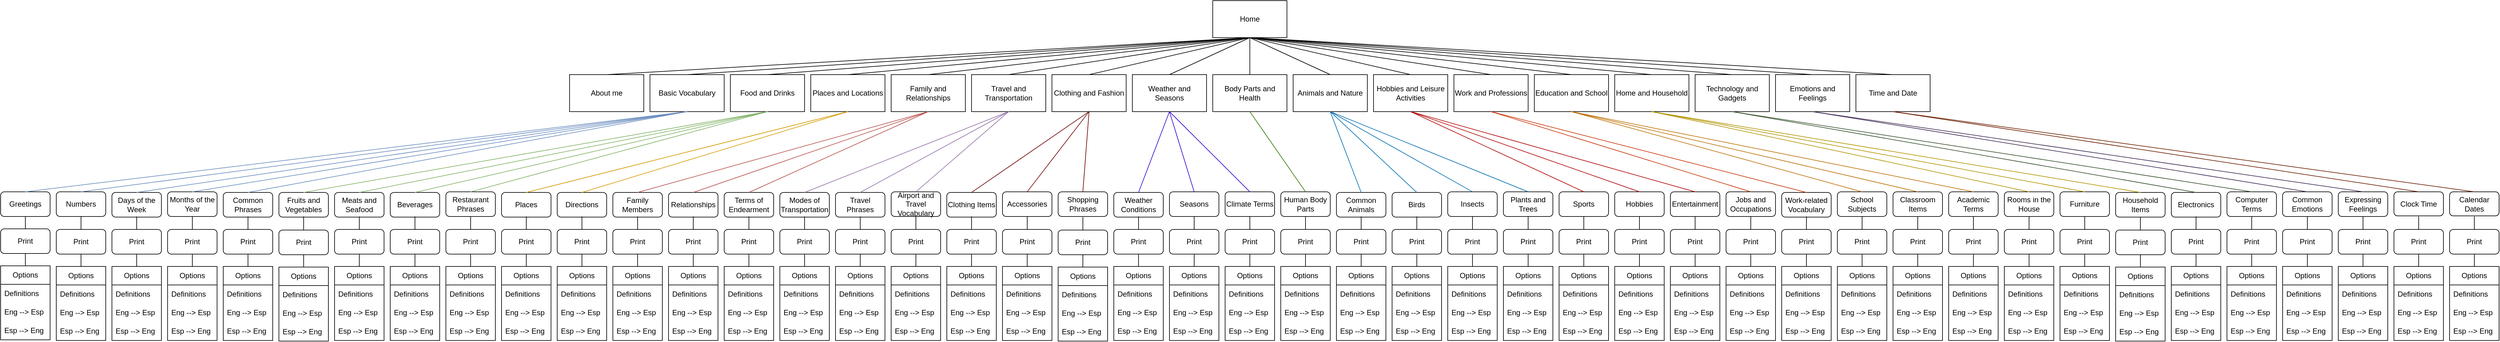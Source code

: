 <mxfile version="21.7.5" type="github">
  <diagram name="Page-1" id="OqLqXZ3Ex6XcyKU5ZFf5">
    <mxGraphModel dx="5736" dy="3200" grid="1" gridSize="10" guides="1" tooltips="1" connect="1" arrows="0" fold="1" page="1" pageScale="1" pageWidth="5000" pageHeight="1000" math="0" shadow="0">
      <root>
        <mxCell id="0" />
        <mxCell id="1" parent="0" />
        <mxCell id="Cv09e2wkvftgPO6_TC34-1" value="Home" style="rounded=0;whiteSpace=wrap;html=1;" parent="1" vertex="1">
          <mxGeometry x="2440" y="224" width="120" height="60" as="geometry" />
        </mxCell>
        <mxCell id="0xJsNuAYVk1cQdWshQu--1" value="About me" style="rounded=0;whiteSpace=wrap;html=1;" parent="1" vertex="1">
          <mxGeometry x="1400" y="344" width="120" height="60" as="geometry" />
        </mxCell>
        <mxCell id="0xJsNuAYVk1cQdWshQu--2" value="Basic Vocabulary" style="rounded=0;whiteSpace=wrap;html=1;" parent="1" vertex="1">
          <mxGeometry x="1530" y="344" width="120" height="60" as="geometry" />
        </mxCell>
        <mxCell id="0xJsNuAYVk1cQdWshQu--3" value="Food and Drinks" style="rounded=0;whiteSpace=wrap;html=1;" parent="1" vertex="1">
          <mxGeometry x="1660" y="344" width="120" height="60" as="geometry" />
        </mxCell>
        <mxCell id="0xJsNuAYVk1cQdWshQu--5" value="Places and Locations" style="rounded=0;whiteSpace=wrap;html=1;" parent="1" vertex="1">
          <mxGeometry x="1790" y="344" width="120" height="60" as="geometry" />
        </mxCell>
        <mxCell id="0xJsNuAYVk1cQdWshQu--6" value="&lt;div&gt;Family and Relationships&lt;/div&gt;" style="rounded=0;whiteSpace=wrap;html=1;" parent="1" vertex="1">
          <mxGeometry x="1920" y="344" width="120" height="60" as="geometry" />
        </mxCell>
        <mxCell id="0xJsNuAYVk1cQdWshQu--7" value="&lt;div&gt;Travel and Transportation&lt;/div&gt;" style="rounded=0;whiteSpace=wrap;html=1;" parent="1" vertex="1">
          <mxGeometry x="2050" y="344" width="120" height="60" as="geometry" />
        </mxCell>
        <mxCell id="0xJsNuAYVk1cQdWshQu--8" value="&lt;div&gt;Clothing and Fashion&lt;/div&gt;" style="rounded=0;whiteSpace=wrap;html=1;" parent="1" vertex="1">
          <mxGeometry x="2180" y="344" width="120" height="60" as="geometry" />
        </mxCell>
        <mxCell id="0xJsNuAYVk1cQdWshQu--9" value="Weather and Seasons" style="rounded=0;whiteSpace=wrap;html=1;" parent="1" vertex="1">
          <mxGeometry x="2310" y="344" width="120" height="60" as="geometry" />
        </mxCell>
        <mxCell id="0xJsNuAYVk1cQdWshQu--10" value="Body Parts and Health" style="rounded=0;whiteSpace=wrap;html=1;" parent="1" vertex="1">
          <mxGeometry x="2440" y="344" width="120" height="60" as="geometry" />
        </mxCell>
        <mxCell id="0xJsNuAYVk1cQdWshQu--11" value="Animals and Nature" style="rounded=0;whiteSpace=wrap;html=1;" parent="1" vertex="1">
          <mxGeometry x="2570" y="344" width="120" height="60" as="geometry" />
        </mxCell>
        <mxCell id="0xJsNuAYVk1cQdWshQu--12" value="Hobbies and Leisure Activities" style="rounded=0;whiteSpace=wrap;html=1;" parent="1" vertex="1">
          <mxGeometry x="2700" y="344" width="120" height="60" as="geometry" />
        </mxCell>
        <mxCell id="0xJsNuAYVk1cQdWshQu--13" value="Work and Professions" style="rounded=0;whiteSpace=wrap;html=1;" parent="1" vertex="1">
          <mxGeometry x="2830" y="344" width="120" height="60" as="geometry" />
        </mxCell>
        <mxCell id="0xJsNuAYVk1cQdWshQu--14" value="&lt;div&gt;Education and School&lt;/div&gt;" style="rounded=0;whiteSpace=wrap;html=1;" parent="1" vertex="1">
          <mxGeometry x="2960" y="344" width="120" height="60" as="geometry" />
        </mxCell>
        <mxCell id="0xJsNuAYVk1cQdWshQu--15" value="Home and Household" style="rounded=0;whiteSpace=wrap;html=1;" parent="1" vertex="1">
          <mxGeometry x="3090" y="344" width="120" height="60" as="geometry" />
        </mxCell>
        <mxCell id="0xJsNuAYVk1cQdWshQu--16" value="Technology and Gadgets" style="rounded=0;whiteSpace=wrap;html=1;" parent="1" vertex="1">
          <mxGeometry x="3220" y="344" width="120" height="60" as="geometry" />
        </mxCell>
        <mxCell id="0xJsNuAYVk1cQdWshQu--17" value="Emotions and Feelings" style="rounded=0;whiteSpace=wrap;html=1;" parent="1" vertex="1">
          <mxGeometry x="3350" y="344" width="120" height="60" as="geometry" />
        </mxCell>
        <mxCell id="0xJsNuAYVk1cQdWshQu--18" value="Time and Date" style="rounded=0;whiteSpace=wrap;html=1;" parent="1" vertex="1">
          <mxGeometry x="3480" y="344" width="120" height="60" as="geometry" />
        </mxCell>
        <mxCell id="0xJsNuAYVk1cQdWshQu--21" value="" style="endArrow=none;html=1;rounded=0;exitX=0.5;exitY=0;exitDx=0;exitDy=0;entryX=0.5;entryY=1;entryDx=0;entryDy=0;" parent="1" source="0xJsNuAYVk1cQdWshQu--1" target="Cv09e2wkvftgPO6_TC34-1" edge="1">
          <mxGeometry width="50" height="50" relative="1" as="geometry">
            <mxPoint x="1480" y="314" as="sourcePoint" />
            <mxPoint x="1530" y="264" as="targetPoint" />
          </mxGeometry>
        </mxCell>
        <mxCell id="0xJsNuAYVk1cQdWshQu--22" value="" style="endArrow=none;html=1;rounded=0;exitX=0.5;exitY=0;exitDx=0;exitDy=0;entryX=0.5;entryY=1;entryDx=0;entryDy=0;" parent="1" source="0xJsNuAYVk1cQdWshQu--2" target="Cv09e2wkvftgPO6_TC34-1" edge="1">
          <mxGeometry width="50" height="50" relative="1" as="geometry">
            <mxPoint x="1610" y="324" as="sourcePoint" />
            <mxPoint x="1660" y="274" as="targetPoint" />
          </mxGeometry>
        </mxCell>
        <mxCell id="0xJsNuAYVk1cQdWshQu--23" value="" style="endArrow=none;html=1;rounded=0;exitX=0.5;exitY=0;exitDx=0;exitDy=0;" parent="1" source="0xJsNuAYVk1cQdWshQu--3" edge="1">
          <mxGeometry width="50" height="50" relative="1" as="geometry">
            <mxPoint x="1750" y="284" as="sourcePoint" />
            <mxPoint x="2500" y="284" as="targetPoint" />
          </mxGeometry>
        </mxCell>
        <mxCell id="0xJsNuAYVk1cQdWshQu--24" value="" style="endArrow=none;html=1;rounded=0;exitX=0.5;exitY=0;exitDx=0;exitDy=0;entryX=0.5;entryY=1;entryDx=0;entryDy=0;" parent="1" source="0xJsNuAYVk1cQdWshQu--5" target="Cv09e2wkvftgPO6_TC34-1" edge="1">
          <mxGeometry width="50" height="50" relative="1" as="geometry">
            <mxPoint x="1950" y="264" as="sourcePoint" />
            <mxPoint x="2000" y="214" as="targetPoint" />
          </mxGeometry>
        </mxCell>
        <mxCell id="0xJsNuAYVk1cQdWshQu--25" value="" style="endArrow=none;html=1;rounded=0;exitX=0.5;exitY=0;exitDx=0;exitDy=0;entryX=0.5;entryY=1;entryDx=0;entryDy=0;" parent="1" source="0xJsNuAYVk1cQdWshQu--6" target="Cv09e2wkvftgPO6_TC34-1" edge="1">
          <mxGeometry width="50" height="50" relative="1" as="geometry">
            <mxPoint x="2010" y="274" as="sourcePoint" />
            <mxPoint x="2060" y="224" as="targetPoint" />
          </mxGeometry>
        </mxCell>
        <mxCell id="0xJsNuAYVk1cQdWshQu--26" value="" style="endArrow=none;html=1;rounded=0;exitX=0.5;exitY=0;exitDx=0;exitDy=0;entryX=0.5;entryY=1;entryDx=0;entryDy=0;" parent="1" source="0xJsNuAYVk1cQdWshQu--7" target="Cv09e2wkvftgPO6_TC34-1" edge="1">
          <mxGeometry width="50" height="50" relative="1" as="geometry">
            <mxPoint x="2230" y="284" as="sourcePoint" />
            <mxPoint x="2280" y="234" as="targetPoint" />
          </mxGeometry>
        </mxCell>
        <mxCell id="0xJsNuAYVk1cQdWshQu--27" value="" style="endArrow=none;html=1;rounded=0;exitX=0.5;exitY=0;exitDx=0;exitDy=0;" parent="1" source="0xJsNuAYVk1cQdWshQu--8" edge="1">
          <mxGeometry width="50" height="50" relative="1" as="geometry">
            <mxPoint x="2350" y="304" as="sourcePoint" />
            <mxPoint x="2500" y="284" as="targetPoint" />
          </mxGeometry>
        </mxCell>
        <mxCell id="0xJsNuAYVk1cQdWshQu--28" value="" style="endArrow=none;html=1;rounded=0;exitX=0.5;exitY=0;exitDx=0;exitDy=0;entryX=0.5;entryY=1;entryDx=0;entryDy=0;" parent="1" source="0xJsNuAYVk1cQdWshQu--9" target="Cv09e2wkvftgPO6_TC34-1" edge="1">
          <mxGeometry width="50" height="50" relative="1" as="geometry">
            <mxPoint x="2620" y="314" as="sourcePoint" />
            <mxPoint x="2670" y="264" as="targetPoint" />
          </mxGeometry>
        </mxCell>
        <mxCell id="0xJsNuAYVk1cQdWshQu--29" value="" style="endArrow=none;html=1;rounded=0;exitX=0.5;exitY=0;exitDx=0;exitDy=0;entryX=0.5;entryY=1;entryDx=0;entryDy=0;" parent="1" source="0xJsNuAYVk1cQdWshQu--10" target="Cv09e2wkvftgPO6_TC34-1" edge="1">
          <mxGeometry width="50" height="50" relative="1" as="geometry">
            <mxPoint x="2670" y="304" as="sourcePoint" />
            <mxPoint x="2720" y="254" as="targetPoint" />
          </mxGeometry>
        </mxCell>
        <mxCell id="0xJsNuAYVk1cQdWshQu--30" value="" style="endArrow=none;html=1;rounded=0;exitX=0.5;exitY=1;exitDx=0;exitDy=0;entryX=0.5;entryY=0;entryDx=0;entryDy=0;" parent="1" source="Cv09e2wkvftgPO6_TC34-1" target="0xJsNuAYVk1cQdWshQu--11" edge="1">
          <mxGeometry width="50" height="50" relative="1" as="geometry">
            <mxPoint x="2720" y="304" as="sourcePoint" />
            <mxPoint x="2770" y="254" as="targetPoint" />
          </mxGeometry>
        </mxCell>
        <mxCell id="0xJsNuAYVk1cQdWshQu--31" value="" style="endArrow=none;html=1;rounded=0;exitX=0.5;exitY=1;exitDx=0;exitDy=0;entryX=0.5;entryY=0;entryDx=0;entryDy=0;" parent="1" source="Cv09e2wkvftgPO6_TC34-1" target="0xJsNuAYVk1cQdWshQu--12" edge="1">
          <mxGeometry width="50" height="50" relative="1" as="geometry">
            <mxPoint x="2865" y="294" as="sourcePoint" />
            <mxPoint x="2915" y="244" as="targetPoint" />
          </mxGeometry>
        </mxCell>
        <mxCell id="0xJsNuAYVk1cQdWshQu--32" value="" style="endArrow=none;html=1;rounded=0;exitX=0.5;exitY=1;exitDx=0;exitDy=0;entryX=0.5;entryY=0;entryDx=0;entryDy=0;" parent="1" source="Cv09e2wkvftgPO6_TC34-1" target="0xJsNuAYVk1cQdWshQu--13" edge="1">
          <mxGeometry width="50" height="50" relative="1" as="geometry">
            <mxPoint x="2820" y="294" as="sourcePoint" />
            <mxPoint x="2870" y="244" as="targetPoint" />
          </mxGeometry>
        </mxCell>
        <mxCell id="0xJsNuAYVk1cQdWshQu--33" value="" style="endArrow=none;html=1;rounded=0;exitX=0.5;exitY=1;exitDx=0;exitDy=0;entryX=0.5;entryY=0;entryDx=0;entryDy=0;" parent="1" source="Cv09e2wkvftgPO6_TC34-1" target="0xJsNuAYVk1cQdWshQu--14" edge="1">
          <mxGeometry width="50" height="50" relative="1" as="geometry">
            <mxPoint x="2910" y="294" as="sourcePoint" />
            <mxPoint x="2960" y="244" as="targetPoint" />
          </mxGeometry>
        </mxCell>
        <mxCell id="0xJsNuAYVk1cQdWshQu--34" value="" style="endArrow=none;html=1;rounded=0;exitX=0.5;exitY=1;exitDx=0;exitDy=0;entryX=0.5;entryY=0;entryDx=0;entryDy=0;" parent="1" source="Cv09e2wkvftgPO6_TC34-1" target="0xJsNuAYVk1cQdWshQu--15" edge="1">
          <mxGeometry width="50" height="50" relative="1" as="geometry">
            <mxPoint x="2930" y="274" as="sourcePoint" />
            <mxPoint x="2980" y="224" as="targetPoint" />
          </mxGeometry>
        </mxCell>
        <mxCell id="0xJsNuAYVk1cQdWshQu--35" value="" style="endArrow=none;html=1;rounded=0;exitX=0.5;exitY=1;exitDx=0;exitDy=0;entryX=0.5;entryY=0;entryDx=0;entryDy=0;" parent="1" source="Cv09e2wkvftgPO6_TC34-1" target="0xJsNuAYVk1cQdWshQu--16" edge="1">
          <mxGeometry width="50" height="50" relative="1" as="geometry">
            <mxPoint x="2780" y="274" as="sourcePoint" />
            <mxPoint x="2830" y="224" as="targetPoint" />
          </mxGeometry>
        </mxCell>
        <mxCell id="0xJsNuAYVk1cQdWshQu--36" value="" style="endArrow=none;html=1;rounded=0;exitX=0.5;exitY=1;exitDx=0;exitDy=0;entryX=0.5;entryY=0;entryDx=0;entryDy=0;" parent="1" source="Cv09e2wkvftgPO6_TC34-1" target="0xJsNuAYVk1cQdWshQu--17" edge="1">
          <mxGeometry width="50" height="50" relative="1" as="geometry">
            <mxPoint x="3010" y="154" as="sourcePoint" />
            <mxPoint x="3060" y="104" as="targetPoint" />
          </mxGeometry>
        </mxCell>
        <mxCell id="0xJsNuAYVk1cQdWshQu--37" value="" style="endArrow=none;html=1;rounded=0;exitX=0.5;exitY=1;exitDx=0;exitDy=0;entryX=0.5;entryY=0;entryDx=0;entryDy=0;" parent="1" source="Cv09e2wkvftgPO6_TC34-1" target="0xJsNuAYVk1cQdWshQu--18" edge="1">
          <mxGeometry width="50" height="50" relative="1" as="geometry">
            <mxPoint x="2930" y="234" as="sourcePoint" />
            <mxPoint x="2980" y="184" as="targetPoint" />
          </mxGeometry>
        </mxCell>
        <mxCell id="0xJsNuAYVk1cQdWshQu--38" value="Greetings" style="rounded=1;whiteSpace=wrap;html=1;" parent="1" vertex="1">
          <mxGeometry x="480" y="534" width="80" height="40" as="geometry" />
        </mxCell>
        <mxCell id="0xJsNuAYVk1cQdWshQu--40" value="Numbers" style="rounded=1;whiteSpace=wrap;html=1;" parent="1" vertex="1">
          <mxGeometry x="570" y="534" width="80" height="40" as="geometry" />
        </mxCell>
        <mxCell id="0xJsNuAYVk1cQdWshQu--41" value="&lt;div&gt;Days of the Week&lt;/div&gt;" style="rounded=1;whiteSpace=wrap;html=1;" parent="1" vertex="1">
          <mxGeometry x="660" y="535" width="80" height="40" as="geometry" />
        </mxCell>
        <mxCell id="0xJsNuAYVk1cQdWshQu--42" value="&lt;div&gt;Months of the Year&lt;/div&gt;" style="rounded=1;whiteSpace=wrap;html=1;" parent="1" vertex="1">
          <mxGeometry x="750" y="534" width="80" height="40" as="geometry" />
        </mxCell>
        <mxCell id="0xJsNuAYVk1cQdWshQu--43" value="&lt;div&gt;Common Phrases&lt;/div&gt;" style="rounded=1;whiteSpace=wrap;html=1;" parent="1" vertex="1">
          <mxGeometry x="840" y="535" width="80" height="40" as="geometry" />
        </mxCell>
        <mxCell id="-nZZ4A2zbSsPAfugriXv-1" value="&lt;div&gt;Fruits and Vegetables&lt;/div&gt;" style="rounded=1;whiteSpace=wrap;html=1;" parent="1" vertex="1">
          <mxGeometry x="930" y="535" width="80" height="40" as="geometry" />
        </mxCell>
        <mxCell id="-nZZ4A2zbSsPAfugriXv-2" value="&lt;div&gt;Meats and Seafood&lt;/div&gt;" style="rounded=1;whiteSpace=wrap;html=1;" parent="1" vertex="1">
          <mxGeometry x="1020" y="535" width="80" height="40" as="geometry" />
        </mxCell>
        <mxCell id="-nZZ4A2zbSsPAfugriXv-3" value="&lt;div&gt;Beverages&lt;/div&gt;" style="rounded=1;whiteSpace=wrap;html=1;" parent="1" vertex="1">
          <mxGeometry x="1110" y="535" width="80" height="40" as="geometry" />
        </mxCell>
        <mxCell id="-nZZ4A2zbSsPAfugriXv-4" value="&lt;div&gt;Restaurant Phrases&lt;/div&gt;" style="rounded=1;whiteSpace=wrap;html=1;" parent="1" vertex="1">
          <mxGeometry x="1200" y="534" width="80" height="40" as="geometry" />
        </mxCell>
        <mxCell id="-nZZ4A2zbSsPAfugriXv-6" value="" style="endArrow=none;html=1;rounded=0;fontFamily=Helvetica;fontSize=12;fontColor=default;exitX=0.5;exitY=0;exitDx=0;exitDy=0;entryX=0.5;entryY=1;entryDx=0;entryDy=0;fillColor=#dae8fc;strokeColor=#6c8ebf;" parent="1" source="0xJsNuAYVk1cQdWshQu--38" target="0xJsNuAYVk1cQdWshQu--2" edge="1">
          <mxGeometry width="50" height="50" relative="1" as="geometry">
            <mxPoint x="770" y="644" as="sourcePoint" />
            <mxPoint x="820" y="594" as="targetPoint" />
          </mxGeometry>
        </mxCell>
        <mxCell id="-nZZ4A2zbSsPAfugriXv-7" value="" style="endArrow=none;html=1;rounded=0;fontFamily=Helvetica;fontSize=12;fontColor=default;exitX=0.5;exitY=0;exitDx=0;exitDy=0;entryX=0.5;entryY=1;entryDx=0;entryDy=0;fillColor=#dae8fc;strokeColor=#6c8ebf;" parent="1" source="0xJsNuAYVk1cQdWshQu--40" target="0xJsNuAYVk1cQdWshQu--2" edge="1">
          <mxGeometry width="50" height="50" relative="1" as="geometry">
            <mxPoint x="770" y="644" as="sourcePoint" />
            <mxPoint x="820" y="594" as="targetPoint" />
          </mxGeometry>
        </mxCell>
        <mxCell id="-nZZ4A2zbSsPAfugriXv-8" value="" style="endArrow=none;html=1;rounded=0;fontFamily=Helvetica;fontSize=12;fontColor=default;exitX=0.5;exitY=0;exitDx=0;exitDy=0;entryX=0.5;entryY=1;entryDx=0;entryDy=0;fillColor=#dae8fc;strokeColor=#6c8ebf;" parent="1" source="0xJsNuAYVk1cQdWshQu--41" target="0xJsNuAYVk1cQdWshQu--2" edge="1">
          <mxGeometry width="50" height="50" relative="1" as="geometry">
            <mxPoint x="770" y="644" as="sourcePoint" />
            <mxPoint x="820" y="594" as="targetPoint" />
          </mxGeometry>
        </mxCell>
        <mxCell id="-nZZ4A2zbSsPAfugriXv-9" value="" style="endArrow=none;html=1;rounded=0;fontFamily=Helvetica;fontSize=12;fontColor=default;exitX=0.5;exitY=0;exitDx=0;exitDy=0;entryX=0.5;entryY=1;entryDx=0;entryDy=0;fillColor=#dae8fc;strokeColor=#6c8ebf;" parent="1" source="0xJsNuAYVk1cQdWshQu--42" target="0xJsNuAYVk1cQdWshQu--2" edge="1">
          <mxGeometry width="50" height="50" relative="1" as="geometry">
            <mxPoint x="800" y="644" as="sourcePoint" />
            <mxPoint x="850" y="594" as="targetPoint" />
          </mxGeometry>
        </mxCell>
        <mxCell id="-nZZ4A2zbSsPAfugriXv-10" value="" style="endArrow=none;html=1;rounded=0;fontFamily=Helvetica;fontSize=12;fontColor=default;exitX=0.5;exitY=0;exitDx=0;exitDy=0;entryX=0.5;entryY=1;entryDx=0;entryDy=0;fillColor=#dae8fc;strokeColor=#6c8ebf;" parent="1" source="0xJsNuAYVk1cQdWshQu--43" target="0xJsNuAYVk1cQdWshQu--2" edge="1">
          <mxGeometry width="50" height="50" relative="1" as="geometry">
            <mxPoint x="800" y="644" as="sourcePoint" />
            <mxPoint x="850" y="594" as="targetPoint" />
          </mxGeometry>
        </mxCell>
        <mxCell id="-nZZ4A2zbSsPAfugriXv-11" value="" style="endArrow=none;html=1;rounded=0;fontFamily=Helvetica;fontSize=12;fontColor=default;exitX=0.5;exitY=0;exitDx=0;exitDy=0;entryX=0.5;entryY=1;entryDx=0;entryDy=0;fillColor=#d5e8d4;strokeColor=#82b366;" parent="1" source="-nZZ4A2zbSsPAfugriXv-1" target="0xJsNuAYVk1cQdWshQu--3" edge="1">
          <mxGeometry width="50" height="50" relative="1" as="geometry">
            <mxPoint x="1290" y="644" as="sourcePoint" />
            <mxPoint x="1340" y="594" as="targetPoint" />
          </mxGeometry>
        </mxCell>
        <mxCell id="-nZZ4A2zbSsPAfugriXv-12" value="" style="endArrow=none;html=1;rounded=0;fontFamily=Helvetica;fontSize=12;fontColor=default;exitX=0.5;exitY=0;exitDx=0;exitDy=0;entryX=0.5;entryY=1;entryDx=0;entryDy=0;fillColor=#d5e8d4;strokeColor=#82b366;" parent="1" source="-nZZ4A2zbSsPAfugriXv-2" target="0xJsNuAYVk1cQdWshQu--3" edge="1">
          <mxGeometry width="50" height="50" relative="1" as="geometry">
            <mxPoint x="1290" y="644" as="sourcePoint" />
            <mxPoint x="1340" y="594" as="targetPoint" />
          </mxGeometry>
        </mxCell>
        <mxCell id="-nZZ4A2zbSsPAfugriXv-13" value="" style="endArrow=none;html=1;rounded=0;fontFamily=Helvetica;fontSize=12;fontColor=default;exitX=0.5;exitY=0;exitDx=0;exitDy=0;entryX=0.5;entryY=1;entryDx=0;entryDy=0;fillColor=#d5e8d4;strokeColor=#82b366;" parent="1" source="-nZZ4A2zbSsPAfugriXv-3" target="0xJsNuAYVk1cQdWshQu--3" edge="1">
          <mxGeometry width="50" height="50" relative="1" as="geometry">
            <mxPoint x="1290" y="644" as="sourcePoint" />
            <mxPoint x="1340" y="594" as="targetPoint" />
          </mxGeometry>
        </mxCell>
        <mxCell id="-nZZ4A2zbSsPAfugriXv-14" value="" style="endArrow=none;html=1;rounded=0;fontFamily=Helvetica;fontSize=12;fontColor=default;exitX=0.5;exitY=0;exitDx=0;exitDy=0;entryX=0.5;entryY=1;entryDx=0;entryDy=0;fillColor=#d5e8d4;strokeColor=#82b366;" parent="1" source="-nZZ4A2zbSsPAfugriXv-4" target="0xJsNuAYVk1cQdWshQu--3" edge="1">
          <mxGeometry width="50" height="50" relative="1" as="geometry">
            <mxPoint x="1290" y="644" as="sourcePoint" />
            <mxPoint x="1340" y="594" as="targetPoint" />
          </mxGeometry>
        </mxCell>
        <mxCell id="y5r_hRR_hxgqkKdXUc_k-1" value="&lt;div&gt;Places&lt;/div&gt;" style="rounded=1;whiteSpace=wrap;html=1;" parent="1" vertex="1">
          <mxGeometry x="1290" y="535" width="80" height="40" as="geometry" />
        </mxCell>
        <mxCell id="y5r_hRR_hxgqkKdXUc_k-2" value="&lt;div&gt;Directions&lt;/div&gt;" style="rounded=1;whiteSpace=wrap;html=1;" parent="1" vertex="1">
          <mxGeometry x="1380" y="535" width="80" height="40" as="geometry" />
        </mxCell>
        <mxCell id="y5r_hRR_hxgqkKdXUc_k-3" value="" style="endArrow=none;html=1;rounded=0;exitX=0.5;exitY=0;exitDx=0;exitDy=0;entryX=0.5;entryY=1;entryDx=0;entryDy=0;fillColor=#ffe6cc;strokeColor=#d79b00;" parent="1" source="y5r_hRR_hxgqkKdXUc_k-1" target="0xJsNuAYVk1cQdWshQu--5" edge="1">
          <mxGeometry width="50" height="50" relative="1" as="geometry">
            <mxPoint x="1120" y="644" as="sourcePoint" />
            <mxPoint x="1170" y="594" as="targetPoint" />
          </mxGeometry>
        </mxCell>
        <mxCell id="y5r_hRR_hxgqkKdXUc_k-4" value="" style="endArrow=none;html=1;rounded=0;exitX=0.5;exitY=0;exitDx=0;exitDy=0;entryX=0.5;entryY=1;entryDx=0;entryDy=0;fillColor=#ffe6cc;strokeColor=#d79b00;" parent="1" source="y5r_hRR_hxgqkKdXUc_k-2" target="0xJsNuAYVk1cQdWshQu--5" edge="1">
          <mxGeometry width="50" height="50" relative="1" as="geometry">
            <mxPoint x="1120" y="644" as="sourcePoint" />
            <mxPoint x="1170" y="594" as="targetPoint" />
          </mxGeometry>
        </mxCell>
        <mxCell id="y5r_hRR_hxgqkKdXUc_k-5" value="&lt;div&gt;Family Members&lt;/div&gt;" style="rounded=1;whiteSpace=wrap;html=1;" parent="1" vertex="1">
          <mxGeometry x="1470" y="535" width="80" height="40" as="geometry" />
        </mxCell>
        <mxCell id="y5r_hRR_hxgqkKdXUc_k-6" value="&lt;div&gt;Relationships&lt;/div&gt;" style="rounded=1;whiteSpace=wrap;html=1;" parent="1" vertex="1">
          <mxGeometry x="1560" y="535" width="80" height="40" as="geometry" />
        </mxCell>
        <mxCell id="y5r_hRR_hxgqkKdXUc_k-7" value="&lt;div&gt;Terms of Endearment&lt;/div&gt;" style="rounded=1;whiteSpace=wrap;html=1;" parent="1" vertex="1">
          <mxGeometry x="1650" y="535" width="80" height="40" as="geometry" />
        </mxCell>
        <mxCell id="y5r_hRR_hxgqkKdXUc_k-8" value="" style="endArrow=none;html=1;rounded=0;exitX=0.5;exitY=0;exitDx=0;exitDy=0;entryX=0.5;entryY=1;entryDx=0;entryDy=0;fillColor=#f8cecc;strokeColor=#b85450;" parent="1" source="y5r_hRR_hxgqkKdXUc_k-5" target="0xJsNuAYVk1cQdWshQu--6" edge="1">
          <mxGeometry width="50" height="50" relative="1" as="geometry">
            <mxPoint x="1630" y="644" as="sourcePoint" />
            <mxPoint x="1680" y="594" as="targetPoint" />
          </mxGeometry>
        </mxCell>
        <mxCell id="y5r_hRR_hxgqkKdXUc_k-9" value="" style="endArrow=none;html=1;rounded=0;exitX=0.5;exitY=0;exitDx=0;exitDy=0;entryX=0.5;entryY=1;entryDx=0;entryDy=0;fillColor=#f8cecc;strokeColor=#b85450;" parent="1" source="y5r_hRR_hxgqkKdXUc_k-6" target="0xJsNuAYVk1cQdWshQu--6" edge="1">
          <mxGeometry width="50" height="50" relative="1" as="geometry">
            <mxPoint x="1630" y="644" as="sourcePoint" />
            <mxPoint x="1680" y="594" as="targetPoint" />
          </mxGeometry>
        </mxCell>
        <mxCell id="y5r_hRR_hxgqkKdXUc_k-10" value="" style="endArrow=none;html=1;rounded=0;exitX=0.5;exitY=0;exitDx=0;exitDy=0;entryX=0.5;entryY=1;entryDx=0;entryDy=0;fillColor=#f8cecc;strokeColor=#b85450;" parent="1" source="y5r_hRR_hxgqkKdXUc_k-7" target="0xJsNuAYVk1cQdWshQu--6" edge="1">
          <mxGeometry width="50" height="50" relative="1" as="geometry">
            <mxPoint x="1630" y="644" as="sourcePoint" />
            <mxPoint x="1680" y="594" as="targetPoint" />
          </mxGeometry>
        </mxCell>
        <mxCell id="y5r_hRR_hxgqkKdXUc_k-11" value="&lt;div&gt;Modes of Transportation&lt;/div&gt;" style="rounded=1;whiteSpace=wrap;html=1;" parent="1" vertex="1">
          <mxGeometry x="1740" y="535" width="80" height="40" as="geometry" />
        </mxCell>
        <mxCell id="y5r_hRR_hxgqkKdXUc_k-12" value="&lt;div&gt;Travel Phrases&lt;/div&gt;" style="rounded=1;whiteSpace=wrap;html=1;" parent="1" vertex="1">
          <mxGeometry x="1830" y="535" width="80" height="40" as="geometry" />
        </mxCell>
        <mxCell id="y5r_hRR_hxgqkKdXUc_k-13" value="&lt;div&gt;Airport and Travel Vocabulary&lt;/div&gt;" style="rounded=1;whiteSpace=wrap;html=1;" parent="1" vertex="1">
          <mxGeometry x="1920" y="534" width="80" height="40" as="geometry" />
        </mxCell>
        <mxCell id="y5r_hRR_hxgqkKdXUc_k-14" value="" style="endArrow=none;html=1;rounded=0;exitX=0.5;exitY=0;exitDx=0;exitDy=0;entryX=0.5;entryY=1;entryDx=0;entryDy=0;fillColor=#e1d5e7;strokeColor=#9673a6;" parent="1" source="y5r_hRR_hxgqkKdXUc_k-11" target="0xJsNuAYVk1cQdWshQu--7" edge="1">
          <mxGeometry width="50" height="50" relative="1" as="geometry">
            <mxPoint x="1960" y="644" as="sourcePoint" />
            <mxPoint x="2010" y="594" as="targetPoint" />
          </mxGeometry>
        </mxCell>
        <mxCell id="y5r_hRR_hxgqkKdXUc_k-15" value="" style="endArrow=none;html=1;rounded=0;exitX=0.5;exitY=0;exitDx=0;exitDy=0;entryX=0.5;entryY=1;entryDx=0;entryDy=0;fillColor=#e1d5e7;strokeColor=#9673a6;" parent="1" source="y5r_hRR_hxgqkKdXUc_k-12" target="0xJsNuAYVk1cQdWshQu--7" edge="1">
          <mxGeometry width="50" height="50" relative="1" as="geometry">
            <mxPoint x="1960" y="644" as="sourcePoint" />
            <mxPoint x="2010" y="594" as="targetPoint" />
          </mxGeometry>
        </mxCell>
        <mxCell id="y5r_hRR_hxgqkKdXUc_k-16" value="" style="endArrow=none;html=1;rounded=0;exitX=0.5;exitY=0;exitDx=0;exitDy=0;entryX=0.5;entryY=1;entryDx=0;entryDy=0;fillColor=#e1d5e7;strokeColor=#9673a6;" parent="1" source="y5r_hRR_hxgqkKdXUc_k-13" target="0xJsNuAYVk1cQdWshQu--7" edge="1">
          <mxGeometry width="50" height="50" relative="1" as="geometry">
            <mxPoint x="1960" y="644" as="sourcePoint" />
            <mxPoint x="2010" y="594" as="targetPoint" />
          </mxGeometry>
        </mxCell>
        <mxCell id="y5r_hRR_hxgqkKdXUc_k-17" value="&lt;div&gt;Clothing Items&lt;/div&gt;" style="rounded=1;whiteSpace=wrap;html=1;" parent="1" vertex="1">
          <mxGeometry x="2010" y="535" width="80" height="40" as="geometry" />
        </mxCell>
        <mxCell id="y5r_hRR_hxgqkKdXUc_k-18" value="&lt;div&gt;Accessories&lt;/div&gt;" style="rounded=1;whiteSpace=wrap;html=1;" parent="1" vertex="1">
          <mxGeometry x="2100" y="534" width="80" height="40" as="geometry" />
        </mxCell>
        <mxCell id="y5r_hRR_hxgqkKdXUc_k-19" value="&lt;div&gt;Shopping Phrases&lt;/div&gt;" style="rounded=1;whiteSpace=wrap;html=1;" parent="1" vertex="1">
          <mxGeometry x="2190" y="534" width="80" height="40" as="geometry" />
        </mxCell>
        <mxCell id="y5r_hRR_hxgqkKdXUc_k-20" value="" style="endArrow=none;html=1;rounded=0;exitX=0.5;exitY=0;exitDx=0;exitDy=0;entryX=0.5;entryY=1;entryDx=0;entryDy=0;fillColor=#a20025;strokeColor=#6F0000;" parent="1" source="y5r_hRR_hxgqkKdXUc_k-17" target="0xJsNuAYVk1cQdWshQu--8" edge="1">
          <mxGeometry width="50" height="50" relative="1" as="geometry">
            <mxPoint x="1960" y="644" as="sourcePoint" />
            <mxPoint x="2010" y="594" as="targetPoint" />
          </mxGeometry>
        </mxCell>
        <mxCell id="y5r_hRR_hxgqkKdXUc_k-21" value="" style="endArrow=none;html=1;rounded=0;exitX=0.5;exitY=0;exitDx=0;exitDy=0;fillColor=#a20025;strokeColor=#6F0000;" parent="1" source="y5r_hRR_hxgqkKdXUc_k-18" edge="1">
          <mxGeometry width="50" height="50" relative="1" as="geometry">
            <mxPoint x="1960" y="644" as="sourcePoint" />
            <mxPoint x="2240" y="404" as="targetPoint" />
          </mxGeometry>
        </mxCell>
        <mxCell id="y5r_hRR_hxgqkKdXUc_k-22" value="" style="endArrow=none;html=1;rounded=0;exitX=0.5;exitY=0;exitDx=0;exitDy=0;entryX=0.5;entryY=1;entryDx=0;entryDy=0;fillColor=#a20025;strokeColor=#6F0000;" parent="1" source="y5r_hRR_hxgqkKdXUc_k-19" target="0xJsNuAYVk1cQdWshQu--8" edge="1">
          <mxGeometry width="50" height="50" relative="1" as="geometry">
            <mxPoint x="1960" y="644" as="sourcePoint" />
            <mxPoint x="2010" y="594" as="targetPoint" />
          </mxGeometry>
        </mxCell>
        <mxCell id="y5r_hRR_hxgqkKdXUc_k-23" value="&lt;div&gt;Weather Conditions&lt;/div&gt;" style="rounded=1;whiteSpace=wrap;html=1;" parent="1" vertex="1">
          <mxGeometry x="2280" y="535" width="80" height="40" as="geometry" />
        </mxCell>
        <mxCell id="y5r_hRR_hxgqkKdXUc_k-24" value="&lt;div&gt;Seasons&lt;/div&gt;" style="rounded=1;whiteSpace=wrap;html=1;" parent="1" vertex="1">
          <mxGeometry x="2370" y="534" width="80" height="40" as="geometry" />
        </mxCell>
        <mxCell id="y5r_hRR_hxgqkKdXUc_k-25" value="&lt;div&gt;Climate Terms&lt;/div&gt;" style="rounded=1;whiteSpace=wrap;html=1;" parent="1" vertex="1">
          <mxGeometry x="2460" y="534" width="80" height="40" as="geometry" />
        </mxCell>
        <mxCell id="y5r_hRR_hxgqkKdXUc_k-26" value="" style="endArrow=none;html=1;rounded=0;exitX=0.5;exitY=0;exitDx=0;exitDy=0;entryX=0.5;entryY=1;entryDx=0;entryDy=0;fillColor=#6a00ff;strokeColor=#3700CC;" parent="1" source="y5r_hRR_hxgqkKdXUc_k-23" target="0xJsNuAYVk1cQdWshQu--9" edge="1">
          <mxGeometry width="50" height="50" relative="1" as="geometry">
            <mxPoint x="1960" y="644" as="sourcePoint" />
            <mxPoint x="2010" y="594" as="targetPoint" />
          </mxGeometry>
        </mxCell>
        <mxCell id="y5r_hRR_hxgqkKdXUc_k-27" value="" style="endArrow=none;html=1;rounded=0;exitX=0.5;exitY=0;exitDx=0;exitDy=0;entryX=0.5;entryY=1;entryDx=0;entryDy=0;fillColor=#6a00ff;strokeColor=#3700CC;" parent="1" source="y5r_hRR_hxgqkKdXUc_k-24" target="0xJsNuAYVk1cQdWshQu--9" edge="1">
          <mxGeometry width="50" height="50" relative="1" as="geometry">
            <mxPoint x="1960" y="644" as="sourcePoint" />
            <mxPoint x="2010" y="594" as="targetPoint" />
          </mxGeometry>
        </mxCell>
        <mxCell id="y5r_hRR_hxgqkKdXUc_k-28" value="" style="endArrow=none;html=1;rounded=0;exitX=0.5;exitY=0;exitDx=0;exitDy=0;entryX=0.5;entryY=1;entryDx=0;entryDy=0;fillColor=#6a00ff;strokeColor=#3700CC;" parent="1" source="y5r_hRR_hxgqkKdXUc_k-25" target="0xJsNuAYVk1cQdWshQu--9" edge="1">
          <mxGeometry width="50" height="50" relative="1" as="geometry">
            <mxPoint x="1960" y="644" as="sourcePoint" />
            <mxPoint x="2010" y="594" as="targetPoint" />
          </mxGeometry>
        </mxCell>
        <mxCell id="y5r_hRR_hxgqkKdXUc_k-29" value="&lt;div&gt;Human Body Parts&lt;/div&gt;" style="rounded=1;whiteSpace=wrap;html=1;" parent="1" vertex="1">
          <mxGeometry x="2550" y="534" width="80" height="40" as="geometry" />
        </mxCell>
        <mxCell id="y5r_hRR_hxgqkKdXUc_k-30" value="" style="endArrow=none;html=1;rounded=0;exitX=0.5;exitY=0;exitDx=0;exitDy=0;entryX=0.5;entryY=1;entryDx=0;entryDy=0;fillColor=#60a917;strokeColor=#2D7600;" parent="1" source="y5r_hRR_hxgqkKdXUc_k-29" target="0xJsNuAYVk1cQdWshQu--10" edge="1">
          <mxGeometry width="50" height="50" relative="1" as="geometry">
            <mxPoint x="2390" y="644" as="sourcePoint" />
            <mxPoint x="2440" y="594" as="targetPoint" />
          </mxGeometry>
        </mxCell>
        <mxCell id="y5r_hRR_hxgqkKdXUc_k-31" value="&lt;div&gt;Common Animals&lt;/div&gt;" style="rounded=1;whiteSpace=wrap;html=1;" parent="1" vertex="1">
          <mxGeometry x="2640" y="535" width="80" height="40" as="geometry" />
        </mxCell>
        <mxCell id="y5r_hRR_hxgqkKdXUc_k-32" value="&lt;div&gt;Birds&lt;/div&gt;" style="rounded=1;whiteSpace=wrap;html=1;" parent="1" vertex="1">
          <mxGeometry x="2730" y="535" width="80" height="40" as="geometry" />
        </mxCell>
        <mxCell id="y5r_hRR_hxgqkKdXUc_k-33" value="&lt;div&gt;Insects&lt;/div&gt;" style="rounded=1;whiteSpace=wrap;html=1;" parent="1" vertex="1">
          <mxGeometry x="2820" y="534" width="80" height="40" as="geometry" />
        </mxCell>
        <mxCell id="y5r_hRR_hxgqkKdXUc_k-34" value="&lt;div&gt;Plants and Trees&lt;/div&gt;" style="rounded=1;whiteSpace=wrap;html=1;" parent="1" vertex="1">
          <mxGeometry x="2910" y="534" width="80" height="40" as="geometry" />
        </mxCell>
        <mxCell id="y5r_hRR_hxgqkKdXUc_k-35" value="" style="endArrow=none;html=1;rounded=0;exitX=0.5;exitY=0;exitDx=0;exitDy=0;entryX=0.5;entryY=1;entryDx=0;entryDy=0;fillColor=#1ba1e2;strokeColor=#006EAF;" parent="1" source="y5r_hRR_hxgqkKdXUc_k-31" target="0xJsNuAYVk1cQdWshQu--11" edge="1">
          <mxGeometry width="50" height="50" relative="1" as="geometry">
            <mxPoint x="2480" y="644" as="sourcePoint" />
            <mxPoint x="2530" y="594" as="targetPoint" />
          </mxGeometry>
        </mxCell>
        <mxCell id="y5r_hRR_hxgqkKdXUc_k-36" value="" style="endArrow=none;html=1;rounded=0;exitX=0.5;exitY=0;exitDx=0;exitDy=0;entryX=0.5;entryY=1;entryDx=0;entryDy=0;fillColor=#1ba1e2;strokeColor=#006EAF;" parent="1" source="y5r_hRR_hxgqkKdXUc_k-32" target="0xJsNuAYVk1cQdWshQu--11" edge="1">
          <mxGeometry width="50" height="50" relative="1" as="geometry">
            <mxPoint x="2480" y="644" as="sourcePoint" />
            <mxPoint x="2530" y="594" as="targetPoint" />
          </mxGeometry>
        </mxCell>
        <mxCell id="y5r_hRR_hxgqkKdXUc_k-37" value="" style="endArrow=none;html=1;rounded=0;exitX=0.5;exitY=0;exitDx=0;exitDy=0;entryX=0.5;entryY=1;entryDx=0;entryDy=0;fillColor=#1ba1e2;strokeColor=#006EAF;" parent="1" source="y5r_hRR_hxgqkKdXUc_k-33" target="0xJsNuAYVk1cQdWshQu--11" edge="1">
          <mxGeometry width="50" height="50" relative="1" as="geometry">
            <mxPoint x="2480" y="644" as="sourcePoint" />
            <mxPoint x="2530" y="594" as="targetPoint" />
          </mxGeometry>
        </mxCell>
        <mxCell id="y5r_hRR_hxgqkKdXUc_k-38" value="" style="endArrow=none;html=1;rounded=0;exitX=0.5;exitY=0;exitDx=0;exitDy=0;entryX=0.5;entryY=1;entryDx=0;entryDy=0;fillColor=#1ba1e2;strokeColor=#006EAF;" parent="1" source="y5r_hRR_hxgqkKdXUc_k-34" target="0xJsNuAYVk1cQdWshQu--11" edge="1">
          <mxGeometry width="50" height="50" relative="1" as="geometry">
            <mxPoint x="2480" y="644" as="sourcePoint" />
            <mxPoint x="2530" y="594" as="targetPoint" />
          </mxGeometry>
        </mxCell>
        <mxCell id="y5r_hRR_hxgqkKdXUc_k-39" value="&lt;div&gt;Sports&lt;/div&gt;" style="rounded=1;whiteSpace=wrap;html=1;" parent="1" vertex="1">
          <mxGeometry x="3000" y="534" width="80" height="40" as="geometry" />
        </mxCell>
        <mxCell id="y5r_hRR_hxgqkKdXUc_k-40" value="&lt;div&gt;Hobbies&lt;/div&gt;" style="rounded=1;whiteSpace=wrap;html=1;" parent="1" vertex="1">
          <mxGeometry x="3090" y="534" width="80" height="40" as="geometry" />
        </mxCell>
        <mxCell id="y5r_hRR_hxgqkKdXUc_k-41" value="&lt;div&gt;Entertainment&lt;/div&gt;" style="rounded=1;whiteSpace=wrap;html=1;" parent="1" vertex="1">
          <mxGeometry x="3180" y="534" width="80" height="40" as="geometry" />
        </mxCell>
        <mxCell id="y5r_hRR_hxgqkKdXUc_k-42" value="" style="endArrow=none;html=1;rounded=0;exitX=0.5;exitY=0;exitDx=0;exitDy=0;entryX=0.5;entryY=1;entryDx=0;entryDy=0;fillColor=#e51400;strokeColor=#B20000;" parent="1" source="y5r_hRR_hxgqkKdXUc_k-39" target="0xJsNuAYVk1cQdWshQu--12" edge="1">
          <mxGeometry width="50" height="50" relative="1" as="geometry">
            <mxPoint x="3000" y="624" as="sourcePoint" />
            <mxPoint x="2770" y="414" as="targetPoint" />
          </mxGeometry>
        </mxCell>
        <mxCell id="y5r_hRR_hxgqkKdXUc_k-43" value="" style="endArrow=none;html=1;rounded=0;exitX=0.5;exitY=0;exitDx=0;exitDy=0;entryX=0.5;entryY=1;entryDx=0;entryDy=0;fillColor=#e51400;strokeColor=#B20000;" parent="1" source="y5r_hRR_hxgqkKdXUc_k-40" target="0xJsNuAYVk1cQdWshQu--12" edge="1">
          <mxGeometry width="50" height="50" relative="1" as="geometry">
            <mxPoint x="3000" y="624" as="sourcePoint" />
            <mxPoint x="3050" y="574" as="targetPoint" />
          </mxGeometry>
        </mxCell>
        <mxCell id="y5r_hRR_hxgqkKdXUc_k-44" value="" style="endArrow=none;html=1;rounded=0;exitX=0.5;exitY=0;exitDx=0;exitDy=0;entryX=0.5;entryY=1;entryDx=0;entryDy=0;fillColor=#e51400;strokeColor=#B20000;" parent="1" source="y5r_hRR_hxgqkKdXUc_k-41" target="0xJsNuAYVk1cQdWshQu--12" edge="1">
          <mxGeometry width="50" height="50" relative="1" as="geometry">
            <mxPoint x="3000" y="624" as="sourcePoint" />
            <mxPoint x="3050" y="574" as="targetPoint" />
          </mxGeometry>
        </mxCell>
        <mxCell id="y5r_hRR_hxgqkKdXUc_k-45" value="&lt;div&gt;Jobs and Occupations&lt;/div&gt;" style="rounded=1;whiteSpace=wrap;html=1;" parent="1" vertex="1">
          <mxGeometry x="3270" y="534" width="80" height="40" as="geometry" />
        </mxCell>
        <mxCell id="y5r_hRR_hxgqkKdXUc_k-46" value="&lt;div&gt;Work-related Vocabulary&lt;/div&gt;" style="rounded=1;whiteSpace=wrap;html=1;" parent="1" vertex="1">
          <mxGeometry x="3360" y="535" width="80" height="40" as="geometry" />
        </mxCell>
        <mxCell id="y5r_hRR_hxgqkKdXUc_k-47" value="" style="endArrow=none;html=1;rounded=0;exitX=0.5;exitY=0;exitDx=0;exitDy=0;entryX=0.5;entryY=1;entryDx=0;entryDy=0;fillColor=#fa6800;strokeColor=#C73500;" parent="1" source="y5r_hRR_hxgqkKdXUc_k-45" target="0xJsNuAYVk1cQdWshQu--13" edge="1">
          <mxGeometry width="50" height="50" relative="1" as="geometry">
            <mxPoint x="2610" y="624" as="sourcePoint" />
            <mxPoint x="2660" y="574" as="targetPoint" />
          </mxGeometry>
        </mxCell>
        <mxCell id="y5r_hRR_hxgqkKdXUc_k-48" value="" style="endArrow=none;html=1;rounded=0;exitX=0.5;exitY=0;exitDx=0;exitDy=0;entryX=0.5;entryY=1;entryDx=0;entryDy=0;fillColor=#fa6800;strokeColor=#C73500;" parent="1" source="y5r_hRR_hxgqkKdXUc_k-46" target="0xJsNuAYVk1cQdWshQu--13" edge="1">
          <mxGeometry width="50" height="50" relative="1" as="geometry">
            <mxPoint x="2610" y="624" as="sourcePoint" />
            <mxPoint x="2660" y="574" as="targetPoint" />
          </mxGeometry>
        </mxCell>
        <mxCell id="y5r_hRR_hxgqkKdXUc_k-49" value="&lt;div&gt;School Subjects&lt;/div&gt;" style="rounded=1;whiteSpace=wrap;html=1;" parent="1" vertex="1">
          <mxGeometry x="3450" y="534" width="80" height="40" as="geometry" />
        </mxCell>
        <mxCell id="y5r_hRR_hxgqkKdXUc_k-50" value="&lt;div&gt;Classroom Items&lt;/div&gt;" style="rounded=1;whiteSpace=wrap;html=1;" parent="1" vertex="1">
          <mxGeometry x="3540" y="534" width="80" height="40" as="geometry" />
        </mxCell>
        <mxCell id="y5r_hRR_hxgqkKdXUc_k-51" value="&lt;div&gt;Academic Terms&lt;/div&gt;" style="rounded=1;whiteSpace=wrap;html=1;" parent="1" vertex="1">
          <mxGeometry x="3630" y="534" width="80" height="40" as="geometry" />
        </mxCell>
        <mxCell id="y5r_hRR_hxgqkKdXUc_k-52" value="" style="endArrow=none;html=1;rounded=0;exitX=0.5;exitY=0;exitDx=0;exitDy=0;entryX=0.5;entryY=1;entryDx=0;entryDy=0;fillColor=#f0a30a;strokeColor=#BD7000;" parent="1" source="y5r_hRR_hxgqkKdXUc_k-49" target="0xJsNuAYVk1cQdWshQu--14" edge="1">
          <mxGeometry width="50" height="50" relative="1" as="geometry">
            <mxPoint x="3240" y="624" as="sourcePoint" />
            <mxPoint x="3290" y="574" as="targetPoint" />
          </mxGeometry>
        </mxCell>
        <mxCell id="y5r_hRR_hxgqkKdXUc_k-53" value="" style="endArrow=none;html=1;rounded=0;exitX=0.5;exitY=0;exitDx=0;exitDy=0;entryX=0.5;entryY=1;entryDx=0;entryDy=0;fillColor=#f0a30a;strokeColor=#BD7000;" parent="1" source="y5r_hRR_hxgqkKdXUc_k-50" target="0xJsNuAYVk1cQdWshQu--14" edge="1">
          <mxGeometry width="50" height="50" relative="1" as="geometry">
            <mxPoint x="3240" y="624" as="sourcePoint" />
            <mxPoint x="3290" y="574" as="targetPoint" />
          </mxGeometry>
        </mxCell>
        <mxCell id="y5r_hRR_hxgqkKdXUc_k-54" value="" style="endArrow=none;html=1;rounded=0;exitX=0.5;exitY=0;exitDx=0;exitDy=0;entryX=0.5;entryY=1;entryDx=0;entryDy=0;fillColor=#f0a30a;strokeColor=#BD7000;" parent="1" source="y5r_hRR_hxgqkKdXUc_k-51" target="0xJsNuAYVk1cQdWshQu--14" edge="1">
          <mxGeometry width="50" height="50" relative="1" as="geometry">
            <mxPoint x="3240" y="624" as="sourcePoint" />
            <mxPoint x="3290" y="574" as="targetPoint" />
          </mxGeometry>
        </mxCell>
        <mxCell id="y5r_hRR_hxgqkKdXUc_k-55" value="&lt;div&gt;Rooms in the House&lt;/div&gt;" style="rounded=1;whiteSpace=wrap;html=1;" parent="1" vertex="1">
          <mxGeometry x="3720" y="534" width="80" height="40" as="geometry" />
        </mxCell>
        <mxCell id="y5r_hRR_hxgqkKdXUc_k-56" value="&lt;div&gt;Furniture&lt;/div&gt;" style="rounded=1;whiteSpace=wrap;html=1;" parent="1" vertex="1">
          <mxGeometry x="3810" y="534" width="80" height="40" as="geometry" />
        </mxCell>
        <mxCell id="y5r_hRR_hxgqkKdXUc_k-57" value="&lt;div&gt;Household Items&lt;/div&gt;" style="rounded=1;whiteSpace=wrap;html=1;" parent="1" vertex="1">
          <mxGeometry x="3900" y="535" width="80" height="40" as="geometry" />
        </mxCell>
        <mxCell id="y5r_hRR_hxgqkKdXUc_k-58" value="" style="endArrow=none;html=1;rounded=0;exitX=0.5;exitY=0;exitDx=0;exitDy=0;entryX=0.5;entryY=1;entryDx=0;entryDy=0;fillColor=#e3c800;strokeColor=#B09500;" parent="1" source="y5r_hRR_hxgqkKdXUc_k-55" target="0xJsNuAYVk1cQdWshQu--15" edge="1">
          <mxGeometry width="50" height="50" relative="1" as="geometry">
            <mxPoint x="3040" y="624" as="sourcePoint" />
            <mxPoint x="3090" y="574" as="targetPoint" />
          </mxGeometry>
        </mxCell>
        <mxCell id="y5r_hRR_hxgqkKdXUc_k-59" value="" style="endArrow=none;html=1;rounded=0;exitX=0.5;exitY=0;exitDx=0;exitDy=0;entryX=0.5;entryY=1;entryDx=0;entryDy=0;fillColor=#e3c800;strokeColor=#B09500;" parent="1" source="y5r_hRR_hxgqkKdXUc_k-56" target="0xJsNuAYVk1cQdWshQu--15" edge="1">
          <mxGeometry width="50" height="50" relative="1" as="geometry">
            <mxPoint x="3040" y="624" as="sourcePoint" />
            <mxPoint x="3090" y="574" as="targetPoint" />
          </mxGeometry>
        </mxCell>
        <mxCell id="y5r_hRR_hxgqkKdXUc_k-60" value="" style="endArrow=none;html=1;rounded=0;exitX=0.5;exitY=0;exitDx=0;exitDy=0;entryX=0.5;entryY=1;entryDx=0;entryDy=0;fillColor=#e3c800;strokeColor=#B09500;" parent="1" source="y5r_hRR_hxgqkKdXUc_k-57" target="0xJsNuAYVk1cQdWshQu--15" edge="1">
          <mxGeometry width="50" height="50" relative="1" as="geometry">
            <mxPoint x="3040" y="624" as="sourcePoint" />
            <mxPoint x="3090" y="574" as="targetPoint" />
          </mxGeometry>
        </mxCell>
        <mxCell id="y5r_hRR_hxgqkKdXUc_k-61" value="&lt;div&gt;Electronics&lt;/div&gt;" style="rounded=1;whiteSpace=wrap;html=1;" parent="1" vertex="1">
          <mxGeometry x="3990" y="535" width="80" height="40" as="geometry" />
        </mxCell>
        <mxCell id="y5r_hRR_hxgqkKdXUc_k-62" value="&lt;div&gt;Computer Terms&lt;/div&gt;" style="rounded=1;whiteSpace=wrap;html=1;" parent="1" vertex="1">
          <mxGeometry x="4080" y="534" width="80" height="40" as="geometry" />
        </mxCell>
        <mxCell id="y5r_hRR_hxgqkKdXUc_k-63" value="" style="endArrow=none;html=1;rounded=0;entryX=0.5;entryY=1;entryDx=0;entryDy=0;exitX=0.5;exitY=0;exitDx=0;exitDy=0;fillColor=#6d8764;strokeColor=#3A5431;" parent="1" source="y5r_hRR_hxgqkKdXUc_k-61" target="0xJsNuAYVk1cQdWshQu--16" edge="1">
          <mxGeometry width="50" height="50" relative="1" as="geometry">
            <mxPoint x="3580" y="624" as="sourcePoint" />
            <mxPoint x="3630" y="574" as="targetPoint" />
          </mxGeometry>
        </mxCell>
        <mxCell id="y5r_hRR_hxgqkKdXUc_k-64" value="" style="endArrow=none;html=1;rounded=0;entryX=0.5;entryY=1;entryDx=0;entryDy=0;exitX=0.5;exitY=0;exitDx=0;exitDy=0;fillColor=#6d8764;strokeColor=#3A5431;" parent="1" source="y5r_hRR_hxgqkKdXUc_k-62" target="0xJsNuAYVk1cQdWshQu--16" edge="1">
          <mxGeometry width="50" height="50" relative="1" as="geometry">
            <mxPoint x="3580" y="624" as="sourcePoint" />
            <mxPoint x="3630" y="574" as="targetPoint" />
          </mxGeometry>
        </mxCell>
        <mxCell id="y5r_hRR_hxgqkKdXUc_k-66" value="&lt;div&gt;Common Emotions&lt;/div&gt;" style="rounded=1;whiteSpace=wrap;html=1;" parent="1" vertex="1">
          <mxGeometry x="4170" y="534" width="80" height="40" as="geometry" />
        </mxCell>
        <mxCell id="y5r_hRR_hxgqkKdXUc_k-67" value="&lt;div&gt;Expressing Feelings&lt;/div&gt;" style="rounded=1;whiteSpace=wrap;html=1;" parent="1" vertex="1">
          <mxGeometry x="4260" y="534" width="80" height="40" as="geometry" />
        </mxCell>
        <mxCell id="y5r_hRR_hxgqkKdXUc_k-68" value="" style="endArrow=none;html=1;rounded=0;entryX=0.5;entryY=1;entryDx=0;entryDy=0;exitX=0.5;exitY=0;exitDx=0;exitDy=0;fillColor=#76608a;strokeColor=#432D57;" parent="1" source="y5r_hRR_hxgqkKdXUc_k-66" target="0xJsNuAYVk1cQdWshQu--17" edge="1">
          <mxGeometry width="50" height="50" relative="1" as="geometry">
            <mxPoint x="3580" y="624" as="sourcePoint" />
            <mxPoint x="3630" y="574" as="targetPoint" />
          </mxGeometry>
        </mxCell>
        <mxCell id="y5r_hRR_hxgqkKdXUc_k-69" value="" style="endArrow=none;html=1;rounded=0;entryX=0.5;entryY=1;entryDx=0;entryDy=0;exitX=0.5;exitY=0;exitDx=0;exitDy=0;fillColor=#76608a;strokeColor=#432D57;" parent="1" source="y5r_hRR_hxgqkKdXUc_k-67" target="0xJsNuAYVk1cQdWshQu--17" edge="1">
          <mxGeometry width="50" height="50" relative="1" as="geometry">
            <mxPoint x="3580" y="624" as="sourcePoint" />
            <mxPoint x="3630" y="574" as="targetPoint" />
          </mxGeometry>
        </mxCell>
        <mxCell id="y5r_hRR_hxgqkKdXUc_k-71" value="&lt;div&gt;Clock Time&lt;/div&gt;" style="rounded=1;whiteSpace=wrap;html=1;" parent="1" vertex="1">
          <mxGeometry x="4350" y="534" width="80" height="39" as="geometry" />
        </mxCell>
        <mxCell id="y5r_hRR_hxgqkKdXUc_k-72" value="&lt;div&gt;Calendar Dates&lt;/div&gt;" style="rounded=1;whiteSpace=wrap;html=1;" parent="1" vertex="1">
          <mxGeometry x="4440" y="534" width="80" height="39" as="geometry" />
        </mxCell>
        <mxCell id="y5r_hRR_hxgqkKdXUc_k-73" value="" style="endArrow=none;html=1;rounded=0;entryX=0.5;entryY=1;entryDx=0;entryDy=0;exitX=0.5;exitY=0;exitDx=0;exitDy=0;fillColor=#a0522d;strokeColor=#6D1F00;" parent="1" source="y5r_hRR_hxgqkKdXUc_k-71" target="0xJsNuAYVk1cQdWshQu--18" edge="1">
          <mxGeometry width="50" height="50" relative="1" as="geometry">
            <mxPoint x="3580" y="624" as="sourcePoint" />
            <mxPoint x="3630" y="574" as="targetPoint" />
          </mxGeometry>
        </mxCell>
        <mxCell id="y5r_hRR_hxgqkKdXUc_k-74" value="" style="endArrow=none;html=1;rounded=0;entryX=0.5;entryY=1;entryDx=0;entryDy=0;exitX=0.5;exitY=0;exitDx=0;exitDy=0;fillColor=#a0522d;strokeColor=#6D1F00;" parent="1" source="y5r_hRR_hxgqkKdXUc_k-72" target="0xJsNuAYVk1cQdWshQu--18" edge="1">
          <mxGeometry width="50" height="50" relative="1" as="geometry">
            <mxPoint x="3680" y="624" as="sourcePoint" />
            <mxPoint x="3730" y="574" as="targetPoint" />
          </mxGeometry>
        </mxCell>
        <mxCell id="y5r_hRR_hxgqkKdXUc_k-76" value="Print" style="rounded=1;whiteSpace=wrap;html=1;" parent="1" vertex="1">
          <mxGeometry x="480" y="594" width="80" height="40" as="geometry" />
        </mxCell>
        <mxCell id="y5r_hRR_hxgqkKdXUc_k-77" value="" style="endArrow=none;html=1;rounded=0;exitX=0.5;exitY=0;exitDx=0;exitDy=0;entryX=0.5;entryY=1;entryDx=0;entryDy=0;" parent="1" source="y5r_hRR_hxgqkKdXUc_k-76" target="0xJsNuAYVk1cQdWshQu--38" edge="1">
          <mxGeometry width="50" height="50" relative="1" as="geometry">
            <mxPoint x="720" y="434" as="sourcePoint" />
            <mxPoint x="770" y="384" as="targetPoint" />
          </mxGeometry>
        </mxCell>
        <mxCell id="jmV42XF77DHSqQWprtIl-1" value="Options" style="swimlane;fontStyle=0;childLayout=stackLayout;horizontal=1;startSize=30;horizontalStack=0;resizeParent=1;resizeParentMax=0;resizeLast=0;collapsible=1;marginBottom=0;whiteSpace=wrap;html=1;" vertex="1" parent="1">
          <mxGeometry x="480" y="654" width="80" height="120" as="geometry">
            <mxRectangle x="480" y="450" width="80" height="30" as="alternateBounds" />
          </mxGeometry>
        </mxCell>
        <mxCell id="jmV42XF77DHSqQWprtIl-2" value="Definitions" style="text;strokeColor=none;fillColor=none;align=left;verticalAlign=middle;spacingLeft=4;spacingRight=4;overflow=hidden;points=[[0,0.5],[1,0.5]];portConstraint=eastwest;rotatable=0;whiteSpace=wrap;html=1;" vertex="1" parent="jmV42XF77DHSqQWprtIl-1">
          <mxGeometry y="30" width="80" height="30" as="geometry" />
        </mxCell>
        <mxCell id="jmV42XF77DHSqQWprtIl-3" value="Eng --&amp;gt; Esp" style="text;strokeColor=none;fillColor=none;align=left;verticalAlign=middle;spacingLeft=4;spacingRight=4;overflow=hidden;points=[[0,0.5],[1,0.5]];portConstraint=eastwest;rotatable=0;whiteSpace=wrap;html=1;" vertex="1" parent="jmV42XF77DHSqQWprtIl-1">
          <mxGeometry y="60" width="80" height="30" as="geometry" />
        </mxCell>
        <mxCell id="jmV42XF77DHSqQWprtIl-4" value="Esp --&amp;gt; Eng" style="text;strokeColor=none;fillColor=none;align=left;verticalAlign=middle;spacingLeft=4;spacingRight=4;overflow=hidden;points=[[0,0.5],[1,0.5]];portConstraint=eastwest;rotatable=0;whiteSpace=wrap;html=1;" vertex="1" parent="jmV42XF77DHSqQWprtIl-1">
          <mxGeometry y="90" width="80" height="30" as="geometry" />
        </mxCell>
        <mxCell id="jmV42XF77DHSqQWprtIl-5" value="" style="endArrow=none;html=1;rounded=0;exitX=0.5;exitY=0;exitDx=0;exitDy=0;entryX=0.5;entryY=1;entryDx=0;entryDy=0;" edge="1" parent="1" source="jmV42XF77DHSqQWprtIl-1" target="y5r_hRR_hxgqkKdXUc_k-76">
          <mxGeometry width="50" height="50" relative="1" as="geometry">
            <mxPoint x="1010" y="644" as="sourcePoint" />
            <mxPoint x="1060" y="594" as="targetPoint" />
          </mxGeometry>
        </mxCell>
        <mxCell id="jmV42XF77DHSqQWprtIl-6" value="Print" style="rounded=1;whiteSpace=wrap;html=1;" vertex="1" parent="1">
          <mxGeometry x="570" y="595" width="80" height="40" as="geometry" />
        </mxCell>
        <mxCell id="jmV42XF77DHSqQWprtIl-7" value="" style="endArrow=none;html=1;rounded=0;exitX=0.5;exitY=0;exitDx=0;exitDy=0;entryX=0.5;entryY=1;entryDx=0;entryDy=0;" edge="1" source="jmV42XF77DHSqQWprtIl-6" parent="1" target="0xJsNuAYVk1cQdWshQu--40">
          <mxGeometry width="50" height="50" relative="1" as="geometry">
            <mxPoint x="810" y="435" as="sourcePoint" />
            <mxPoint x="620" y="594" as="targetPoint" />
          </mxGeometry>
        </mxCell>
        <mxCell id="jmV42XF77DHSqQWprtIl-8" value="Options" style="swimlane;fontStyle=0;childLayout=stackLayout;horizontal=1;startSize=30;horizontalStack=0;resizeParent=1;resizeParentMax=0;resizeLast=0;collapsible=1;marginBottom=0;whiteSpace=wrap;html=1;" vertex="1" parent="1">
          <mxGeometry x="570" y="655" width="80" height="120" as="geometry">
            <mxRectangle x="480" y="450" width="80" height="30" as="alternateBounds" />
          </mxGeometry>
        </mxCell>
        <mxCell id="jmV42XF77DHSqQWprtIl-9" value="Definitions" style="text;strokeColor=none;fillColor=none;align=left;verticalAlign=middle;spacingLeft=4;spacingRight=4;overflow=hidden;points=[[0,0.5],[1,0.5]];portConstraint=eastwest;rotatable=0;whiteSpace=wrap;html=1;" vertex="1" parent="jmV42XF77DHSqQWprtIl-8">
          <mxGeometry y="30" width="80" height="30" as="geometry" />
        </mxCell>
        <mxCell id="jmV42XF77DHSqQWprtIl-10" value="Eng --&amp;gt; Esp" style="text;strokeColor=none;fillColor=none;align=left;verticalAlign=middle;spacingLeft=4;spacingRight=4;overflow=hidden;points=[[0,0.5],[1,0.5]];portConstraint=eastwest;rotatable=0;whiteSpace=wrap;html=1;" vertex="1" parent="jmV42XF77DHSqQWprtIl-8">
          <mxGeometry y="60" width="80" height="30" as="geometry" />
        </mxCell>
        <mxCell id="jmV42XF77DHSqQWprtIl-11" value="Esp --&amp;gt; Eng" style="text;strokeColor=none;fillColor=none;align=left;verticalAlign=middle;spacingLeft=4;spacingRight=4;overflow=hidden;points=[[0,0.5],[1,0.5]];portConstraint=eastwest;rotatable=0;whiteSpace=wrap;html=1;" vertex="1" parent="jmV42XF77DHSqQWprtIl-8">
          <mxGeometry y="90" width="80" height="30" as="geometry" />
        </mxCell>
        <mxCell id="jmV42XF77DHSqQWprtIl-12" value="" style="endArrow=none;html=1;rounded=0;exitX=0.5;exitY=0;exitDx=0;exitDy=0;entryX=0.5;entryY=1;entryDx=0;entryDy=0;" edge="1" source="jmV42XF77DHSqQWprtIl-8" target="jmV42XF77DHSqQWprtIl-6" parent="1">
          <mxGeometry width="50" height="50" relative="1" as="geometry">
            <mxPoint x="1100" y="645" as="sourcePoint" />
            <mxPoint x="1150" y="595" as="targetPoint" />
          </mxGeometry>
        </mxCell>
        <mxCell id="jmV42XF77DHSqQWprtIl-14" value="Print" style="rounded=1;whiteSpace=wrap;html=1;" vertex="1" parent="1">
          <mxGeometry x="660" y="595" width="80" height="40" as="geometry" />
        </mxCell>
        <mxCell id="jmV42XF77DHSqQWprtIl-15" value="" style="endArrow=none;html=1;rounded=0;exitX=0.5;exitY=0;exitDx=0;exitDy=0;" edge="1" parent="1" source="jmV42XF77DHSqQWprtIl-14">
          <mxGeometry width="50" height="50" relative="1" as="geometry">
            <mxPoint x="900" y="435" as="sourcePoint" />
            <mxPoint x="700" y="574" as="targetPoint" />
          </mxGeometry>
        </mxCell>
        <mxCell id="jmV42XF77DHSqQWprtIl-16" value="Options" style="swimlane;fontStyle=0;childLayout=stackLayout;horizontal=1;startSize=30;horizontalStack=0;resizeParent=1;resizeParentMax=0;resizeLast=0;collapsible=1;marginBottom=0;whiteSpace=wrap;html=1;" vertex="1" parent="1">
          <mxGeometry x="660" y="655" width="80" height="120" as="geometry">
            <mxRectangle x="480" y="450" width="80" height="30" as="alternateBounds" />
          </mxGeometry>
        </mxCell>
        <mxCell id="jmV42XF77DHSqQWprtIl-17" value="Definitions" style="text;strokeColor=none;fillColor=none;align=left;verticalAlign=middle;spacingLeft=4;spacingRight=4;overflow=hidden;points=[[0,0.5],[1,0.5]];portConstraint=eastwest;rotatable=0;whiteSpace=wrap;html=1;" vertex="1" parent="jmV42XF77DHSqQWprtIl-16">
          <mxGeometry y="30" width="80" height="30" as="geometry" />
        </mxCell>
        <mxCell id="jmV42XF77DHSqQWprtIl-18" value="Eng --&amp;gt; Esp" style="text;strokeColor=none;fillColor=none;align=left;verticalAlign=middle;spacingLeft=4;spacingRight=4;overflow=hidden;points=[[0,0.5],[1,0.5]];portConstraint=eastwest;rotatable=0;whiteSpace=wrap;html=1;" vertex="1" parent="jmV42XF77DHSqQWprtIl-16">
          <mxGeometry y="60" width="80" height="30" as="geometry" />
        </mxCell>
        <mxCell id="jmV42XF77DHSqQWprtIl-19" value="Esp --&amp;gt; Eng" style="text;strokeColor=none;fillColor=none;align=left;verticalAlign=middle;spacingLeft=4;spacingRight=4;overflow=hidden;points=[[0,0.5],[1,0.5]];portConstraint=eastwest;rotatable=0;whiteSpace=wrap;html=1;" vertex="1" parent="jmV42XF77DHSqQWprtIl-16">
          <mxGeometry y="90" width="80" height="30" as="geometry" />
        </mxCell>
        <mxCell id="jmV42XF77DHSqQWprtIl-20" value="" style="endArrow=none;html=1;rounded=0;exitX=0.5;exitY=0;exitDx=0;exitDy=0;entryX=0.5;entryY=1;entryDx=0;entryDy=0;" edge="1" parent="1" source="jmV42XF77DHSqQWprtIl-16" target="jmV42XF77DHSqQWprtIl-14">
          <mxGeometry width="50" height="50" relative="1" as="geometry">
            <mxPoint x="1190" y="645" as="sourcePoint" />
            <mxPoint x="1240" y="595" as="targetPoint" />
          </mxGeometry>
        </mxCell>
        <mxCell id="jmV42XF77DHSqQWprtIl-21" value="Print" style="rounded=1;whiteSpace=wrap;html=1;" vertex="1" parent="1">
          <mxGeometry x="750" y="595" width="80" height="40" as="geometry" />
        </mxCell>
        <mxCell id="jmV42XF77DHSqQWprtIl-22" value="" style="endArrow=none;html=1;rounded=0;exitX=0.5;exitY=0;exitDx=0;exitDy=0;entryX=0.5;entryY=1;entryDx=0;entryDy=0;" edge="1" parent="1" source="jmV42XF77DHSqQWprtIl-21" target="0xJsNuAYVk1cQdWshQu--42">
          <mxGeometry width="50" height="50" relative="1" as="geometry">
            <mxPoint x="990" y="435" as="sourcePoint" />
            <mxPoint x="790" y="574" as="targetPoint" />
          </mxGeometry>
        </mxCell>
        <mxCell id="jmV42XF77DHSqQWprtIl-23" value="Options" style="swimlane;fontStyle=0;childLayout=stackLayout;horizontal=1;startSize=30;horizontalStack=0;resizeParent=1;resizeParentMax=0;resizeLast=0;collapsible=1;marginBottom=0;whiteSpace=wrap;html=1;" vertex="1" parent="1">
          <mxGeometry x="750" y="655" width="80" height="120" as="geometry">
            <mxRectangle x="480" y="450" width="80" height="30" as="alternateBounds" />
          </mxGeometry>
        </mxCell>
        <mxCell id="jmV42XF77DHSqQWprtIl-24" value="Definitions" style="text;strokeColor=none;fillColor=none;align=left;verticalAlign=middle;spacingLeft=4;spacingRight=4;overflow=hidden;points=[[0,0.5],[1,0.5]];portConstraint=eastwest;rotatable=0;whiteSpace=wrap;html=1;" vertex="1" parent="jmV42XF77DHSqQWprtIl-23">
          <mxGeometry y="30" width="80" height="30" as="geometry" />
        </mxCell>
        <mxCell id="jmV42XF77DHSqQWprtIl-25" value="Eng --&amp;gt; Esp" style="text;strokeColor=none;fillColor=none;align=left;verticalAlign=middle;spacingLeft=4;spacingRight=4;overflow=hidden;points=[[0,0.5],[1,0.5]];portConstraint=eastwest;rotatable=0;whiteSpace=wrap;html=1;" vertex="1" parent="jmV42XF77DHSqQWprtIl-23">
          <mxGeometry y="60" width="80" height="30" as="geometry" />
        </mxCell>
        <mxCell id="jmV42XF77DHSqQWprtIl-26" value="Esp --&amp;gt; Eng" style="text;strokeColor=none;fillColor=none;align=left;verticalAlign=middle;spacingLeft=4;spacingRight=4;overflow=hidden;points=[[0,0.5],[1,0.5]];portConstraint=eastwest;rotatable=0;whiteSpace=wrap;html=1;" vertex="1" parent="jmV42XF77DHSqQWprtIl-23">
          <mxGeometry y="90" width="80" height="30" as="geometry" />
        </mxCell>
        <mxCell id="jmV42XF77DHSqQWprtIl-27" value="" style="endArrow=none;html=1;rounded=0;exitX=0.5;exitY=0;exitDx=0;exitDy=0;entryX=0.5;entryY=1;entryDx=0;entryDy=0;" edge="1" parent="1" source="jmV42XF77DHSqQWprtIl-23" target="jmV42XF77DHSqQWprtIl-21">
          <mxGeometry width="50" height="50" relative="1" as="geometry">
            <mxPoint x="1280" y="645" as="sourcePoint" />
            <mxPoint x="1330" y="595" as="targetPoint" />
          </mxGeometry>
        </mxCell>
        <mxCell id="jmV42XF77DHSqQWprtIl-28" value="Print" style="rounded=1;whiteSpace=wrap;html=1;" vertex="1" parent="1">
          <mxGeometry x="840" y="595" width="80" height="40" as="geometry" />
        </mxCell>
        <mxCell id="jmV42XF77DHSqQWprtIl-29" value="" style="endArrow=none;html=1;rounded=0;exitX=0.5;exitY=0;exitDx=0;exitDy=0;" edge="1" parent="1" source="jmV42XF77DHSqQWprtIl-28">
          <mxGeometry width="50" height="50" relative="1" as="geometry">
            <mxPoint x="1080" y="435" as="sourcePoint" />
            <mxPoint x="880" y="574" as="targetPoint" />
          </mxGeometry>
        </mxCell>
        <mxCell id="jmV42XF77DHSqQWprtIl-30" value="Options" style="swimlane;fontStyle=0;childLayout=stackLayout;horizontal=1;startSize=30;horizontalStack=0;resizeParent=1;resizeParentMax=0;resizeLast=0;collapsible=1;marginBottom=0;whiteSpace=wrap;html=1;" vertex="1" parent="1">
          <mxGeometry x="840" y="655" width="80" height="120" as="geometry">
            <mxRectangle x="480" y="450" width="80" height="30" as="alternateBounds" />
          </mxGeometry>
        </mxCell>
        <mxCell id="jmV42XF77DHSqQWprtIl-31" value="Definitions" style="text;strokeColor=none;fillColor=none;align=left;verticalAlign=middle;spacingLeft=4;spacingRight=4;overflow=hidden;points=[[0,0.5],[1,0.5]];portConstraint=eastwest;rotatable=0;whiteSpace=wrap;html=1;" vertex="1" parent="jmV42XF77DHSqQWprtIl-30">
          <mxGeometry y="30" width="80" height="30" as="geometry" />
        </mxCell>
        <mxCell id="jmV42XF77DHSqQWprtIl-32" value="Eng --&amp;gt; Esp" style="text;strokeColor=none;fillColor=none;align=left;verticalAlign=middle;spacingLeft=4;spacingRight=4;overflow=hidden;points=[[0,0.5],[1,0.5]];portConstraint=eastwest;rotatable=0;whiteSpace=wrap;html=1;" vertex="1" parent="jmV42XF77DHSqQWprtIl-30">
          <mxGeometry y="60" width="80" height="30" as="geometry" />
        </mxCell>
        <mxCell id="jmV42XF77DHSqQWprtIl-33" value="Esp --&amp;gt; Eng" style="text;strokeColor=none;fillColor=none;align=left;verticalAlign=middle;spacingLeft=4;spacingRight=4;overflow=hidden;points=[[0,0.5],[1,0.5]];portConstraint=eastwest;rotatable=0;whiteSpace=wrap;html=1;" vertex="1" parent="jmV42XF77DHSqQWprtIl-30">
          <mxGeometry y="90" width="80" height="30" as="geometry" />
        </mxCell>
        <mxCell id="jmV42XF77DHSqQWprtIl-34" value="" style="endArrow=none;html=1;rounded=0;exitX=0.5;exitY=0;exitDx=0;exitDy=0;entryX=0.5;entryY=1;entryDx=0;entryDy=0;" edge="1" parent="1" source="jmV42XF77DHSqQWprtIl-30" target="jmV42XF77DHSqQWprtIl-28">
          <mxGeometry width="50" height="50" relative="1" as="geometry">
            <mxPoint x="1370" y="645" as="sourcePoint" />
            <mxPoint x="1420" y="595" as="targetPoint" />
          </mxGeometry>
        </mxCell>
        <mxCell id="jmV42XF77DHSqQWprtIl-35" value="Print" style="rounded=1;whiteSpace=wrap;html=1;" vertex="1" parent="1">
          <mxGeometry x="930" y="596" width="80" height="40" as="geometry" />
        </mxCell>
        <mxCell id="jmV42XF77DHSqQWprtIl-36" value="" style="endArrow=none;html=1;rounded=0;exitX=0.5;exitY=0;exitDx=0;exitDy=0;" edge="1" parent="1" source="jmV42XF77DHSqQWprtIl-35">
          <mxGeometry width="50" height="50" relative="1" as="geometry">
            <mxPoint x="1170" y="436" as="sourcePoint" />
            <mxPoint x="970" y="574" as="targetPoint" />
          </mxGeometry>
        </mxCell>
        <mxCell id="jmV42XF77DHSqQWprtIl-37" value="Options" style="swimlane;fontStyle=0;childLayout=stackLayout;horizontal=1;startSize=30;horizontalStack=0;resizeParent=1;resizeParentMax=0;resizeLast=0;collapsible=1;marginBottom=0;whiteSpace=wrap;html=1;" vertex="1" parent="1">
          <mxGeometry x="930" y="656" width="80" height="120" as="geometry">
            <mxRectangle x="480" y="450" width="80" height="30" as="alternateBounds" />
          </mxGeometry>
        </mxCell>
        <mxCell id="jmV42XF77DHSqQWprtIl-38" value="Definitions" style="text;strokeColor=none;fillColor=none;align=left;verticalAlign=middle;spacingLeft=4;spacingRight=4;overflow=hidden;points=[[0,0.5],[1,0.5]];portConstraint=eastwest;rotatable=0;whiteSpace=wrap;html=1;" vertex="1" parent="jmV42XF77DHSqQWprtIl-37">
          <mxGeometry y="30" width="80" height="30" as="geometry" />
        </mxCell>
        <mxCell id="jmV42XF77DHSqQWprtIl-39" value="Eng --&amp;gt; Esp" style="text;strokeColor=none;fillColor=none;align=left;verticalAlign=middle;spacingLeft=4;spacingRight=4;overflow=hidden;points=[[0,0.5],[1,0.5]];portConstraint=eastwest;rotatable=0;whiteSpace=wrap;html=1;" vertex="1" parent="jmV42XF77DHSqQWprtIl-37">
          <mxGeometry y="60" width="80" height="30" as="geometry" />
        </mxCell>
        <mxCell id="jmV42XF77DHSqQWprtIl-40" value="Esp --&amp;gt; Eng" style="text;strokeColor=none;fillColor=none;align=left;verticalAlign=middle;spacingLeft=4;spacingRight=4;overflow=hidden;points=[[0,0.5],[1,0.5]];portConstraint=eastwest;rotatable=0;whiteSpace=wrap;html=1;" vertex="1" parent="jmV42XF77DHSqQWprtIl-37">
          <mxGeometry y="90" width="80" height="30" as="geometry" />
        </mxCell>
        <mxCell id="jmV42XF77DHSqQWprtIl-41" value="" style="endArrow=none;html=1;rounded=0;exitX=0.5;exitY=0;exitDx=0;exitDy=0;entryX=0.5;entryY=1;entryDx=0;entryDy=0;" edge="1" parent="1" source="jmV42XF77DHSqQWprtIl-37" target="jmV42XF77DHSqQWprtIl-35">
          <mxGeometry width="50" height="50" relative="1" as="geometry">
            <mxPoint x="1460" y="646" as="sourcePoint" />
            <mxPoint x="1510" y="596" as="targetPoint" />
          </mxGeometry>
        </mxCell>
        <mxCell id="jmV42XF77DHSqQWprtIl-42" value="Print" style="rounded=1;whiteSpace=wrap;html=1;" vertex="1" parent="1">
          <mxGeometry x="1020" y="595" width="80" height="40" as="geometry" />
        </mxCell>
        <mxCell id="jmV42XF77DHSqQWprtIl-43" value="" style="endArrow=none;html=1;rounded=0;exitX=0.5;exitY=0;exitDx=0;exitDy=0;entryX=0.5;entryY=1;entryDx=0;entryDy=0;" edge="1" parent="1" source="jmV42XF77DHSqQWprtIl-42">
          <mxGeometry width="50" height="50" relative="1" as="geometry">
            <mxPoint x="1260" y="435" as="sourcePoint" />
            <mxPoint x="1060" y="574" as="targetPoint" />
          </mxGeometry>
        </mxCell>
        <mxCell id="jmV42XF77DHSqQWprtIl-44" value="Options" style="swimlane;fontStyle=0;childLayout=stackLayout;horizontal=1;startSize=30;horizontalStack=0;resizeParent=1;resizeParentMax=0;resizeLast=0;collapsible=1;marginBottom=0;whiteSpace=wrap;html=1;" vertex="1" parent="1">
          <mxGeometry x="1020" y="655" width="80" height="120" as="geometry">
            <mxRectangle x="480" y="450" width="80" height="30" as="alternateBounds" />
          </mxGeometry>
        </mxCell>
        <mxCell id="jmV42XF77DHSqQWprtIl-45" value="Definitions" style="text;strokeColor=none;fillColor=none;align=left;verticalAlign=middle;spacingLeft=4;spacingRight=4;overflow=hidden;points=[[0,0.5],[1,0.5]];portConstraint=eastwest;rotatable=0;whiteSpace=wrap;html=1;" vertex="1" parent="jmV42XF77DHSqQWprtIl-44">
          <mxGeometry y="30" width="80" height="30" as="geometry" />
        </mxCell>
        <mxCell id="jmV42XF77DHSqQWprtIl-46" value="Eng --&amp;gt; Esp" style="text;strokeColor=none;fillColor=none;align=left;verticalAlign=middle;spacingLeft=4;spacingRight=4;overflow=hidden;points=[[0,0.5],[1,0.5]];portConstraint=eastwest;rotatable=0;whiteSpace=wrap;html=1;" vertex="1" parent="jmV42XF77DHSqQWprtIl-44">
          <mxGeometry y="60" width="80" height="30" as="geometry" />
        </mxCell>
        <mxCell id="jmV42XF77DHSqQWprtIl-47" value="Esp --&amp;gt; Eng" style="text;strokeColor=none;fillColor=none;align=left;verticalAlign=middle;spacingLeft=4;spacingRight=4;overflow=hidden;points=[[0,0.5],[1,0.5]];portConstraint=eastwest;rotatable=0;whiteSpace=wrap;html=1;" vertex="1" parent="jmV42XF77DHSqQWprtIl-44">
          <mxGeometry y="90" width="80" height="30" as="geometry" />
        </mxCell>
        <mxCell id="jmV42XF77DHSqQWprtIl-48" value="" style="endArrow=none;html=1;rounded=0;exitX=0.5;exitY=0;exitDx=0;exitDy=0;entryX=0.5;entryY=1;entryDx=0;entryDy=0;" edge="1" parent="1" source="jmV42XF77DHSqQWprtIl-44" target="jmV42XF77DHSqQWprtIl-42">
          <mxGeometry width="50" height="50" relative="1" as="geometry">
            <mxPoint x="1550" y="645" as="sourcePoint" />
            <mxPoint x="1600" y="595" as="targetPoint" />
          </mxGeometry>
        </mxCell>
        <mxCell id="jmV42XF77DHSqQWprtIl-49" value="Print" style="rounded=1;whiteSpace=wrap;html=1;" vertex="1" parent="1">
          <mxGeometry x="1110" y="595" width="80" height="40" as="geometry" />
        </mxCell>
        <mxCell id="jmV42XF77DHSqQWprtIl-50" value="" style="endArrow=none;html=1;rounded=0;exitX=0.5;exitY=0;exitDx=0;exitDy=0;entryX=0.5;entryY=1;entryDx=0;entryDy=0;" edge="1" parent="1" source="jmV42XF77DHSqQWprtIl-49">
          <mxGeometry width="50" height="50" relative="1" as="geometry">
            <mxPoint x="1350" y="435" as="sourcePoint" />
            <mxPoint x="1150" y="574" as="targetPoint" />
          </mxGeometry>
        </mxCell>
        <mxCell id="jmV42XF77DHSqQWprtIl-51" value="Options" style="swimlane;fontStyle=0;childLayout=stackLayout;horizontal=1;startSize=30;horizontalStack=0;resizeParent=1;resizeParentMax=0;resizeLast=0;collapsible=1;marginBottom=0;whiteSpace=wrap;html=1;" vertex="1" parent="1">
          <mxGeometry x="1110" y="655" width="80" height="120" as="geometry">
            <mxRectangle x="480" y="450" width="80" height="30" as="alternateBounds" />
          </mxGeometry>
        </mxCell>
        <mxCell id="jmV42XF77DHSqQWprtIl-52" value="Definitions" style="text;strokeColor=none;fillColor=none;align=left;verticalAlign=middle;spacingLeft=4;spacingRight=4;overflow=hidden;points=[[0,0.5],[1,0.5]];portConstraint=eastwest;rotatable=0;whiteSpace=wrap;html=1;" vertex="1" parent="jmV42XF77DHSqQWprtIl-51">
          <mxGeometry y="30" width="80" height="30" as="geometry" />
        </mxCell>
        <mxCell id="jmV42XF77DHSqQWprtIl-53" value="Eng --&amp;gt; Esp" style="text;strokeColor=none;fillColor=none;align=left;verticalAlign=middle;spacingLeft=4;spacingRight=4;overflow=hidden;points=[[0,0.5],[1,0.5]];portConstraint=eastwest;rotatable=0;whiteSpace=wrap;html=1;" vertex="1" parent="jmV42XF77DHSqQWprtIl-51">
          <mxGeometry y="60" width="80" height="30" as="geometry" />
        </mxCell>
        <mxCell id="jmV42XF77DHSqQWprtIl-54" value="Esp --&amp;gt; Eng" style="text;strokeColor=none;fillColor=none;align=left;verticalAlign=middle;spacingLeft=4;spacingRight=4;overflow=hidden;points=[[0,0.5],[1,0.5]];portConstraint=eastwest;rotatable=0;whiteSpace=wrap;html=1;" vertex="1" parent="jmV42XF77DHSqQWprtIl-51">
          <mxGeometry y="90" width="80" height="30" as="geometry" />
        </mxCell>
        <mxCell id="jmV42XF77DHSqQWprtIl-55" value="" style="endArrow=none;html=1;rounded=0;exitX=0.5;exitY=0;exitDx=0;exitDy=0;entryX=0.5;entryY=1;entryDx=0;entryDy=0;" edge="1" parent="1" source="jmV42XF77DHSqQWprtIl-51" target="jmV42XF77DHSqQWprtIl-49">
          <mxGeometry width="50" height="50" relative="1" as="geometry">
            <mxPoint x="1640" y="645" as="sourcePoint" />
            <mxPoint x="1690" y="595" as="targetPoint" />
          </mxGeometry>
        </mxCell>
        <mxCell id="jmV42XF77DHSqQWprtIl-56" value="Print" style="rounded=1;whiteSpace=wrap;html=1;" vertex="1" parent="1">
          <mxGeometry x="1200" y="595" width="80" height="40" as="geometry" />
        </mxCell>
        <mxCell id="jmV42XF77DHSqQWprtIl-57" value="" style="endArrow=none;html=1;rounded=0;exitX=0.5;exitY=0;exitDx=0;exitDy=0;entryX=0.5;entryY=1;entryDx=0;entryDy=0;" edge="1" parent="1" source="jmV42XF77DHSqQWprtIl-56">
          <mxGeometry width="50" height="50" relative="1" as="geometry">
            <mxPoint x="1440" y="435" as="sourcePoint" />
            <mxPoint x="1240" y="574" as="targetPoint" />
          </mxGeometry>
        </mxCell>
        <mxCell id="jmV42XF77DHSqQWprtIl-58" value="Options" style="swimlane;fontStyle=0;childLayout=stackLayout;horizontal=1;startSize=30;horizontalStack=0;resizeParent=1;resizeParentMax=0;resizeLast=0;collapsible=1;marginBottom=0;whiteSpace=wrap;html=1;" vertex="1" parent="1">
          <mxGeometry x="1200" y="655" width="80" height="120" as="geometry">
            <mxRectangle x="480" y="450" width="80" height="30" as="alternateBounds" />
          </mxGeometry>
        </mxCell>
        <mxCell id="jmV42XF77DHSqQWprtIl-59" value="Definitions" style="text;strokeColor=none;fillColor=none;align=left;verticalAlign=middle;spacingLeft=4;spacingRight=4;overflow=hidden;points=[[0,0.5],[1,0.5]];portConstraint=eastwest;rotatable=0;whiteSpace=wrap;html=1;" vertex="1" parent="jmV42XF77DHSqQWprtIl-58">
          <mxGeometry y="30" width="80" height="30" as="geometry" />
        </mxCell>
        <mxCell id="jmV42XF77DHSqQWprtIl-60" value="Eng --&amp;gt; Esp" style="text;strokeColor=none;fillColor=none;align=left;verticalAlign=middle;spacingLeft=4;spacingRight=4;overflow=hidden;points=[[0,0.5],[1,0.5]];portConstraint=eastwest;rotatable=0;whiteSpace=wrap;html=1;" vertex="1" parent="jmV42XF77DHSqQWprtIl-58">
          <mxGeometry y="60" width="80" height="30" as="geometry" />
        </mxCell>
        <mxCell id="jmV42XF77DHSqQWprtIl-61" value="Esp --&amp;gt; Eng" style="text;strokeColor=none;fillColor=none;align=left;verticalAlign=middle;spacingLeft=4;spacingRight=4;overflow=hidden;points=[[0,0.5],[1,0.5]];portConstraint=eastwest;rotatable=0;whiteSpace=wrap;html=1;" vertex="1" parent="jmV42XF77DHSqQWprtIl-58">
          <mxGeometry y="90" width="80" height="30" as="geometry" />
        </mxCell>
        <mxCell id="jmV42XF77DHSqQWprtIl-62" value="" style="endArrow=none;html=1;rounded=0;exitX=0.5;exitY=0;exitDx=0;exitDy=0;entryX=0.5;entryY=1;entryDx=0;entryDy=0;" edge="1" parent="1" source="jmV42XF77DHSqQWprtIl-58" target="jmV42XF77DHSqQWprtIl-56">
          <mxGeometry width="50" height="50" relative="1" as="geometry">
            <mxPoint x="1730" y="645" as="sourcePoint" />
            <mxPoint x="1780" y="595" as="targetPoint" />
          </mxGeometry>
        </mxCell>
        <mxCell id="jmV42XF77DHSqQWprtIl-63" value="Print" style="rounded=1;whiteSpace=wrap;html=1;" vertex="1" parent="1">
          <mxGeometry x="1290" y="595" width="80" height="40" as="geometry" />
        </mxCell>
        <mxCell id="jmV42XF77DHSqQWprtIl-64" value="" style="endArrow=none;html=1;rounded=0;exitX=0.5;exitY=0;exitDx=0;exitDy=0;entryX=0.5;entryY=1;entryDx=0;entryDy=0;" edge="1" parent="1" source="jmV42XF77DHSqQWprtIl-63">
          <mxGeometry width="50" height="50" relative="1" as="geometry">
            <mxPoint x="1530" y="435" as="sourcePoint" />
            <mxPoint x="1330" y="574" as="targetPoint" />
          </mxGeometry>
        </mxCell>
        <mxCell id="jmV42XF77DHSqQWprtIl-65" value="Options" style="swimlane;fontStyle=0;childLayout=stackLayout;horizontal=1;startSize=30;horizontalStack=0;resizeParent=1;resizeParentMax=0;resizeLast=0;collapsible=1;marginBottom=0;whiteSpace=wrap;html=1;" vertex="1" parent="1">
          <mxGeometry x="1290" y="655" width="80" height="120" as="geometry">
            <mxRectangle x="480" y="450" width="80" height="30" as="alternateBounds" />
          </mxGeometry>
        </mxCell>
        <mxCell id="jmV42XF77DHSqQWprtIl-66" value="Definitions" style="text;strokeColor=none;fillColor=none;align=left;verticalAlign=middle;spacingLeft=4;spacingRight=4;overflow=hidden;points=[[0,0.5],[1,0.5]];portConstraint=eastwest;rotatable=0;whiteSpace=wrap;html=1;" vertex="1" parent="jmV42XF77DHSqQWprtIl-65">
          <mxGeometry y="30" width="80" height="30" as="geometry" />
        </mxCell>
        <mxCell id="jmV42XF77DHSqQWprtIl-67" value="Eng --&amp;gt; Esp" style="text;strokeColor=none;fillColor=none;align=left;verticalAlign=middle;spacingLeft=4;spacingRight=4;overflow=hidden;points=[[0,0.5],[1,0.5]];portConstraint=eastwest;rotatable=0;whiteSpace=wrap;html=1;" vertex="1" parent="jmV42XF77DHSqQWprtIl-65">
          <mxGeometry y="60" width="80" height="30" as="geometry" />
        </mxCell>
        <mxCell id="jmV42XF77DHSqQWprtIl-68" value="Esp --&amp;gt; Eng" style="text;strokeColor=none;fillColor=none;align=left;verticalAlign=middle;spacingLeft=4;spacingRight=4;overflow=hidden;points=[[0,0.5],[1,0.5]];portConstraint=eastwest;rotatable=0;whiteSpace=wrap;html=1;" vertex="1" parent="jmV42XF77DHSqQWprtIl-65">
          <mxGeometry y="90" width="80" height="30" as="geometry" />
        </mxCell>
        <mxCell id="jmV42XF77DHSqQWprtIl-69" value="" style="endArrow=none;html=1;rounded=0;exitX=0.5;exitY=0;exitDx=0;exitDy=0;entryX=0.5;entryY=1;entryDx=0;entryDy=0;" edge="1" parent="1" source="jmV42XF77DHSqQWprtIl-65" target="jmV42XF77DHSqQWprtIl-63">
          <mxGeometry width="50" height="50" relative="1" as="geometry">
            <mxPoint x="1820" y="645" as="sourcePoint" />
            <mxPoint x="1870" y="595" as="targetPoint" />
          </mxGeometry>
        </mxCell>
        <mxCell id="jmV42XF77DHSqQWprtIl-70" value="Print" style="rounded=1;whiteSpace=wrap;html=1;" vertex="1" parent="1">
          <mxGeometry x="1380" y="595" width="80" height="40" as="geometry" />
        </mxCell>
        <mxCell id="jmV42XF77DHSqQWprtIl-71" value="" style="endArrow=none;html=1;rounded=0;exitX=0.5;exitY=0;exitDx=0;exitDy=0;entryX=0.5;entryY=1;entryDx=0;entryDy=0;" edge="1" parent="1" source="jmV42XF77DHSqQWprtIl-70">
          <mxGeometry width="50" height="50" relative="1" as="geometry">
            <mxPoint x="1620" y="435" as="sourcePoint" />
            <mxPoint x="1420" y="574" as="targetPoint" />
          </mxGeometry>
        </mxCell>
        <mxCell id="jmV42XF77DHSqQWprtIl-72" value="Options" style="swimlane;fontStyle=0;childLayout=stackLayout;horizontal=1;startSize=30;horizontalStack=0;resizeParent=1;resizeParentMax=0;resizeLast=0;collapsible=1;marginBottom=0;whiteSpace=wrap;html=1;" vertex="1" parent="1">
          <mxGeometry x="1380" y="655" width="80" height="120" as="geometry">
            <mxRectangle x="480" y="450" width="80" height="30" as="alternateBounds" />
          </mxGeometry>
        </mxCell>
        <mxCell id="jmV42XF77DHSqQWprtIl-73" value="Definitions" style="text;strokeColor=none;fillColor=none;align=left;verticalAlign=middle;spacingLeft=4;spacingRight=4;overflow=hidden;points=[[0,0.5],[1,0.5]];portConstraint=eastwest;rotatable=0;whiteSpace=wrap;html=1;" vertex="1" parent="jmV42XF77DHSqQWprtIl-72">
          <mxGeometry y="30" width="80" height="30" as="geometry" />
        </mxCell>
        <mxCell id="jmV42XF77DHSqQWprtIl-74" value="Eng --&amp;gt; Esp" style="text;strokeColor=none;fillColor=none;align=left;verticalAlign=middle;spacingLeft=4;spacingRight=4;overflow=hidden;points=[[0,0.5],[1,0.5]];portConstraint=eastwest;rotatable=0;whiteSpace=wrap;html=1;" vertex="1" parent="jmV42XF77DHSqQWprtIl-72">
          <mxGeometry y="60" width="80" height="30" as="geometry" />
        </mxCell>
        <mxCell id="jmV42XF77DHSqQWprtIl-75" value="Esp --&amp;gt; Eng" style="text;strokeColor=none;fillColor=none;align=left;verticalAlign=middle;spacingLeft=4;spacingRight=4;overflow=hidden;points=[[0,0.5],[1,0.5]];portConstraint=eastwest;rotatable=0;whiteSpace=wrap;html=1;" vertex="1" parent="jmV42XF77DHSqQWprtIl-72">
          <mxGeometry y="90" width="80" height="30" as="geometry" />
        </mxCell>
        <mxCell id="jmV42XF77DHSqQWprtIl-76" value="" style="endArrow=none;html=1;rounded=0;exitX=0.5;exitY=0;exitDx=0;exitDy=0;entryX=0.5;entryY=1;entryDx=0;entryDy=0;" edge="1" parent="1" source="jmV42XF77DHSqQWprtIl-72" target="jmV42XF77DHSqQWprtIl-70">
          <mxGeometry width="50" height="50" relative="1" as="geometry">
            <mxPoint x="1910" y="645" as="sourcePoint" />
            <mxPoint x="1960" y="595" as="targetPoint" />
          </mxGeometry>
        </mxCell>
        <mxCell id="jmV42XF77DHSqQWprtIl-77" value="Print" style="rounded=1;whiteSpace=wrap;html=1;" vertex="1" parent="1">
          <mxGeometry x="1470" y="595" width="80" height="40" as="geometry" />
        </mxCell>
        <mxCell id="jmV42XF77DHSqQWprtIl-78" value="" style="endArrow=none;html=1;rounded=0;exitX=0.5;exitY=0;exitDx=0;exitDy=0;entryX=0.5;entryY=1;entryDx=0;entryDy=0;" edge="1" parent="1" source="jmV42XF77DHSqQWprtIl-77">
          <mxGeometry width="50" height="50" relative="1" as="geometry">
            <mxPoint x="1710" y="435" as="sourcePoint" />
            <mxPoint x="1510" y="574" as="targetPoint" />
          </mxGeometry>
        </mxCell>
        <mxCell id="jmV42XF77DHSqQWprtIl-79" value="Options" style="swimlane;fontStyle=0;childLayout=stackLayout;horizontal=1;startSize=30;horizontalStack=0;resizeParent=1;resizeParentMax=0;resizeLast=0;collapsible=1;marginBottom=0;whiteSpace=wrap;html=1;" vertex="1" parent="1">
          <mxGeometry x="1470" y="655" width="80" height="120" as="geometry">
            <mxRectangle x="480" y="450" width="80" height="30" as="alternateBounds" />
          </mxGeometry>
        </mxCell>
        <mxCell id="jmV42XF77DHSqQWprtIl-80" value="Definitions" style="text;strokeColor=none;fillColor=none;align=left;verticalAlign=middle;spacingLeft=4;spacingRight=4;overflow=hidden;points=[[0,0.5],[1,0.5]];portConstraint=eastwest;rotatable=0;whiteSpace=wrap;html=1;" vertex="1" parent="jmV42XF77DHSqQWprtIl-79">
          <mxGeometry y="30" width="80" height="30" as="geometry" />
        </mxCell>
        <mxCell id="jmV42XF77DHSqQWprtIl-81" value="Eng --&amp;gt; Esp" style="text;strokeColor=none;fillColor=none;align=left;verticalAlign=middle;spacingLeft=4;spacingRight=4;overflow=hidden;points=[[0,0.5],[1,0.5]];portConstraint=eastwest;rotatable=0;whiteSpace=wrap;html=1;" vertex="1" parent="jmV42XF77DHSqQWprtIl-79">
          <mxGeometry y="60" width="80" height="30" as="geometry" />
        </mxCell>
        <mxCell id="jmV42XF77DHSqQWprtIl-82" value="Esp --&amp;gt; Eng" style="text;strokeColor=none;fillColor=none;align=left;verticalAlign=middle;spacingLeft=4;spacingRight=4;overflow=hidden;points=[[0,0.5],[1,0.5]];portConstraint=eastwest;rotatable=0;whiteSpace=wrap;html=1;" vertex="1" parent="jmV42XF77DHSqQWprtIl-79">
          <mxGeometry y="90" width="80" height="30" as="geometry" />
        </mxCell>
        <mxCell id="jmV42XF77DHSqQWprtIl-83" value="" style="endArrow=none;html=1;rounded=0;exitX=0.5;exitY=0;exitDx=0;exitDy=0;entryX=0.5;entryY=1;entryDx=0;entryDy=0;" edge="1" parent="1" source="jmV42XF77DHSqQWprtIl-79" target="jmV42XF77DHSqQWprtIl-77">
          <mxGeometry width="50" height="50" relative="1" as="geometry">
            <mxPoint x="2000" y="645" as="sourcePoint" />
            <mxPoint x="2050" y="595" as="targetPoint" />
          </mxGeometry>
        </mxCell>
        <mxCell id="jmV42XF77DHSqQWprtIl-84" value="Print" style="rounded=1;whiteSpace=wrap;html=1;" vertex="1" parent="1">
          <mxGeometry x="1560" y="595" width="80" height="40" as="geometry" />
        </mxCell>
        <mxCell id="jmV42XF77DHSqQWprtIl-85" value="" style="endArrow=none;html=1;rounded=0;exitX=0.5;exitY=0;exitDx=0;exitDy=0;entryX=0.5;entryY=1;entryDx=0;entryDy=0;" edge="1" parent="1" source="jmV42XF77DHSqQWprtIl-84">
          <mxGeometry width="50" height="50" relative="1" as="geometry">
            <mxPoint x="1800" y="435" as="sourcePoint" />
            <mxPoint x="1600" y="574" as="targetPoint" />
          </mxGeometry>
        </mxCell>
        <mxCell id="jmV42XF77DHSqQWprtIl-86" value="Options" style="swimlane;fontStyle=0;childLayout=stackLayout;horizontal=1;startSize=30;horizontalStack=0;resizeParent=1;resizeParentMax=0;resizeLast=0;collapsible=1;marginBottom=0;whiteSpace=wrap;html=1;" vertex="1" parent="1">
          <mxGeometry x="1560" y="655" width="80" height="120" as="geometry">
            <mxRectangle x="480" y="450" width="80" height="30" as="alternateBounds" />
          </mxGeometry>
        </mxCell>
        <mxCell id="jmV42XF77DHSqQWprtIl-87" value="Definitions" style="text;strokeColor=none;fillColor=none;align=left;verticalAlign=middle;spacingLeft=4;spacingRight=4;overflow=hidden;points=[[0,0.5],[1,0.5]];portConstraint=eastwest;rotatable=0;whiteSpace=wrap;html=1;" vertex="1" parent="jmV42XF77DHSqQWprtIl-86">
          <mxGeometry y="30" width="80" height="30" as="geometry" />
        </mxCell>
        <mxCell id="jmV42XF77DHSqQWprtIl-88" value="Eng --&amp;gt; Esp" style="text;strokeColor=none;fillColor=none;align=left;verticalAlign=middle;spacingLeft=4;spacingRight=4;overflow=hidden;points=[[0,0.5],[1,0.5]];portConstraint=eastwest;rotatable=0;whiteSpace=wrap;html=1;" vertex="1" parent="jmV42XF77DHSqQWprtIl-86">
          <mxGeometry y="60" width="80" height="30" as="geometry" />
        </mxCell>
        <mxCell id="jmV42XF77DHSqQWprtIl-89" value="Esp --&amp;gt; Eng" style="text;strokeColor=none;fillColor=none;align=left;verticalAlign=middle;spacingLeft=4;spacingRight=4;overflow=hidden;points=[[0,0.5],[1,0.5]];portConstraint=eastwest;rotatable=0;whiteSpace=wrap;html=1;" vertex="1" parent="jmV42XF77DHSqQWprtIl-86">
          <mxGeometry y="90" width="80" height="30" as="geometry" />
        </mxCell>
        <mxCell id="jmV42XF77DHSqQWprtIl-90" value="" style="endArrow=none;html=1;rounded=0;exitX=0.5;exitY=0;exitDx=0;exitDy=0;entryX=0.5;entryY=1;entryDx=0;entryDy=0;" edge="1" parent="1" source="jmV42XF77DHSqQWprtIl-86" target="jmV42XF77DHSqQWprtIl-84">
          <mxGeometry width="50" height="50" relative="1" as="geometry">
            <mxPoint x="2090" y="645" as="sourcePoint" />
            <mxPoint x="2140" y="595" as="targetPoint" />
          </mxGeometry>
        </mxCell>
        <mxCell id="jmV42XF77DHSqQWprtIl-91" value="Print" style="rounded=1;whiteSpace=wrap;html=1;" vertex="1" parent="1">
          <mxGeometry x="1650" y="595" width="80" height="40" as="geometry" />
        </mxCell>
        <mxCell id="jmV42XF77DHSqQWprtIl-92" value="" style="endArrow=none;html=1;rounded=0;exitX=0.5;exitY=0;exitDx=0;exitDy=0;entryX=0.5;entryY=1;entryDx=0;entryDy=0;" edge="1" parent="1" source="jmV42XF77DHSqQWprtIl-91">
          <mxGeometry width="50" height="50" relative="1" as="geometry">
            <mxPoint x="1890" y="435" as="sourcePoint" />
            <mxPoint x="1690" y="574" as="targetPoint" />
          </mxGeometry>
        </mxCell>
        <mxCell id="jmV42XF77DHSqQWprtIl-93" value="Options" style="swimlane;fontStyle=0;childLayout=stackLayout;horizontal=1;startSize=30;horizontalStack=0;resizeParent=1;resizeParentMax=0;resizeLast=0;collapsible=1;marginBottom=0;whiteSpace=wrap;html=1;" vertex="1" parent="1">
          <mxGeometry x="1650" y="655" width="80" height="120" as="geometry">
            <mxRectangle x="480" y="450" width="80" height="30" as="alternateBounds" />
          </mxGeometry>
        </mxCell>
        <mxCell id="jmV42XF77DHSqQWprtIl-94" value="Definitions" style="text;strokeColor=none;fillColor=none;align=left;verticalAlign=middle;spacingLeft=4;spacingRight=4;overflow=hidden;points=[[0,0.5],[1,0.5]];portConstraint=eastwest;rotatable=0;whiteSpace=wrap;html=1;" vertex="1" parent="jmV42XF77DHSqQWprtIl-93">
          <mxGeometry y="30" width="80" height="30" as="geometry" />
        </mxCell>
        <mxCell id="jmV42XF77DHSqQWprtIl-95" value="Eng --&amp;gt; Esp" style="text;strokeColor=none;fillColor=none;align=left;verticalAlign=middle;spacingLeft=4;spacingRight=4;overflow=hidden;points=[[0,0.5],[1,0.5]];portConstraint=eastwest;rotatable=0;whiteSpace=wrap;html=1;" vertex="1" parent="jmV42XF77DHSqQWprtIl-93">
          <mxGeometry y="60" width="80" height="30" as="geometry" />
        </mxCell>
        <mxCell id="jmV42XF77DHSqQWprtIl-96" value="Esp --&amp;gt; Eng" style="text;strokeColor=none;fillColor=none;align=left;verticalAlign=middle;spacingLeft=4;spacingRight=4;overflow=hidden;points=[[0,0.5],[1,0.5]];portConstraint=eastwest;rotatable=0;whiteSpace=wrap;html=1;" vertex="1" parent="jmV42XF77DHSqQWprtIl-93">
          <mxGeometry y="90" width="80" height="30" as="geometry" />
        </mxCell>
        <mxCell id="jmV42XF77DHSqQWprtIl-97" value="" style="endArrow=none;html=1;rounded=0;exitX=0.5;exitY=0;exitDx=0;exitDy=0;entryX=0.5;entryY=1;entryDx=0;entryDy=0;" edge="1" parent="1" source="jmV42XF77DHSqQWprtIl-93" target="jmV42XF77DHSqQWprtIl-91">
          <mxGeometry width="50" height="50" relative="1" as="geometry">
            <mxPoint x="2180" y="645" as="sourcePoint" />
            <mxPoint x="2230" y="595" as="targetPoint" />
          </mxGeometry>
        </mxCell>
        <mxCell id="jmV42XF77DHSqQWprtIl-98" value="Print" style="rounded=1;whiteSpace=wrap;html=1;" vertex="1" parent="1">
          <mxGeometry x="1740" y="595" width="80" height="40" as="geometry" />
        </mxCell>
        <mxCell id="jmV42XF77DHSqQWprtIl-99" value="" style="endArrow=none;html=1;rounded=0;exitX=0.5;exitY=0;exitDx=0;exitDy=0;entryX=0.5;entryY=1;entryDx=0;entryDy=0;" edge="1" parent="1" source="jmV42XF77DHSqQWprtIl-98">
          <mxGeometry width="50" height="50" relative="1" as="geometry">
            <mxPoint x="1980" y="435" as="sourcePoint" />
            <mxPoint x="1780" y="574" as="targetPoint" />
          </mxGeometry>
        </mxCell>
        <mxCell id="jmV42XF77DHSqQWprtIl-100" value="Options" style="swimlane;fontStyle=0;childLayout=stackLayout;horizontal=1;startSize=30;horizontalStack=0;resizeParent=1;resizeParentMax=0;resizeLast=0;collapsible=1;marginBottom=0;whiteSpace=wrap;html=1;" vertex="1" parent="1">
          <mxGeometry x="1740" y="655" width="80" height="120" as="geometry">
            <mxRectangle x="480" y="450" width="80" height="30" as="alternateBounds" />
          </mxGeometry>
        </mxCell>
        <mxCell id="jmV42XF77DHSqQWprtIl-101" value="Definitions" style="text;strokeColor=none;fillColor=none;align=left;verticalAlign=middle;spacingLeft=4;spacingRight=4;overflow=hidden;points=[[0,0.5],[1,0.5]];portConstraint=eastwest;rotatable=0;whiteSpace=wrap;html=1;" vertex="1" parent="jmV42XF77DHSqQWprtIl-100">
          <mxGeometry y="30" width="80" height="30" as="geometry" />
        </mxCell>
        <mxCell id="jmV42XF77DHSqQWprtIl-102" value="Eng --&amp;gt; Esp" style="text;strokeColor=none;fillColor=none;align=left;verticalAlign=middle;spacingLeft=4;spacingRight=4;overflow=hidden;points=[[0,0.5],[1,0.5]];portConstraint=eastwest;rotatable=0;whiteSpace=wrap;html=1;" vertex="1" parent="jmV42XF77DHSqQWprtIl-100">
          <mxGeometry y="60" width="80" height="30" as="geometry" />
        </mxCell>
        <mxCell id="jmV42XF77DHSqQWprtIl-103" value="Esp --&amp;gt; Eng" style="text;strokeColor=none;fillColor=none;align=left;verticalAlign=middle;spacingLeft=4;spacingRight=4;overflow=hidden;points=[[0,0.5],[1,0.5]];portConstraint=eastwest;rotatable=0;whiteSpace=wrap;html=1;" vertex="1" parent="jmV42XF77DHSqQWprtIl-100">
          <mxGeometry y="90" width="80" height="30" as="geometry" />
        </mxCell>
        <mxCell id="jmV42XF77DHSqQWprtIl-104" value="" style="endArrow=none;html=1;rounded=0;exitX=0.5;exitY=0;exitDx=0;exitDy=0;entryX=0.5;entryY=1;entryDx=0;entryDy=0;" edge="1" parent="1" source="jmV42XF77DHSqQWprtIl-100" target="jmV42XF77DHSqQWprtIl-98">
          <mxGeometry width="50" height="50" relative="1" as="geometry">
            <mxPoint x="2270" y="645" as="sourcePoint" />
            <mxPoint x="2320" y="595" as="targetPoint" />
          </mxGeometry>
        </mxCell>
        <mxCell id="jmV42XF77DHSqQWprtIl-105" value="Print" style="rounded=1;whiteSpace=wrap;html=1;" vertex="1" parent="1">
          <mxGeometry x="1830" y="595" width="80" height="40" as="geometry" />
        </mxCell>
        <mxCell id="jmV42XF77DHSqQWprtIl-106" value="" style="endArrow=none;html=1;rounded=0;exitX=0.5;exitY=0;exitDx=0;exitDy=0;entryX=0.5;entryY=1;entryDx=0;entryDy=0;" edge="1" parent="1" source="jmV42XF77DHSqQWprtIl-105">
          <mxGeometry width="50" height="50" relative="1" as="geometry">
            <mxPoint x="2070" y="435" as="sourcePoint" />
            <mxPoint x="1870" y="574" as="targetPoint" />
          </mxGeometry>
        </mxCell>
        <mxCell id="jmV42XF77DHSqQWprtIl-107" value="Options" style="swimlane;fontStyle=0;childLayout=stackLayout;horizontal=1;startSize=30;horizontalStack=0;resizeParent=1;resizeParentMax=0;resizeLast=0;collapsible=1;marginBottom=0;whiteSpace=wrap;html=1;" vertex="1" parent="1">
          <mxGeometry x="1830" y="655" width="80" height="120" as="geometry">
            <mxRectangle x="480" y="450" width="80" height="30" as="alternateBounds" />
          </mxGeometry>
        </mxCell>
        <mxCell id="jmV42XF77DHSqQWprtIl-108" value="Definitions" style="text;strokeColor=none;fillColor=none;align=left;verticalAlign=middle;spacingLeft=4;spacingRight=4;overflow=hidden;points=[[0,0.5],[1,0.5]];portConstraint=eastwest;rotatable=0;whiteSpace=wrap;html=1;" vertex="1" parent="jmV42XF77DHSqQWprtIl-107">
          <mxGeometry y="30" width="80" height="30" as="geometry" />
        </mxCell>
        <mxCell id="jmV42XF77DHSqQWprtIl-109" value="Eng --&amp;gt; Esp" style="text;strokeColor=none;fillColor=none;align=left;verticalAlign=middle;spacingLeft=4;spacingRight=4;overflow=hidden;points=[[0,0.5],[1,0.5]];portConstraint=eastwest;rotatable=0;whiteSpace=wrap;html=1;" vertex="1" parent="jmV42XF77DHSqQWprtIl-107">
          <mxGeometry y="60" width="80" height="30" as="geometry" />
        </mxCell>
        <mxCell id="jmV42XF77DHSqQWprtIl-110" value="Esp --&amp;gt; Eng" style="text;strokeColor=none;fillColor=none;align=left;verticalAlign=middle;spacingLeft=4;spacingRight=4;overflow=hidden;points=[[0,0.5],[1,0.5]];portConstraint=eastwest;rotatable=0;whiteSpace=wrap;html=1;" vertex="1" parent="jmV42XF77DHSqQWprtIl-107">
          <mxGeometry y="90" width="80" height="30" as="geometry" />
        </mxCell>
        <mxCell id="jmV42XF77DHSqQWprtIl-111" value="" style="endArrow=none;html=1;rounded=0;exitX=0.5;exitY=0;exitDx=0;exitDy=0;entryX=0.5;entryY=1;entryDx=0;entryDy=0;" edge="1" parent="1" source="jmV42XF77DHSqQWprtIl-107" target="jmV42XF77DHSqQWprtIl-105">
          <mxGeometry width="50" height="50" relative="1" as="geometry">
            <mxPoint x="2360" y="645" as="sourcePoint" />
            <mxPoint x="2410" y="595" as="targetPoint" />
          </mxGeometry>
        </mxCell>
        <mxCell id="jmV42XF77DHSqQWprtIl-112" value="Print" style="rounded=1;whiteSpace=wrap;html=1;" vertex="1" parent="1">
          <mxGeometry x="1920" y="595" width="80" height="40" as="geometry" />
        </mxCell>
        <mxCell id="jmV42XF77DHSqQWprtIl-113" value="" style="endArrow=none;html=1;rounded=0;exitX=0.5;exitY=0;exitDx=0;exitDy=0;entryX=0.5;entryY=1;entryDx=0;entryDy=0;" edge="1" parent="1" source="jmV42XF77DHSqQWprtIl-112">
          <mxGeometry width="50" height="50" relative="1" as="geometry">
            <mxPoint x="2160" y="435" as="sourcePoint" />
            <mxPoint x="1960" y="574" as="targetPoint" />
          </mxGeometry>
        </mxCell>
        <mxCell id="jmV42XF77DHSqQWprtIl-114" value="Options" style="swimlane;fontStyle=0;childLayout=stackLayout;horizontal=1;startSize=30;horizontalStack=0;resizeParent=1;resizeParentMax=0;resizeLast=0;collapsible=1;marginBottom=0;whiteSpace=wrap;html=1;" vertex="1" parent="1">
          <mxGeometry x="1920" y="655" width="80" height="120" as="geometry">
            <mxRectangle x="480" y="450" width="80" height="30" as="alternateBounds" />
          </mxGeometry>
        </mxCell>
        <mxCell id="jmV42XF77DHSqQWprtIl-115" value="Definitions" style="text;strokeColor=none;fillColor=none;align=left;verticalAlign=middle;spacingLeft=4;spacingRight=4;overflow=hidden;points=[[0,0.5],[1,0.5]];portConstraint=eastwest;rotatable=0;whiteSpace=wrap;html=1;" vertex="1" parent="jmV42XF77DHSqQWprtIl-114">
          <mxGeometry y="30" width="80" height="30" as="geometry" />
        </mxCell>
        <mxCell id="jmV42XF77DHSqQWprtIl-116" value="Eng --&amp;gt; Esp" style="text;strokeColor=none;fillColor=none;align=left;verticalAlign=middle;spacingLeft=4;spacingRight=4;overflow=hidden;points=[[0,0.5],[1,0.5]];portConstraint=eastwest;rotatable=0;whiteSpace=wrap;html=1;" vertex="1" parent="jmV42XF77DHSqQWprtIl-114">
          <mxGeometry y="60" width="80" height="30" as="geometry" />
        </mxCell>
        <mxCell id="jmV42XF77DHSqQWprtIl-117" value="Esp --&amp;gt; Eng" style="text;strokeColor=none;fillColor=none;align=left;verticalAlign=middle;spacingLeft=4;spacingRight=4;overflow=hidden;points=[[0,0.5],[1,0.5]];portConstraint=eastwest;rotatable=0;whiteSpace=wrap;html=1;" vertex="1" parent="jmV42XF77DHSqQWprtIl-114">
          <mxGeometry y="90" width="80" height="30" as="geometry" />
        </mxCell>
        <mxCell id="jmV42XF77DHSqQWprtIl-118" value="" style="endArrow=none;html=1;rounded=0;exitX=0.5;exitY=0;exitDx=0;exitDy=0;entryX=0.5;entryY=1;entryDx=0;entryDy=0;" edge="1" parent="1" source="jmV42XF77DHSqQWprtIl-114" target="jmV42XF77DHSqQWprtIl-112">
          <mxGeometry width="50" height="50" relative="1" as="geometry">
            <mxPoint x="2450" y="645" as="sourcePoint" />
            <mxPoint x="2500" y="595" as="targetPoint" />
          </mxGeometry>
        </mxCell>
        <mxCell id="jmV42XF77DHSqQWprtIl-119" value="Print" style="rounded=1;whiteSpace=wrap;html=1;" vertex="1" parent="1">
          <mxGeometry x="2010" y="595" width="80" height="40" as="geometry" />
        </mxCell>
        <mxCell id="jmV42XF77DHSqQWprtIl-120" value="" style="endArrow=none;html=1;rounded=0;exitX=0.5;exitY=0;exitDx=0;exitDy=0;entryX=0.5;entryY=1;entryDx=0;entryDy=0;" edge="1" parent="1" source="jmV42XF77DHSqQWprtIl-119">
          <mxGeometry width="50" height="50" relative="1" as="geometry">
            <mxPoint x="2250" y="435" as="sourcePoint" />
            <mxPoint x="2050" y="574" as="targetPoint" />
          </mxGeometry>
        </mxCell>
        <mxCell id="jmV42XF77DHSqQWprtIl-121" value="Options" style="swimlane;fontStyle=0;childLayout=stackLayout;horizontal=1;startSize=30;horizontalStack=0;resizeParent=1;resizeParentMax=0;resizeLast=0;collapsible=1;marginBottom=0;whiteSpace=wrap;html=1;" vertex="1" parent="1">
          <mxGeometry x="2010" y="655" width="80" height="120" as="geometry">
            <mxRectangle x="480" y="450" width="80" height="30" as="alternateBounds" />
          </mxGeometry>
        </mxCell>
        <mxCell id="jmV42XF77DHSqQWprtIl-122" value="Definitions" style="text;strokeColor=none;fillColor=none;align=left;verticalAlign=middle;spacingLeft=4;spacingRight=4;overflow=hidden;points=[[0,0.5],[1,0.5]];portConstraint=eastwest;rotatable=0;whiteSpace=wrap;html=1;" vertex="1" parent="jmV42XF77DHSqQWprtIl-121">
          <mxGeometry y="30" width="80" height="30" as="geometry" />
        </mxCell>
        <mxCell id="jmV42XF77DHSqQWprtIl-123" value="Eng --&amp;gt; Esp" style="text;strokeColor=none;fillColor=none;align=left;verticalAlign=middle;spacingLeft=4;spacingRight=4;overflow=hidden;points=[[0,0.5],[1,0.5]];portConstraint=eastwest;rotatable=0;whiteSpace=wrap;html=1;" vertex="1" parent="jmV42XF77DHSqQWprtIl-121">
          <mxGeometry y="60" width="80" height="30" as="geometry" />
        </mxCell>
        <mxCell id="jmV42XF77DHSqQWprtIl-124" value="Esp --&amp;gt; Eng" style="text;strokeColor=none;fillColor=none;align=left;verticalAlign=middle;spacingLeft=4;spacingRight=4;overflow=hidden;points=[[0,0.5],[1,0.5]];portConstraint=eastwest;rotatable=0;whiteSpace=wrap;html=1;" vertex="1" parent="jmV42XF77DHSqQWprtIl-121">
          <mxGeometry y="90" width="80" height="30" as="geometry" />
        </mxCell>
        <mxCell id="jmV42XF77DHSqQWprtIl-125" value="" style="endArrow=none;html=1;rounded=0;exitX=0.5;exitY=0;exitDx=0;exitDy=0;entryX=0.5;entryY=1;entryDx=0;entryDy=0;" edge="1" parent="1" source="jmV42XF77DHSqQWprtIl-121" target="jmV42XF77DHSqQWprtIl-119">
          <mxGeometry width="50" height="50" relative="1" as="geometry">
            <mxPoint x="2540" y="645" as="sourcePoint" />
            <mxPoint x="2590" y="595" as="targetPoint" />
          </mxGeometry>
        </mxCell>
        <mxCell id="jmV42XF77DHSqQWprtIl-126" value="Print" style="rounded=1;whiteSpace=wrap;html=1;" vertex="1" parent="1">
          <mxGeometry x="2100" y="595" width="80" height="40" as="geometry" />
        </mxCell>
        <mxCell id="jmV42XF77DHSqQWprtIl-127" value="" style="endArrow=none;html=1;rounded=0;exitX=0.5;exitY=0;exitDx=0;exitDy=0;entryX=0.5;entryY=1;entryDx=0;entryDy=0;" edge="1" parent="1" source="jmV42XF77DHSqQWprtIl-126">
          <mxGeometry width="50" height="50" relative="1" as="geometry">
            <mxPoint x="2340" y="435" as="sourcePoint" />
            <mxPoint x="2140" y="574" as="targetPoint" />
          </mxGeometry>
        </mxCell>
        <mxCell id="jmV42XF77DHSqQWprtIl-128" value="Options" style="swimlane;fontStyle=0;childLayout=stackLayout;horizontal=1;startSize=30;horizontalStack=0;resizeParent=1;resizeParentMax=0;resizeLast=0;collapsible=1;marginBottom=0;whiteSpace=wrap;html=1;" vertex="1" parent="1">
          <mxGeometry x="2100" y="655" width="80" height="120" as="geometry">
            <mxRectangle x="480" y="450" width="80" height="30" as="alternateBounds" />
          </mxGeometry>
        </mxCell>
        <mxCell id="jmV42XF77DHSqQWprtIl-129" value="Definitions" style="text;strokeColor=none;fillColor=none;align=left;verticalAlign=middle;spacingLeft=4;spacingRight=4;overflow=hidden;points=[[0,0.5],[1,0.5]];portConstraint=eastwest;rotatable=0;whiteSpace=wrap;html=1;" vertex="1" parent="jmV42XF77DHSqQWprtIl-128">
          <mxGeometry y="30" width="80" height="30" as="geometry" />
        </mxCell>
        <mxCell id="jmV42XF77DHSqQWprtIl-130" value="Eng --&amp;gt; Esp" style="text;strokeColor=none;fillColor=none;align=left;verticalAlign=middle;spacingLeft=4;spacingRight=4;overflow=hidden;points=[[0,0.5],[1,0.5]];portConstraint=eastwest;rotatable=0;whiteSpace=wrap;html=1;" vertex="1" parent="jmV42XF77DHSqQWprtIl-128">
          <mxGeometry y="60" width="80" height="30" as="geometry" />
        </mxCell>
        <mxCell id="jmV42XF77DHSqQWprtIl-131" value="Esp --&amp;gt; Eng" style="text;strokeColor=none;fillColor=none;align=left;verticalAlign=middle;spacingLeft=4;spacingRight=4;overflow=hidden;points=[[0,0.5],[1,0.5]];portConstraint=eastwest;rotatable=0;whiteSpace=wrap;html=1;" vertex="1" parent="jmV42XF77DHSqQWprtIl-128">
          <mxGeometry y="90" width="80" height="30" as="geometry" />
        </mxCell>
        <mxCell id="jmV42XF77DHSqQWprtIl-132" value="" style="endArrow=none;html=1;rounded=0;exitX=0.5;exitY=0;exitDx=0;exitDy=0;entryX=0.5;entryY=1;entryDx=0;entryDy=0;" edge="1" parent="1" source="jmV42XF77DHSqQWprtIl-128" target="jmV42XF77DHSqQWprtIl-126">
          <mxGeometry width="50" height="50" relative="1" as="geometry">
            <mxPoint x="2630" y="645" as="sourcePoint" />
            <mxPoint x="2680" y="595" as="targetPoint" />
          </mxGeometry>
        </mxCell>
        <mxCell id="jmV42XF77DHSqQWprtIl-133" value="Print" style="rounded=1;whiteSpace=wrap;html=1;" vertex="1" parent="1">
          <mxGeometry x="2190" y="596" width="80" height="40" as="geometry" />
        </mxCell>
        <mxCell id="jmV42XF77DHSqQWprtIl-134" value="" style="endArrow=none;html=1;rounded=0;exitX=0.5;exitY=0;exitDx=0;exitDy=0;entryX=0.5;entryY=1;entryDx=0;entryDy=0;" edge="1" parent="1" source="jmV42XF77DHSqQWprtIl-133">
          <mxGeometry width="50" height="50" relative="1" as="geometry">
            <mxPoint x="2430" y="436" as="sourcePoint" />
            <mxPoint x="2230" y="575" as="targetPoint" />
          </mxGeometry>
        </mxCell>
        <mxCell id="jmV42XF77DHSqQWprtIl-135" value="Options" style="swimlane;fontStyle=0;childLayout=stackLayout;horizontal=1;startSize=30;horizontalStack=0;resizeParent=1;resizeParentMax=0;resizeLast=0;collapsible=1;marginBottom=0;whiteSpace=wrap;html=1;" vertex="1" parent="1">
          <mxGeometry x="2190" y="656" width="80" height="120" as="geometry">
            <mxRectangle x="480" y="450" width="80" height="30" as="alternateBounds" />
          </mxGeometry>
        </mxCell>
        <mxCell id="jmV42XF77DHSqQWprtIl-136" value="Definitions" style="text;strokeColor=none;fillColor=none;align=left;verticalAlign=middle;spacingLeft=4;spacingRight=4;overflow=hidden;points=[[0,0.5],[1,0.5]];portConstraint=eastwest;rotatable=0;whiteSpace=wrap;html=1;" vertex="1" parent="jmV42XF77DHSqQWprtIl-135">
          <mxGeometry y="30" width="80" height="30" as="geometry" />
        </mxCell>
        <mxCell id="jmV42XF77DHSqQWprtIl-137" value="Eng --&amp;gt; Esp" style="text;strokeColor=none;fillColor=none;align=left;verticalAlign=middle;spacingLeft=4;spacingRight=4;overflow=hidden;points=[[0,0.5],[1,0.5]];portConstraint=eastwest;rotatable=0;whiteSpace=wrap;html=1;" vertex="1" parent="jmV42XF77DHSqQWprtIl-135">
          <mxGeometry y="60" width="80" height="30" as="geometry" />
        </mxCell>
        <mxCell id="jmV42XF77DHSqQWprtIl-138" value="Esp --&amp;gt; Eng" style="text;strokeColor=none;fillColor=none;align=left;verticalAlign=middle;spacingLeft=4;spacingRight=4;overflow=hidden;points=[[0,0.5],[1,0.5]];portConstraint=eastwest;rotatable=0;whiteSpace=wrap;html=1;" vertex="1" parent="jmV42XF77DHSqQWprtIl-135">
          <mxGeometry y="90" width="80" height="30" as="geometry" />
        </mxCell>
        <mxCell id="jmV42XF77DHSqQWprtIl-139" value="" style="endArrow=none;html=1;rounded=0;exitX=0.5;exitY=0;exitDx=0;exitDy=0;entryX=0.5;entryY=1;entryDx=0;entryDy=0;" edge="1" parent="1" source="jmV42XF77DHSqQWprtIl-135" target="jmV42XF77DHSqQWprtIl-133">
          <mxGeometry width="50" height="50" relative="1" as="geometry">
            <mxPoint x="2720" y="646" as="sourcePoint" />
            <mxPoint x="2770" y="596" as="targetPoint" />
          </mxGeometry>
        </mxCell>
        <mxCell id="jmV42XF77DHSqQWprtIl-140" value="Print" style="rounded=1;whiteSpace=wrap;html=1;" vertex="1" parent="1">
          <mxGeometry x="2280" y="595" width="80" height="40" as="geometry" />
        </mxCell>
        <mxCell id="jmV42XF77DHSqQWprtIl-141" value="" style="endArrow=none;html=1;rounded=0;exitX=0.5;exitY=0;exitDx=0;exitDy=0;entryX=0.5;entryY=1;entryDx=0;entryDy=0;" edge="1" parent="1" source="jmV42XF77DHSqQWprtIl-140">
          <mxGeometry width="50" height="50" relative="1" as="geometry">
            <mxPoint x="2520" y="435" as="sourcePoint" />
            <mxPoint x="2320" y="574" as="targetPoint" />
          </mxGeometry>
        </mxCell>
        <mxCell id="jmV42XF77DHSqQWprtIl-142" value="Options" style="swimlane;fontStyle=0;childLayout=stackLayout;horizontal=1;startSize=30;horizontalStack=0;resizeParent=1;resizeParentMax=0;resizeLast=0;collapsible=1;marginBottom=0;whiteSpace=wrap;html=1;" vertex="1" parent="1">
          <mxGeometry x="2280" y="655" width="80" height="120" as="geometry">
            <mxRectangle x="480" y="450" width="80" height="30" as="alternateBounds" />
          </mxGeometry>
        </mxCell>
        <mxCell id="jmV42XF77DHSqQWprtIl-143" value="Definitions" style="text;strokeColor=none;fillColor=none;align=left;verticalAlign=middle;spacingLeft=4;spacingRight=4;overflow=hidden;points=[[0,0.5],[1,0.5]];portConstraint=eastwest;rotatable=0;whiteSpace=wrap;html=1;" vertex="1" parent="jmV42XF77DHSqQWprtIl-142">
          <mxGeometry y="30" width="80" height="30" as="geometry" />
        </mxCell>
        <mxCell id="jmV42XF77DHSqQWprtIl-144" value="Eng --&amp;gt; Esp" style="text;strokeColor=none;fillColor=none;align=left;verticalAlign=middle;spacingLeft=4;spacingRight=4;overflow=hidden;points=[[0,0.5],[1,0.5]];portConstraint=eastwest;rotatable=0;whiteSpace=wrap;html=1;" vertex="1" parent="jmV42XF77DHSqQWprtIl-142">
          <mxGeometry y="60" width="80" height="30" as="geometry" />
        </mxCell>
        <mxCell id="jmV42XF77DHSqQWprtIl-145" value="Esp --&amp;gt; Eng" style="text;strokeColor=none;fillColor=none;align=left;verticalAlign=middle;spacingLeft=4;spacingRight=4;overflow=hidden;points=[[0,0.5],[1,0.5]];portConstraint=eastwest;rotatable=0;whiteSpace=wrap;html=1;" vertex="1" parent="jmV42XF77DHSqQWprtIl-142">
          <mxGeometry y="90" width="80" height="30" as="geometry" />
        </mxCell>
        <mxCell id="jmV42XF77DHSqQWprtIl-146" value="" style="endArrow=none;html=1;rounded=0;exitX=0.5;exitY=0;exitDx=0;exitDy=0;entryX=0.5;entryY=1;entryDx=0;entryDy=0;" edge="1" parent="1" source="jmV42XF77DHSqQWprtIl-142" target="jmV42XF77DHSqQWprtIl-140">
          <mxGeometry width="50" height="50" relative="1" as="geometry">
            <mxPoint x="2810" y="645" as="sourcePoint" />
            <mxPoint x="2860" y="595" as="targetPoint" />
          </mxGeometry>
        </mxCell>
        <mxCell id="jmV42XF77DHSqQWprtIl-147" value="Print" style="rounded=1;whiteSpace=wrap;html=1;" vertex="1" parent="1">
          <mxGeometry x="2370" y="595" width="80" height="40" as="geometry" />
        </mxCell>
        <mxCell id="jmV42XF77DHSqQWprtIl-148" value="" style="endArrow=none;html=1;rounded=0;exitX=0.5;exitY=0;exitDx=0;exitDy=0;entryX=0.5;entryY=1;entryDx=0;entryDy=0;" edge="1" parent="1" source="jmV42XF77DHSqQWprtIl-147">
          <mxGeometry width="50" height="50" relative="1" as="geometry">
            <mxPoint x="2610" y="435" as="sourcePoint" />
            <mxPoint x="2410" y="574" as="targetPoint" />
          </mxGeometry>
        </mxCell>
        <mxCell id="jmV42XF77DHSqQWprtIl-149" value="Options" style="swimlane;fontStyle=0;childLayout=stackLayout;horizontal=1;startSize=30;horizontalStack=0;resizeParent=1;resizeParentMax=0;resizeLast=0;collapsible=1;marginBottom=0;whiteSpace=wrap;html=1;" vertex="1" parent="1">
          <mxGeometry x="2370" y="655" width="80" height="120" as="geometry">
            <mxRectangle x="480" y="450" width="80" height="30" as="alternateBounds" />
          </mxGeometry>
        </mxCell>
        <mxCell id="jmV42XF77DHSqQWprtIl-150" value="Definitions" style="text;strokeColor=none;fillColor=none;align=left;verticalAlign=middle;spacingLeft=4;spacingRight=4;overflow=hidden;points=[[0,0.5],[1,0.5]];portConstraint=eastwest;rotatable=0;whiteSpace=wrap;html=1;" vertex="1" parent="jmV42XF77DHSqQWprtIl-149">
          <mxGeometry y="30" width="80" height="30" as="geometry" />
        </mxCell>
        <mxCell id="jmV42XF77DHSqQWprtIl-151" value="Eng --&amp;gt; Esp" style="text;strokeColor=none;fillColor=none;align=left;verticalAlign=middle;spacingLeft=4;spacingRight=4;overflow=hidden;points=[[0,0.5],[1,0.5]];portConstraint=eastwest;rotatable=0;whiteSpace=wrap;html=1;" vertex="1" parent="jmV42XF77DHSqQWprtIl-149">
          <mxGeometry y="60" width="80" height="30" as="geometry" />
        </mxCell>
        <mxCell id="jmV42XF77DHSqQWprtIl-152" value="Esp --&amp;gt; Eng" style="text;strokeColor=none;fillColor=none;align=left;verticalAlign=middle;spacingLeft=4;spacingRight=4;overflow=hidden;points=[[0,0.5],[1,0.5]];portConstraint=eastwest;rotatable=0;whiteSpace=wrap;html=1;" vertex="1" parent="jmV42XF77DHSqQWprtIl-149">
          <mxGeometry y="90" width="80" height="30" as="geometry" />
        </mxCell>
        <mxCell id="jmV42XF77DHSqQWprtIl-153" value="" style="endArrow=none;html=1;rounded=0;exitX=0.5;exitY=0;exitDx=0;exitDy=0;entryX=0.5;entryY=1;entryDx=0;entryDy=0;" edge="1" parent="1" source="jmV42XF77DHSqQWprtIl-149" target="jmV42XF77DHSqQWprtIl-147">
          <mxGeometry width="50" height="50" relative="1" as="geometry">
            <mxPoint x="2900" y="645" as="sourcePoint" />
            <mxPoint x="2950" y="595" as="targetPoint" />
          </mxGeometry>
        </mxCell>
        <mxCell id="jmV42XF77DHSqQWprtIl-154" value="Print" style="rounded=1;whiteSpace=wrap;html=1;" vertex="1" parent="1">
          <mxGeometry x="2460" y="595" width="80" height="40" as="geometry" />
        </mxCell>
        <mxCell id="jmV42XF77DHSqQWprtIl-155" value="" style="endArrow=none;html=1;rounded=0;exitX=0.5;exitY=0;exitDx=0;exitDy=0;entryX=0.5;entryY=1;entryDx=0;entryDy=0;" edge="1" parent="1" source="jmV42XF77DHSqQWprtIl-154">
          <mxGeometry width="50" height="50" relative="1" as="geometry">
            <mxPoint x="2700" y="435" as="sourcePoint" />
            <mxPoint x="2500" y="574" as="targetPoint" />
          </mxGeometry>
        </mxCell>
        <mxCell id="jmV42XF77DHSqQWprtIl-156" value="Options" style="swimlane;fontStyle=0;childLayout=stackLayout;horizontal=1;startSize=30;horizontalStack=0;resizeParent=1;resizeParentMax=0;resizeLast=0;collapsible=1;marginBottom=0;whiteSpace=wrap;html=1;" vertex="1" parent="1">
          <mxGeometry x="2460" y="655" width="80" height="120" as="geometry">
            <mxRectangle x="480" y="450" width="80" height="30" as="alternateBounds" />
          </mxGeometry>
        </mxCell>
        <mxCell id="jmV42XF77DHSqQWprtIl-157" value="Definitions" style="text;strokeColor=none;fillColor=none;align=left;verticalAlign=middle;spacingLeft=4;spacingRight=4;overflow=hidden;points=[[0,0.5],[1,0.5]];portConstraint=eastwest;rotatable=0;whiteSpace=wrap;html=1;" vertex="1" parent="jmV42XF77DHSqQWprtIl-156">
          <mxGeometry y="30" width="80" height="30" as="geometry" />
        </mxCell>
        <mxCell id="jmV42XF77DHSqQWprtIl-158" value="Eng --&amp;gt; Esp" style="text;strokeColor=none;fillColor=none;align=left;verticalAlign=middle;spacingLeft=4;spacingRight=4;overflow=hidden;points=[[0,0.5],[1,0.5]];portConstraint=eastwest;rotatable=0;whiteSpace=wrap;html=1;" vertex="1" parent="jmV42XF77DHSqQWprtIl-156">
          <mxGeometry y="60" width="80" height="30" as="geometry" />
        </mxCell>
        <mxCell id="jmV42XF77DHSqQWprtIl-159" value="Esp --&amp;gt; Eng" style="text;strokeColor=none;fillColor=none;align=left;verticalAlign=middle;spacingLeft=4;spacingRight=4;overflow=hidden;points=[[0,0.5],[1,0.5]];portConstraint=eastwest;rotatable=0;whiteSpace=wrap;html=1;" vertex="1" parent="jmV42XF77DHSqQWprtIl-156">
          <mxGeometry y="90" width="80" height="30" as="geometry" />
        </mxCell>
        <mxCell id="jmV42XF77DHSqQWprtIl-160" value="" style="endArrow=none;html=1;rounded=0;exitX=0.5;exitY=0;exitDx=0;exitDy=0;entryX=0.5;entryY=1;entryDx=0;entryDy=0;" edge="1" parent="1" source="jmV42XF77DHSqQWprtIl-156" target="jmV42XF77DHSqQWprtIl-154">
          <mxGeometry width="50" height="50" relative="1" as="geometry">
            <mxPoint x="2990" y="645" as="sourcePoint" />
            <mxPoint x="3040" y="595" as="targetPoint" />
          </mxGeometry>
        </mxCell>
        <mxCell id="jmV42XF77DHSqQWprtIl-161" value="Print" style="rounded=1;whiteSpace=wrap;html=1;" vertex="1" parent="1">
          <mxGeometry x="2550" y="595" width="80" height="40" as="geometry" />
        </mxCell>
        <mxCell id="jmV42XF77DHSqQWprtIl-162" value="" style="endArrow=none;html=1;rounded=0;exitX=0.5;exitY=0;exitDx=0;exitDy=0;entryX=0.5;entryY=1;entryDx=0;entryDy=0;" edge="1" parent="1" source="jmV42XF77DHSqQWprtIl-161">
          <mxGeometry width="50" height="50" relative="1" as="geometry">
            <mxPoint x="2790" y="435" as="sourcePoint" />
            <mxPoint x="2590" y="574" as="targetPoint" />
          </mxGeometry>
        </mxCell>
        <mxCell id="jmV42XF77DHSqQWprtIl-163" value="Options" style="swimlane;fontStyle=0;childLayout=stackLayout;horizontal=1;startSize=30;horizontalStack=0;resizeParent=1;resizeParentMax=0;resizeLast=0;collapsible=1;marginBottom=0;whiteSpace=wrap;html=1;" vertex="1" parent="1">
          <mxGeometry x="2550" y="655" width="80" height="120" as="geometry">
            <mxRectangle x="480" y="450" width="80" height="30" as="alternateBounds" />
          </mxGeometry>
        </mxCell>
        <mxCell id="jmV42XF77DHSqQWprtIl-164" value="Definitions" style="text;strokeColor=none;fillColor=none;align=left;verticalAlign=middle;spacingLeft=4;spacingRight=4;overflow=hidden;points=[[0,0.5],[1,0.5]];portConstraint=eastwest;rotatable=0;whiteSpace=wrap;html=1;" vertex="1" parent="jmV42XF77DHSqQWprtIl-163">
          <mxGeometry y="30" width="80" height="30" as="geometry" />
        </mxCell>
        <mxCell id="jmV42XF77DHSqQWprtIl-165" value="Eng --&amp;gt; Esp" style="text;strokeColor=none;fillColor=none;align=left;verticalAlign=middle;spacingLeft=4;spacingRight=4;overflow=hidden;points=[[0,0.5],[1,0.5]];portConstraint=eastwest;rotatable=0;whiteSpace=wrap;html=1;" vertex="1" parent="jmV42XF77DHSqQWprtIl-163">
          <mxGeometry y="60" width="80" height="30" as="geometry" />
        </mxCell>
        <mxCell id="jmV42XF77DHSqQWprtIl-166" value="Esp --&amp;gt; Eng" style="text;strokeColor=none;fillColor=none;align=left;verticalAlign=middle;spacingLeft=4;spacingRight=4;overflow=hidden;points=[[0,0.5],[1,0.5]];portConstraint=eastwest;rotatable=0;whiteSpace=wrap;html=1;" vertex="1" parent="jmV42XF77DHSqQWprtIl-163">
          <mxGeometry y="90" width="80" height="30" as="geometry" />
        </mxCell>
        <mxCell id="jmV42XF77DHSqQWprtIl-167" value="" style="endArrow=none;html=1;rounded=0;exitX=0.5;exitY=0;exitDx=0;exitDy=0;entryX=0.5;entryY=1;entryDx=0;entryDy=0;" edge="1" parent="1" source="jmV42XF77DHSqQWprtIl-163" target="jmV42XF77DHSqQWprtIl-161">
          <mxGeometry width="50" height="50" relative="1" as="geometry">
            <mxPoint x="3080" y="645" as="sourcePoint" />
            <mxPoint x="3130" y="595" as="targetPoint" />
          </mxGeometry>
        </mxCell>
        <mxCell id="jmV42XF77DHSqQWprtIl-168" value="Print" style="rounded=1;whiteSpace=wrap;html=1;" vertex="1" parent="1">
          <mxGeometry x="2640" y="595" width="80" height="40" as="geometry" />
        </mxCell>
        <mxCell id="jmV42XF77DHSqQWprtIl-169" value="" style="endArrow=none;html=1;rounded=0;exitX=0.5;exitY=0;exitDx=0;exitDy=0;entryX=0.5;entryY=1;entryDx=0;entryDy=0;" edge="1" parent="1" source="jmV42XF77DHSqQWprtIl-168">
          <mxGeometry width="50" height="50" relative="1" as="geometry">
            <mxPoint x="2880" y="435" as="sourcePoint" />
            <mxPoint x="2680" y="574" as="targetPoint" />
          </mxGeometry>
        </mxCell>
        <mxCell id="jmV42XF77DHSqQWprtIl-170" value="Options" style="swimlane;fontStyle=0;childLayout=stackLayout;horizontal=1;startSize=30;horizontalStack=0;resizeParent=1;resizeParentMax=0;resizeLast=0;collapsible=1;marginBottom=0;whiteSpace=wrap;html=1;" vertex="1" parent="1">
          <mxGeometry x="2640" y="655" width="80" height="120" as="geometry">
            <mxRectangle x="480" y="450" width="80" height="30" as="alternateBounds" />
          </mxGeometry>
        </mxCell>
        <mxCell id="jmV42XF77DHSqQWprtIl-171" value="Definitions" style="text;strokeColor=none;fillColor=none;align=left;verticalAlign=middle;spacingLeft=4;spacingRight=4;overflow=hidden;points=[[0,0.5],[1,0.5]];portConstraint=eastwest;rotatable=0;whiteSpace=wrap;html=1;" vertex="1" parent="jmV42XF77DHSqQWprtIl-170">
          <mxGeometry y="30" width="80" height="30" as="geometry" />
        </mxCell>
        <mxCell id="jmV42XF77DHSqQWprtIl-172" value="Eng --&amp;gt; Esp" style="text;strokeColor=none;fillColor=none;align=left;verticalAlign=middle;spacingLeft=4;spacingRight=4;overflow=hidden;points=[[0,0.5],[1,0.5]];portConstraint=eastwest;rotatable=0;whiteSpace=wrap;html=1;" vertex="1" parent="jmV42XF77DHSqQWprtIl-170">
          <mxGeometry y="60" width="80" height="30" as="geometry" />
        </mxCell>
        <mxCell id="jmV42XF77DHSqQWprtIl-173" value="Esp --&amp;gt; Eng" style="text;strokeColor=none;fillColor=none;align=left;verticalAlign=middle;spacingLeft=4;spacingRight=4;overflow=hidden;points=[[0,0.5],[1,0.5]];portConstraint=eastwest;rotatable=0;whiteSpace=wrap;html=1;" vertex="1" parent="jmV42XF77DHSqQWprtIl-170">
          <mxGeometry y="90" width="80" height="30" as="geometry" />
        </mxCell>
        <mxCell id="jmV42XF77DHSqQWprtIl-174" value="" style="endArrow=none;html=1;rounded=0;exitX=0.5;exitY=0;exitDx=0;exitDy=0;entryX=0.5;entryY=1;entryDx=0;entryDy=0;" edge="1" parent="1" source="jmV42XF77DHSqQWprtIl-170" target="jmV42XF77DHSqQWprtIl-168">
          <mxGeometry width="50" height="50" relative="1" as="geometry">
            <mxPoint x="3170" y="645" as="sourcePoint" />
            <mxPoint x="3220" y="595" as="targetPoint" />
          </mxGeometry>
        </mxCell>
        <mxCell id="jmV42XF77DHSqQWprtIl-175" value="Print" style="rounded=1;whiteSpace=wrap;html=1;" vertex="1" parent="1">
          <mxGeometry x="2730" y="595" width="80" height="40" as="geometry" />
        </mxCell>
        <mxCell id="jmV42XF77DHSqQWprtIl-176" value="" style="endArrow=none;html=1;rounded=0;exitX=0.5;exitY=0;exitDx=0;exitDy=0;entryX=0.5;entryY=1;entryDx=0;entryDy=0;" edge="1" parent="1" source="jmV42XF77DHSqQWprtIl-175">
          <mxGeometry width="50" height="50" relative="1" as="geometry">
            <mxPoint x="2970" y="435" as="sourcePoint" />
            <mxPoint x="2770" y="574" as="targetPoint" />
          </mxGeometry>
        </mxCell>
        <mxCell id="jmV42XF77DHSqQWprtIl-177" value="Options" style="swimlane;fontStyle=0;childLayout=stackLayout;horizontal=1;startSize=30;horizontalStack=0;resizeParent=1;resizeParentMax=0;resizeLast=0;collapsible=1;marginBottom=0;whiteSpace=wrap;html=1;" vertex="1" parent="1">
          <mxGeometry x="2730" y="655" width="80" height="120" as="geometry">
            <mxRectangle x="480" y="450" width="80" height="30" as="alternateBounds" />
          </mxGeometry>
        </mxCell>
        <mxCell id="jmV42XF77DHSqQWprtIl-178" value="Definitions" style="text;strokeColor=none;fillColor=none;align=left;verticalAlign=middle;spacingLeft=4;spacingRight=4;overflow=hidden;points=[[0,0.5],[1,0.5]];portConstraint=eastwest;rotatable=0;whiteSpace=wrap;html=1;" vertex="1" parent="jmV42XF77DHSqQWprtIl-177">
          <mxGeometry y="30" width="80" height="30" as="geometry" />
        </mxCell>
        <mxCell id="jmV42XF77DHSqQWprtIl-179" value="Eng --&amp;gt; Esp" style="text;strokeColor=none;fillColor=none;align=left;verticalAlign=middle;spacingLeft=4;spacingRight=4;overflow=hidden;points=[[0,0.5],[1,0.5]];portConstraint=eastwest;rotatable=0;whiteSpace=wrap;html=1;" vertex="1" parent="jmV42XF77DHSqQWprtIl-177">
          <mxGeometry y="60" width="80" height="30" as="geometry" />
        </mxCell>
        <mxCell id="jmV42XF77DHSqQWprtIl-180" value="Esp --&amp;gt; Eng" style="text;strokeColor=none;fillColor=none;align=left;verticalAlign=middle;spacingLeft=4;spacingRight=4;overflow=hidden;points=[[0,0.5],[1,0.5]];portConstraint=eastwest;rotatable=0;whiteSpace=wrap;html=1;" vertex="1" parent="jmV42XF77DHSqQWprtIl-177">
          <mxGeometry y="90" width="80" height="30" as="geometry" />
        </mxCell>
        <mxCell id="jmV42XF77DHSqQWprtIl-181" value="" style="endArrow=none;html=1;rounded=0;exitX=0.5;exitY=0;exitDx=0;exitDy=0;entryX=0.5;entryY=1;entryDx=0;entryDy=0;" edge="1" parent="1" source="jmV42XF77DHSqQWprtIl-177" target="jmV42XF77DHSqQWprtIl-175">
          <mxGeometry width="50" height="50" relative="1" as="geometry">
            <mxPoint x="3260" y="645" as="sourcePoint" />
            <mxPoint x="3310" y="595" as="targetPoint" />
          </mxGeometry>
        </mxCell>
        <mxCell id="jmV42XF77DHSqQWprtIl-182" value="Print" style="rounded=1;whiteSpace=wrap;html=1;" vertex="1" parent="1">
          <mxGeometry x="2820" y="595" width="80" height="40" as="geometry" />
        </mxCell>
        <mxCell id="jmV42XF77DHSqQWprtIl-183" value="" style="endArrow=none;html=1;rounded=0;exitX=0.5;exitY=0;exitDx=0;exitDy=0;entryX=0.5;entryY=1;entryDx=0;entryDy=0;" edge="1" parent="1" source="jmV42XF77DHSqQWprtIl-182">
          <mxGeometry width="50" height="50" relative="1" as="geometry">
            <mxPoint x="3060" y="435" as="sourcePoint" />
            <mxPoint x="2860" y="574" as="targetPoint" />
          </mxGeometry>
        </mxCell>
        <mxCell id="jmV42XF77DHSqQWprtIl-184" value="Options" style="swimlane;fontStyle=0;childLayout=stackLayout;horizontal=1;startSize=30;horizontalStack=0;resizeParent=1;resizeParentMax=0;resizeLast=0;collapsible=1;marginBottom=0;whiteSpace=wrap;html=1;" vertex="1" parent="1">
          <mxGeometry x="2820" y="655" width="80" height="120" as="geometry">
            <mxRectangle x="480" y="450" width="80" height="30" as="alternateBounds" />
          </mxGeometry>
        </mxCell>
        <mxCell id="jmV42XF77DHSqQWprtIl-185" value="Definitions" style="text;strokeColor=none;fillColor=none;align=left;verticalAlign=middle;spacingLeft=4;spacingRight=4;overflow=hidden;points=[[0,0.5],[1,0.5]];portConstraint=eastwest;rotatable=0;whiteSpace=wrap;html=1;" vertex="1" parent="jmV42XF77DHSqQWprtIl-184">
          <mxGeometry y="30" width="80" height="30" as="geometry" />
        </mxCell>
        <mxCell id="jmV42XF77DHSqQWprtIl-186" value="Eng --&amp;gt; Esp" style="text;strokeColor=none;fillColor=none;align=left;verticalAlign=middle;spacingLeft=4;spacingRight=4;overflow=hidden;points=[[0,0.5],[1,0.5]];portConstraint=eastwest;rotatable=0;whiteSpace=wrap;html=1;" vertex="1" parent="jmV42XF77DHSqQWprtIl-184">
          <mxGeometry y="60" width="80" height="30" as="geometry" />
        </mxCell>
        <mxCell id="jmV42XF77DHSqQWprtIl-187" value="Esp --&amp;gt; Eng" style="text;strokeColor=none;fillColor=none;align=left;verticalAlign=middle;spacingLeft=4;spacingRight=4;overflow=hidden;points=[[0,0.5],[1,0.5]];portConstraint=eastwest;rotatable=0;whiteSpace=wrap;html=1;" vertex="1" parent="jmV42XF77DHSqQWprtIl-184">
          <mxGeometry y="90" width="80" height="30" as="geometry" />
        </mxCell>
        <mxCell id="jmV42XF77DHSqQWprtIl-188" value="" style="endArrow=none;html=1;rounded=0;exitX=0.5;exitY=0;exitDx=0;exitDy=0;entryX=0.5;entryY=1;entryDx=0;entryDy=0;" edge="1" parent="1" source="jmV42XF77DHSqQWprtIl-184" target="jmV42XF77DHSqQWprtIl-182">
          <mxGeometry width="50" height="50" relative="1" as="geometry">
            <mxPoint x="3350" y="645" as="sourcePoint" />
            <mxPoint x="3400" y="595" as="targetPoint" />
          </mxGeometry>
        </mxCell>
        <mxCell id="jmV42XF77DHSqQWprtIl-189" value="Print" style="rounded=1;whiteSpace=wrap;html=1;" vertex="1" parent="1">
          <mxGeometry x="2910" y="595" width="80" height="40" as="geometry" />
        </mxCell>
        <mxCell id="jmV42XF77DHSqQWprtIl-190" value="" style="endArrow=none;html=1;rounded=0;exitX=0.5;exitY=0;exitDx=0;exitDy=0;entryX=0.5;entryY=1;entryDx=0;entryDy=0;" edge="1" parent="1" source="jmV42XF77DHSqQWprtIl-189">
          <mxGeometry width="50" height="50" relative="1" as="geometry">
            <mxPoint x="3150" y="435" as="sourcePoint" />
            <mxPoint x="2950" y="574" as="targetPoint" />
          </mxGeometry>
        </mxCell>
        <mxCell id="jmV42XF77DHSqQWprtIl-191" value="Options" style="swimlane;fontStyle=0;childLayout=stackLayout;horizontal=1;startSize=30;horizontalStack=0;resizeParent=1;resizeParentMax=0;resizeLast=0;collapsible=1;marginBottom=0;whiteSpace=wrap;html=1;" vertex="1" parent="1">
          <mxGeometry x="2910" y="655" width="80" height="120" as="geometry">
            <mxRectangle x="480" y="450" width="80" height="30" as="alternateBounds" />
          </mxGeometry>
        </mxCell>
        <mxCell id="jmV42XF77DHSqQWprtIl-192" value="Definitions" style="text;strokeColor=none;fillColor=none;align=left;verticalAlign=middle;spacingLeft=4;spacingRight=4;overflow=hidden;points=[[0,0.5],[1,0.5]];portConstraint=eastwest;rotatable=0;whiteSpace=wrap;html=1;" vertex="1" parent="jmV42XF77DHSqQWprtIl-191">
          <mxGeometry y="30" width="80" height="30" as="geometry" />
        </mxCell>
        <mxCell id="jmV42XF77DHSqQWprtIl-193" value="Eng --&amp;gt; Esp" style="text;strokeColor=none;fillColor=none;align=left;verticalAlign=middle;spacingLeft=4;spacingRight=4;overflow=hidden;points=[[0,0.5],[1,0.5]];portConstraint=eastwest;rotatable=0;whiteSpace=wrap;html=1;" vertex="1" parent="jmV42XF77DHSqQWprtIl-191">
          <mxGeometry y="60" width="80" height="30" as="geometry" />
        </mxCell>
        <mxCell id="jmV42XF77DHSqQWprtIl-194" value="Esp --&amp;gt; Eng" style="text;strokeColor=none;fillColor=none;align=left;verticalAlign=middle;spacingLeft=4;spacingRight=4;overflow=hidden;points=[[0,0.5],[1,0.5]];portConstraint=eastwest;rotatable=0;whiteSpace=wrap;html=1;" vertex="1" parent="jmV42XF77DHSqQWprtIl-191">
          <mxGeometry y="90" width="80" height="30" as="geometry" />
        </mxCell>
        <mxCell id="jmV42XF77DHSqQWprtIl-195" value="" style="endArrow=none;html=1;rounded=0;exitX=0.5;exitY=0;exitDx=0;exitDy=0;entryX=0.5;entryY=1;entryDx=0;entryDy=0;" edge="1" parent="1" source="jmV42XF77DHSqQWprtIl-191" target="jmV42XF77DHSqQWprtIl-189">
          <mxGeometry width="50" height="50" relative="1" as="geometry">
            <mxPoint x="3440" y="645" as="sourcePoint" />
            <mxPoint x="3490" y="595" as="targetPoint" />
          </mxGeometry>
        </mxCell>
        <mxCell id="jmV42XF77DHSqQWprtIl-196" value="Print" style="rounded=1;whiteSpace=wrap;html=1;" vertex="1" parent="1">
          <mxGeometry x="3000" y="595" width="80" height="40" as="geometry" />
        </mxCell>
        <mxCell id="jmV42XF77DHSqQWprtIl-197" value="" style="endArrow=none;html=1;rounded=0;exitX=0.5;exitY=0;exitDx=0;exitDy=0;entryX=0.5;entryY=1;entryDx=0;entryDy=0;" edge="1" parent="1" source="jmV42XF77DHSqQWprtIl-196">
          <mxGeometry width="50" height="50" relative="1" as="geometry">
            <mxPoint x="3240" y="435" as="sourcePoint" />
            <mxPoint x="3040" y="574" as="targetPoint" />
          </mxGeometry>
        </mxCell>
        <mxCell id="jmV42XF77DHSqQWprtIl-198" value="Options" style="swimlane;fontStyle=0;childLayout=stackLayout;horizontal=1;startSize=30;horizontalStack=0;resizeParent=1;resizeParentMax=0;resizeLast=0;collapsible=1;marginBottom=0;whiteSpace=wrap;html=1;" vertex="1" parent="1">
          <mxGeometry x="3000" y="655" width="80" height="120" as="geometry">
            <mxRectangle x="480" y="450" width="80" height="30" as="alternateBounds" />
          </mxGeometry>
        </mxCell>
        <mxCell id="jmV42XF77DHSqQWprtIl-199" value="Definitions" style="text;strokeColor=none;fillColor=none;align=left;verticalAlign=middle;spacingLeft=4;spacingRight=4;overflow=hidden;points=[[0,0.5],[1,0.5]];portConstraint=eastwest;rotatable=0;whiteSpace=wrap;html=1;" vertex="1" parent="jmV42XF77DHSqQWprtIl-198">
          <mxGeometry y="30" width="80" height="30" as="geometry" />
        </mxCell>
        <mxCell id="jmV42XF77DHSqQWprtIl-200" value="Eng --&amp;gt; Esp" style="text;strokeColor=none;fillColor=none;align=left;verticalAlign=middle;spacingLeft=4;spacingRight=4;overflow=hidden;points=[[0,0.5],[1,0.5]];portConstraint=eastwest;rotatable=0;whiteSpace=wrap;html=1;" vertex="1" parent="jmV42XF77DHSqQWprtIl-198">
          <mxGeometry y="60" width="80" height="30" as="geometry" />
        </mxCell>
        <mxCell id="jmV42XF77DHSqQWprtIl-201" value="Esp --&amp;gt; Eng" style="text;strokeColor=none;fillColor=none;align=left;verticalAlign=middle;spacingLeft=4;spacingRight=4;overflow=hidden;points=[[0,0.5],[1,0.5]];portConstraint=eastwest;rotatable=0;whiteSpace=wrap;html=1;" vertex="1" parent="jmV42XF77DHSqQWprtIl-198">
          <mxGeometry y="90" width="80" height="30" as="geometry" />
        </mxCell>
        <mxCell id="jmV42XF77DHSqQWprtIl-202" value="" style="endArrow=none;html=1;rounded=0;exitX=0.5;exitY=0;exitDx=0;exitDy=0;entryX=0.5;entryY=1;entryDx=0;entryDy=0;" edge="1" parent="1" source="jmV42XF77DHSqQWprtIl-198" target="jmV42XF77DHSqQWprtIl-196">
          <mxGeometry width="50" height="50" relative="1" as="geometry">
            <mxPoint x="3530" y="645" as="sourcePoint" />
            <mxPoint x="3580" y="595" as="targetPoint" />
          </mxGeometry>
        </mxCell>
        <mxCell id="jmV42XF77DHSqQWprtIl-203" value="Print" style="rounded=1;whiteSpace=wrap;html=1;" vertex="1" parent="1">
          <mxGeometry x="3090" y="595" width="80" height="40" as="geometry" />
        </mxCell>
        <mxCell id="jmV42XF77DHSqQWprtIl-204" value="" style="endArrow=none;html=1;rounded=0;exitX=0.5;exitY=0;exitDx=0;exitDy=0;entryX=0.5;entryY=1;entryDx=0;entryDy=0;" edge="1" parent="1" source="jmV42XF77DHSqQWprtIl-203">
          <mxGeometry width="50" height="50" relative="1" as="geometry">
            <mxPoint x="3330" y="435" as="sourcePoint" />
            <mxPoint x="3130" y="574" as="targetPoint" />
          </mxGeometry>
        </mxCell>
        <mxCell id="jmV42XF77DHSqQWprtIl-205" value="Options" style="swimlane;fontStyle=0;childLayout=stackLayout;horizontal=1;startSize=30;horizontalStack=0;resizeParent=1;resizeParentMax=0;resizeLast=0;collapsible=1;marginBottom=0;whiteSpace=wrap;html=1;" vertex="1" parent="1">
          <mxGeometry x="3090" y="655" width="80" height="120" as="geometry">
            <mxRectangle x="480" y="450" width="80" height="30" as="alternateBounds" />
          </mxGeometry>
        </mxCell>
        <mxCell id="jmV42XF77DHSqQWprtIl-206" value="Definitions" style="text;strokeColor=none;fillColor=none;align=left;verticalAlign=middle;spacingLeft=4;spacingRight=4;overflow=hidden;points=[[0,0.5],[1,0.5]];portConstraint=eastwest;rotatable=0;whiteSpace=wrap;html=1;" vertex="1" parent="jmV42XF77DHSqQWprtIl-205">
          <mxGeometry y="30" width="80" height="30" as="geometry" />
        </mxCell>
        <mxCell id="jmV42XF77DHSqQWprtIl-207" value="Eng --&amp;gt; Esp" style="text;strokeColor=none;fillColor=none;align=left;verticalAlign=middle;spacingLeft=4;spacingRight=4;overflow=hidden;points=[[0,0.5],[1,0.5]];portConstraint=eastwest;rotatable=0;whiteSpace=wrap;html=1;" vertex="1" parent="jmV42XF77DHSqQWprtIl-205">
          <mxGeometry y="60" width="80" height="30" as="geometry" />
        </mxCell>
        <mxCell id="jmV42XF77DHSqQWprtIl-208" value="Esp --&amp;gt; Eng" style="text;strokeColor=none;fillColor=none;align=left;verticalAlign=middle;spacingLeft=4;spacingRight=4;overflow=hidden;points=[[0,0.5],[1,0.5]];portConstraint=eastwest;rotatable=0;whiteSpace=wrap;html=1;" vertex="1" parent="jmV42XF77DHSqQWprtIl-205">
          <mxGeometry y="90" width="80" height="30" as="geometry" />
        </mxCell>
        <mxCell id="jmV42XF77DHSqQWprtIl-209" value="" style="endArrow=none;html=1;rounded=0;exitX=0.5;exitY=0;exitDx=0;exitDy=0;entryX=0.5;entryY=1;entryDx=0;entryDy=0;" edge="1" parent="1" source="jmV42XF77DHSqQWprtIl-205" target="jmV42XF77DHSqQWprtIl-203">
          <mxGeometry width="50" height="50" relative="1" as="geometry">
            <mxPoint x="3620" y="645" as="sourcePoint" />
            <mxPoint x="3670" y="595" as="targetPoint" />
          </mxGeometry>
        </mxCell>
        <mxCell id="jmV42XF77DHSqQWprtIl-210" value="Print" style="rounded=1;whiteSpace=wrap;html=1;" vertex="1" parent="1">
          <mxGeometry x="3180" y="595" width="80" height="40" as="geometry" />
        </mxCell>
        <mxCell id="jmV42XF77DHSqQWprtIl-211" value="" style="endArrow=none;html=1;rounded=0;exitX=0.5;exitY=0;exitDx=0;exitDy=0;entryX=0.5;entryY=1;entryDx=0;entryDy=0;" edge="1" parent="1" source="jmV42XF77DHSqQWprtIl-210">
          <mxGeometry width="50" height="50" relative="1" as="geometry">
            <mxPoint x="3420" y="435" as="sourcePoint" />
            <mxPoint x="3220" y="574" as="targetPoint" />
          </mxGeometry>
        </mxCell>
        <mxCell id="jmV42XF77DHSqQWprtIl-212" value="Options" style="swimlane;fontStyle=0;childLayout=stackLayout;horizontal=1;startSize=30;horizontalStack=0;resizeParent=1;resizeParentMax=0;resizeLast=0;collapsible=1;marginBottom=0;whiteSpace=wrap;html=1;" vertex="1" parent="1">
          <mxGeometry x="3180" y="655" width="80" height="120" as="geometry">
            <mxRectangle x="480" y="450" width="80" height="30" as="alternateBounds" />
          </mxGeometry>
        </mxCell>
        <mxCell id="jmV42XF77DHSqQWprtIl-213" value="Definitions" style="text;strokeColor=none;fillColor=none;align=left;verticalAlign=middle;spacingLeft=4;spacingRight=4;overflow=hidden;points=[[0,0.5],[1,0.5]];portConstraint=eastwest;rotatable=0;whiteSpace=wrap;html=1;" vertex="1" parent="jmV42XF77DHSqQWprtIl-212">
          <mxGeometry y="30" width="80" height="30" as="geometry" />
        </mxCell>
        <mxCell id="jmV42XF77DHSqQWprtIl-214" value="Eng --&amp;gt; Esp" style="text;strokeColor=none;fillColor=none;align=left;verticalAlign=middle;spacingLeft=4;spacingRight=4;overflow=hidden;points=[[0,0.5],[1,0.5]];portConstraint=eastwest;rotatable=0;whiteSpace=wrap;html=1;" vertex="1" parent="jmV42XF77DHSqQWprtIl-212">
          <mxGeometry y="60" width="80" height="30" as="geometry" />
        </mxCell>
        <mxCell id="jmV42XF77DHSqQWprtIl-215" value="Esp --&amp;gt; Eng" style="text;strokeColor=none;fillColor=none;align=left;verticalAlign=middle;spacingLeft=4;spacingRight=4;overflow=hidden;points=[[0,0.5],[1,0.5]];portConstraint=eastwest;rotatable=0;whiteSpace=wrap;html=1;" vertex="1" parent="jmV42XF77DHSqQWprtIl-212">
          <mxGeometry y="90" width="80" height="30" as="geometry" />
        </mxCell>
        <mxCell id="jmV42XF77DHSqQWprtIl-216" value="" style="endArrow=none;html=1;rounded=0;exitX=0.5;exitY=0;exitDx=0;exitDy=0;entryX=0.5;entryY=1;entryDx=0;entryDy=0;" edge="1" parent="1" source="jmV42XF77DHSqQWprtIl-212" target="jmV42XF77DHSqQWprtIl-210">
          <mxGeometry width="50" height="50" relative="1" as="geometry">
            <mxPoint x="3710" y="645" as="sourcePoint" />
            <mxPoint x="3760" y="595" as="targetPoint" />
          </mxGeometry>
        </mxCell>
        <mxCell id="jmV42XF77DHSqQWprtIl-217" value="Print" style="rounded=1;whiteSpace=wrap;html=1;" vertex="1" parent="1">
          <mxGeometry x="3270" y="595" width="80" height="40" as="geometry" />
        </mxCell>
        <mxCell id="jmV42XF77DHSqQWprtIl-218" value="" style="endArrow=none;html=1;rounded=0;exitX=0.5;exitY=0;exitDx=0;exitDy=0;entryX=0.5;entryY=1;entryDx=0;entryDy=0;" edge="1" parent="1" source="jmV42XF77DHSqQWprtIl-217">
          <mxGeometry width="50" height="50" relative="1" as="geometry">
            <mxPoint x="3510" y="435" as="sourcePoint" />
            <mxPoint x="3310" y="574" as="targetPoint" />
          </mxGeometry>
        </mxCell>
        <mxCell id="jmV42XF77DHSqQWprtIl-219" value="Options" style="swimlane;fontStyle=0;childLayout=stackLayout;horizontal=1;startSize=30;horizontalStack=0;resizeParent=1;resizeParentMax=0;resizeLast=0;collapsible=1;marginBottom=0;whiteSpace=wrap;html=1;" vertex="1" parent="1">
          <mxGeometry x="3270" y="655" width="80" height="120" as="geometry">
            <mxRectangle x="480" y="450" width="80" height="30" as="alternateBounds" />
          </mxGeometry>
        </mxCell>
        <mxCell id="jmV42XF77DHSqQWprtIl-220" value="Definitions" style="text;strokeColor=none;fillColor=none;align=left;verticalAlign=middle;spacingLeft=4;spacingRight=4;overflow=hidden;points=[[0,0.5],[1,0.5]];portConstraint=eastwest;rotatable=0;whiteSpace=wrap;html=1;" vertex="1" parent="jmV42XF77DHSqQWprtIl-219">
          <mxGeometry y="30" width="80" height="30" as="geometry" />
        </mxCell>
        <mxCell id="jmV42XF77DHSqQWprtIl-221" value="Eng --&amp;gt; Esp" style="text;strokeColor=none;fillColor=none;align=left;verticalAlign=middle;spacingLeft=4;spacingRight=4;overflow=hidden;points=[[0,0.5],[1,0.5]];portConstraint=eastwest;rotatable=0;whiteSpace=wrap;html=1;" vertex="1" parent="jmV42XF77DHSqQWprtIl-219">
          <mxGeometry y="60" width="80" height="30" as="geometry" />
        </mxCell>
        <mxCell id="jmV42XF77DHSqQWprtIl-222" value="Esp --&amp;gt; Eng" style="text;strokeColor=none;fillColor=none;align=left;verticalAlign=middle;spacingLeft=4;spacingRight=4;overflow=hidden;points=[[0,0.5],[1,0.5]];portConstraint=eastwest;rotatable=0;whiteSpace=wrap;html=1;" vertex="1" parent="jmV42XF77DHSqQWprtIl-219">
          <mxGeometry y="90" width="80" height="30" as="geometry" />
        </mxCell>
        <mxCell id="jmV42XF77DHSqQWprtIl-223" value="" style="endArrow=none;html=1;rounded=0;exitX=0.5;exitY=0;exitDx=0;exitDy=0;entryX=0.5;entryY=1;entryDx=0;entryDy=0;" edge="1" parent="1" source="jmV42XF77DHSqQWprtIl-219" target="jmV42XF77DHSqQWprtIl-217">
          <mxGeometry width="50" height="50" relative="1" as="geometry">
            <mxPoint x="3800" y="645" as="sourcePoint" />
            <mxPoint x="3850" y="595" as="targetPoint" />
          </mxGeometry>
        </mxCell>
        <mxCell id="jmV42XF77DHSqQWprtIl-224" value="Print" style="rounded=1;whiteSpace=wrap;html=1;" vertex="1" parent="1">
          <mxGeometry x="3360" y="595" width="80" height="40" as="geometry" />
        </mxCell>
        <mxCell id="jmV42XF77DHSqQWprtIl-225" value="" style="endArrow=none;html=1;rounded=0;exitX=0.5;exitY=0;exitDx=0;exitDy=0;entryX=0.5;entryY=1;entryDx=0;entryDy=0;" edge="1" parent="1" source="jmV42XF77DHSqQWprtIl-224">
          <mxGeometry width="50" height="50" relative="1" as="geometry">
            <mxPoint x="3600" y="435" as="sourcePoint" />
            <mxPoint x="3400" y="574" as="targetPoint" />
          </mxGeometry>
        </mxCell>
        <mxCell id="jmV42XF77DHSqQWprtIl-226" value="Options" style="swimlane;fontStyle=0;childLayout=stackLayout;horizontal=1;startSize=30;horizontalStack=0;resizeParent=1;resizeParentMax=0;resizeLast=0;collapsible=1;marginBottom=0;whiteSpace=wrap;html=1;" vertex="1" parent="1">
          <mxGeometry x="3360" y="655" width="80" height="120" as="geometry">
            <mxRectangle x="480" y="450" width="80" height="30" as="alternateBounds" />
          </mxGeometry>
        </mxCell>
        <mxCell id="jmV42XF77DHSqQWprtIl-227" value="Definitions" style="text;strokeColor=none;fillColor=none;align=left;verticalAlign=middle;spacingLeft=4;spacingRight=4;overflow=hidden;points=[[0,0.5],[1,0.5]];portConstraint=eastwest;rotatable=0;whiteSpace=wrap;html=1;" vertex="1" parent="jmV42XF77DHSqQWprtIl-226">
          <mxGeometry y="30" width="80" height="30" as="geometry" />
        </mxCell>
        <mxCell id="jmV42XF77DHSqQWprtIl-228" value="Eng --&amp;gt; Esp" style="text;strokeColor=none;fillColor=none;align=left;verticalAlign=middle;spacingLeft=4;spacingRight=4;overflow=hidden;points=[[0,0.5],[1,0.5]];portConstraint=eastwest;rotatable=0;whiteSpace=wrap;html=1;" vertex="1" parent="jmV42XF77DHSqQWprtIl-226">
          <mxGeometry y="60" width="80" height="30" as="geometry" />
        </mxCell>
        <mxCell id="jmV42XF77DHSqQWprtIl-229" value="Esp --&amp;gt; Eng" style="text;strokeColor=none;fillColor=none;align=left;verticalAlign=middle;spacingLeft=4;spacingRight=4;overflow=hidden;points=[[0,0.5],[1,0.5]];portConstraint=eastwest;rotatable=0;whiteSpace=wrap;html=1;" vertex="1" parent="jmV42XF77DHSqQWprtIl-226">
          <mxGeometry y="90" width="80" height="30" as="geometry" />
        </mxCell>
        <mxCell id="jmV42XF77DHSqQWprtIl-230" value="" style="endArrow=none;html=1;rounded=0;exitX=0.5;exitY=0;exitDx=0;exitDy=0;entryX=0.5;entryY=1;entryDx=0;entryDy=0;" edge="1" parent="1" source="jmV42XF77DHSqQWprtIl-226" target="jmV42XF77DHSqQWprtIl-224">
          <mxGeometry width="50" height="50" relative="1" as="geometry">
            <mxPoint x="3890" y="645" as="sourcePoint" />
            <mxPoint x="3940" y="595" as="targetPoint" />
          </mxGeometry>
        </mxCell>
        <mxCell id="jmV42XF77DHSqQWprtIl-231" value="Print" style="rounded=1;whiteSpace=wrap;html=1;" vertex="1" parent="1">
          <mxGeometry x="3450" y="595" width="80" height="40" as="geometry" />
        </mxCell>
        <mxCell id="jmV42XF77DHSqQWprtIl-232" value="" style="endArrow=none;html=1;rounded=0;exitX=0.5;exitY=0;exitDx=0;exitDy=0;entryX=0.5;entryY=1;entryDx=0;entryDy=0;" edge="1" parent="1" source="jmV42XF77DHSqQWprtIl-231">
          <mxGeometry width="50" height="50" relative="1" as="geometry">
            <mxPoint x="3690" y="435" as="sourcePoint" />
            <mxPoint x="3490" y="574" as="targetPoint" />
          </mxGeometry>
        </mxCell>
        <mxCell id="jmV42XF77DHSqQWprtIl-233" value="Options" style="swimlane;fontStyle=0;childLayout=stackLayout;horizontal=1;startSize=30;horizontalStack=0;resizeParent=1;resizeParentMax=0;resizeLast=0;collapsible=1;marginBottom=0;whiteSpace=wrap;html=1;" vertex="1" parent="1">
          <mxGeometry x="3450" y="655" width="80" height="120" as="geometry">
            <mxRectangle x="480" y="450" width="80" height="30" as="alternateBounds" />
          </mxGeometry>
        </mxCell>
        <mxCell id="jmV42XF77DHSqQWprtIl-234" value="Definitions" style="text;strokeColor=none;fillColor=none;align=left;verticalAlign=middle;spacingLeft=4;spacingRight=4;overflow=hidden;points=[[0,0.5],[1,0.5]];portConstraint=eastwest;rotatable=0;whiteSpace=wrap;html=1;" vertex="1" parent="jmV42XF77DHSqQWprtIl-233">
          <mxGeometry y="30" width="80" height="30" as="geometry" />
        </mxCell>
        <mxCell id="jmV42XF77DHSqQWprtIl-235" value="Eng --&amp;gt; Esp" style="text;strokeColor=none;fillColor=none;align=left;verticalAlign=middle;spacingLeft=4;spacingRight=4;overflow=hidden;points=[[0,0.5],[1,0.5]];portConstraint=eastwest;rotatable=0;whiteSpace=wrap;html=1;" vertex="1" parent="jmV42XF77DHSqQWprtIl-233">
          <mxGeometry y="60" width="80" height="30" as="geometry" />
        </mxCell>
        <mxCell id="jmV42XF77DHSqQWprtIl-236" value="Esp --&amp;gt; Eng" style="text;strokeColor=none;fillColor=none;align=left;verticalAlign=middle;spacingLeft=4;spacingRight=4;overflow=hidden;points=[[0,0.5],[1,0.5]];portConstraint=eastwest;rotatable=0;whiteSpace=wrap;html=1;" vertex="1" parent="jmV42XF77DHSqQWprtIl-233">
          <mxGeometry y="90" width="80" height="30" as="geometry" />
        </mxCell>
        <mxCell id="jmV42XF77DHSqQWprtIl-237" value="" style="endArrow=none;html=1;rounded=0;exitX=0.5;exitY=0;exitDx=0;exitDy=0;entryX=0.5;entryY=1;entryDx=0;entryDy=0;" edge="1" parent="1" source="jmV42XF77DHSqQWprtIl-233" target="jmV42XF77DHSqQWprtIl-231">
          <mxGeometry width="50" height="50" relative="1" as="geometry">
            <mxPoint x="3980" y="645" as="sourcePoint" />
            <mxPoint x="4030" y="595" as="targetPoint" />
          </mxGeometry>
        </mxCell>
        <mxCell id="jmV42XF77DHSqQWprtIl-238" value="Print" style="rounded=1;whiteSpace=wrap;html=1;" vertex="1" parent="1">
          <mxGeometry x="3540" y="595" width="80" height="40" as="geometry" />
        </mxCell>
        <mxCell id="jmV42XF77DHSqQWprtIl-239" value="" style="endArrow=none;html=1;rounded=0;exitX=0.5;exitY=0;exitDx=0;exitDy=0;entryX=0.5;entryY=1;entryDx=0;entryDy=0;" edge="1" parent="1" source="jmV42XF77DHSqQWprtIl-238">
          <mxGeometry width="50" height="50" relative="1" as="geometry">
            <mxPoint x="3780" y="435" as="sourcePoint" />
            <mxPoint x="3580" y="574" as="targetPoint" />
          </mxGeometry>
        </mxCell>
        <mxCell id="jmV42XF77DHSqQWprtIl-240" value="Options" style="swimlane;fontStyle=0;childLayout=stackLayout;horizontal=1;startSize=30;horizontalStack=0;resizeParent=1;resizeParentMax=0;resizeLast=0;collapsible=1;marginBottom=0;whiteSpace=wrap;html=1;" vertex="1" parent="1">
          <mxGeometry x="3540" y="655" width="80" height="120" as="geometry">
            <mxRectangle x="480" y="450" width="80" height="30" as="alternateBounds" />
          </mxGeometry>
        </mxCell>
        <mxCell id="jmV42XF77DHSqQWprtIl-241" value="Definitions" style="text;strokeColor=none;fillColor=none;align=left;verticalAlign=middle;spacingLeft=4;spacingRight=4;overflow=hidden;points=[[0,0.5],[1,0.5]];portConstraint=eastwest;rotatable=0;whiteSpace=wrap;html=1;" vertex="1" parent="jmV42XF77DHSqQWprtIl-240">
          <mxGeometry y="30" width="80" height="30" as="geometry" />
        </mxCell>
        <mxCell id="jmV42XF77DHSqQWprtIl-242" value="Eng --&amp;gt; Esp" style="text;strokeColor=none;fillColor=none;align=left;verticalAlign=middle;spacingLeft=4;spacingRight=4;overflow=hidden;points=[[0,0.5],[1,0.5]];portConstraint=eastwest;rotatable=0;whiteSpace=wrap;html=1;" vertex="1" parent="jmV42XF77DHSqQWprtIl-240">
          <mxGeometry y="60" width="80" height="30" as="geometry" />
        </mxCell>
        <mxCell id="jmV42XF77DHSqQWprtIl-243" value="Esp --&amp;gt; Eng" style="text;strokeColor=none;fillColor=none;align=left;verticalAlign=middle;spacingLeft=4;spacingRight=4;overflow=hidden;points=[[0,0.5],[1,0.5]];portConstraint=eastwest;rotatable=0;whiteSpace=wrap;html=1;" vertex="1" parent="jmV42XF77DHSqQWprtIl-240">
          <mxGeometry y="90" width="80" height="30" as="geometry" />
        </mxCell>
        <mxCell id="jmV42XF77DHSqQWprtIl-244" value="" style="endArrow=none;html=1;rounded=0;exitX=0.5;exitY=0;exitDx=0;exitDy=0;entryX=0.5;entryY=1;entryDx=0;entryDy=0;" edge="1" parent="1" source="jmV42XF77DHSqQWprtIl-240" target="jmV42XF77DHSqQWprtIl-238">
          <mxGeometry width="50" height="50" relative="1" as="geometry">
            <mxPoint x="4070" y="645" as="sourcePoint" />
            <mxPoint x="4120" y="595" as="targetPoint" />
          </mxGeometry>
        </mxCell>
        <mxCell id="jmV42XF77DHSqQWprtIl-245" value="Print" style="rounded=1;whiteSpace=wrap;html=1;" vertex="1" parent="1">
          <mxGeometry x="3630" y="595" width="80" height="40" as="geometry" />
        </mxCell>
        <mxCell id="jmV42XF77DHSqQWprtIl-246" value="" style="endArrow=none;html=1;rounded=0;exitX=0.5;exitY=0;exitDx=0;exitDy=0;entryX=0.5;entryY=1;entryDx=0;entryDy=0;" edge="1" parent="1" source="jmV42XF77DHSqQWprtIl-245">
          <mxGeometry width="50" height="50" relative="1" as="geometry">
            <mxPoint x="3870" y="435" as="sourcePoint" />
            <mxPoint x="3670" y="574" as="targetPoint" />
          </mxGeometry>
        </mxCell>
        <mxCell id="jmV42XF77DHSqQWprtIl-247" value="Options" style="swimlane;fontStyle=0;childLayout=stackLayout;horizontal=1;startSize=30;horizontalStack=0;resizeParent=1;resizeParentMax=0;resizeLast=0;collapsible=1;marginBottom=0;whiteSpace=wrap;html=1;" vertex="1" parent="1">
          <mxGeometry x="3630" y="655" width="80" height="120" as="geometry">
            <mxRectangle x="480" y="450" width="80" height="30" as="alternateBounds" />
          </mxGeometry>
        </mxCell>
        <mxCell id="jmV42XF77DHSqQWprtIl-248" value="Definitions" style="text;strokeColor=none;fillColor=none;align=left;verticalAlign=middle;spacingLeft=4;spacingRight=4;overflow=hidden;points=[[0,0.5],[1,0.5]];portConstraint=eastwest;rotatable=0;whiteSpace=wrap;html=1;" vertex="1" parent="jmV42XF77DHSqQWprtIl-247">
          <mxGeometry y="30" width="80" height="30" as="geometry" />
        </mxCell>
        <mxCell id="jmV42XF77DHSqQWprtIl-249" value="Eng --&amp;gt; Esp" style="text;strokeColor=none;fillColor=none;align=left;verticalAlign=middle;spacingLeft=4;spacingRight=4;overflow=hidden;points=[[0,0.5],[1,0.5]];portConstraint=eastwest;rotatable=0;whiteSpace=wrap;html=1;" vertex="1" parent="jmV42XF77DHSqQWprtIl-247">
          <mxGeometry y="60" width="80" height="30" as="geometry" />
        </mxCell>
        <mxCell id="jmV42XF77DHSqQWprtIl-250" value="Esp --&amp;gt; Eng" style="text;strokeColor=none;fillColor=none;align=left;verticalAlign=middle;spacingLeft=4;spacingRight=4;overflow=hidden;points=[[0,0.5],[1,0.5]];portConstraint=eastwest;rotatable=0;whiteSpace=wrap;html=1;" vertex="1" parent="jmV42XF77DHSqQWprtIl-247">
          <mxGeometry y="90" width="80" height="30" as="geometry" />
        </mxCell>
        <mxCell id="jmV42XF77DHSqQWprtIl-251" value="" style="endArrow=none;html=1;rounded=0;exitX=0.5;exitY=0;exitDx=0;exitDy=0;entryX=0.5;entryY=1;entryDx=0;entryDy=0;" edge="1" parent="1" source="jmV42XF77DHSqQWprtIl-247" target="jmV42XF77DHSqQWprtIl-245">
          <mxGeometry width="50" height="50" relative="1" as="geometry">
            <mxPoint x="4160" y="645" as="sourcePoint" />
            <mxPoint x="4210" y="595" as="targetPoint" />
          </mxGeometry>
        </mxCell>
        <mxCell id="jmV42XF77DHSqQWprtIl-252" value="Print" style="rounded=1;whiteSpace=wrap;html=1;" vertex="1" parent="1">
          <mxGeometry x="3720" y="595" width="80" height="40" as="geometry" />
        </mxCell>
        <mxCell id="jmV42XF77DHSqQWprtIl-253" value="" style="endArrow=none;html=1;rounded=0;exitX=0.5;exitY=0;exitDx=0;exitDy=0;entryX=0.5;entryY=1;entryDx=0;entryDy=0;" edge="1" parent="1" source="jmV42XF77DHSqQWprtIl-252">
          <mxGeometry width="50" height="50" relative="1" as="geometry">
            <mxPoint x="3960" y="435" as="sourcePoint" />
            <mxPoint x="3760" y="574" as="targetPoint" />
          </mxGeometry>
        </mxCell>
        <mxCell id="jmV42XF77DHSqQWprtIl-254" value="Options" style="swimlane;fontStyle=0;childLayout=stackLayout;horizontal=1;startSize=30;horizontalStack=0;resizeParent=1;resizeParentMax=0;resizeLast=0;collapsible=1;marginBottom=0;whiteSpace=wrap;html=1;" vertex="1" parent="1">
          <mxGeometry x="3720" y="655" width="80" height="120" as="geometry">
            <mxRectangle x="480" y="450" width="80" height="30" as="alternateBounds" />
          </mxGeometry>
        </mxCell>
        <mxCell id="jmV42XF77DHSqQWprtIl-255" value="Definitions" style="text;strokeColor=none;fillColor=none;align=left;verticalAlign=middle;spacingLeft=4;spacingRight=4;overflow=hidden;points=[[0,0.5],[1,0.5]];portConstraint=eastwest;rotatable=0;whiteSpace=wrap;html=1;" vertex="1" parent="jmV42XF77DHSqQWprtIl-254">
          <mxGeometry y="30" width="80" height="30" as="geometry" />
        </mxCell>
        <mxCell id="jmV42XF77DHSqQWprtIl-256" value="Eng --&amp;gt; Esp" style="text;strokeColor=none;fillColor=none;align=left;verticalAlign=middle;spacingLeft=4;spacingRight=4;overflow=hidden;points=[[0,0.5],[1,0.5]];portConstraint=eastwest;rotatable=0;whiteSpace=wrap;html=1;" vertex="1" parent="jmV42XF77DHSqQWprtIl-254">
          <mxGeometry y="60" width="80" height="30" as="geometry" />
        </mxCell>
        <mxCell id="jmV42XF77DHSqQWprtIl-257" value="Esp --&amp;gt; Eng" style="text;strokeColor=none;fillColor=none;align=left;verticalAlign=middle;spacingLeft=4;spacingRight=4;overflow=hidden;points=[[0,0.5],[1,0.5]];portConstraint=eastwest;rotatable=0;whiteSpace=wrap;html=1;" vertex="1" parent="jmV42XF77DHSqQWprtIl-254">
          <mxGeometry y="90" width="80" height="30" as="geometry" />
        </mxCell>
        <mxCell id="jmV42XF77DHSqQWprtIl-258" value="" style="endArrow=none;html=1;rounded=0;exitX=0.5;exitY=0;exitDx=0;exitDy=0;entryX=0.5;entryY=1;entryDx=0;entryDy=0;" edge="1" parent="1" source="jmV42XF77DHSqQWprtIl-254" target="jmV42XF77DHSqQWprtIl-252">
          <mxGeometry width="50" height="50" relative="1" as="geometry">
            <mxPoint x="4250" y="645" as="sourcePoint" />
            <mxPoint x="4300" y="595" as="targetPoint" />
          </mxGeometry>
        </mxCell>
        <mxCell id="jmV42XF77DHSqQWprtIl-259" value="Print" style="rounded=1;whiteSpace=wrap;html=1;" vertex="1" parent="1">
          <mxGeometry x="3810" y="595" width="80" height="40" as="geometry" />
        </mxCell>
        <mxCell id="jmV42XF77DHSqQWprtIl-260" value="" style="endArrow=none;html=1;rounded=0;exitX=0.5;exitY=0;exitDx=0;exitDy=0;entryX=0.5;entryY=1;entryDx=0;entryDy=0;" edge="1" parent="1" source="jmV42XF77DHSqQWprtIl-259">
          <mxGeometry width="50" height="50" relative="1" as="geometry">
            <mxPoint x="4050" y="435" as="sourcePoint" />
            <mxPoint x="3850" y="574" as="targetPoint" />
          </mxGeometry>
        </mxCell>
        <mxCell id="jmV42XF77DHSqQWprtIl-261" value="Options" style="swimlane;fontStyle=0;childLayout=stackLayout;horizontal=1;startSize=30;horizontalStack=0;resizeParent=1;resizeParentMax=0;resizeLast=0;collapsible=1;marginBottom=0;whiteSpace=wrap;html=1;" vertex="1" parent="1">
          <mxGeometry x="3810" y="655" width="80" height="120" as="geometry">
            <mxRectangle x="480" y="450" width="80" height="30" as="alternateBounds" />
          </mxGeometry>
        </mxCell>
        <mxCell id="jmV42XF77DHSqQWprtIl-262" value="Definitions" style="text;strokeColor=none;fillColor=none;align=left;verticalAlign=middle;spacingLeft=4;spacingRight=4;overflow=hidden;points=[[0,0.5],[1,0.5]];portConstraint=eastwest;rotatable=0;whiteSpace=wrap;html=1;" vertex="1" parent="jmV42XF77DHSqQWprtIl-261">
          <mxGeometry y="30" width="80" height="30" as="geometry" />
        </mxCell>
        <mxCell id="jmV42XF77DHSqQWprtIl-263" value="Eng --&amp;gt; Esp" style="text;strokeColor=none;fillColor=none;align=left;verticalAlign=middle;spacingLeft=4;spacingRight=4;overflow=hidden;points=[[0,0.5],[1,0.5]];portConstraint=eastwest;rotatable=0;whiteSpace=wrap;html=1;" vertex="1" parent="jmV42XF77DHSqQWprtIl-261">
          <mxGeometry y="60" width="80" height="30" as="geometry" />
        </mxCell>
        <mxCell id="jmV42XF77DHSqQWprtIl-264" value="Esp --&amp;gt; Eng" style="text;strokeColor=none;fillColor=none;align=left;verticalAlign=middle;spacingLeft=4;spacingRight=4;overflow=hidden;points=[[0,0.5],[1,0.5]];portConstraint=eastwest;rotatable=0;whiteSpace=wrap;html=1;" vertex="1" parent="jmV42XF77DHSqQWprtIl-261">
          <mxGeometry y="90" width="80" height="30" as="geometry" />
        </mxCell>
        <mxCell id="jmV42XF77DHSqQWprtIl-265" value="" style="endArrow=none;html=1;rounded=0;exitX=0.5;exitY=0;exitDx=0;exitDy=0;entryX=0.5;entryY=1;entryDx=0;entryDy=0;" edge="1" parent="1" source="jmV42XF77DHSqQWprtIl-261" target="jmV42XF77DHSqQWprtIl-259">
          <mxGeometry width="50" height="50" relative="1" as="geometry">
            <mxPoint x="4340" y="645" as="sourcePoint" />
            <mxPoint x="4390" y="595" as="targetPoint" />
          </mxGeometry>
        </mxCell>
        <mxCell id="jmV42XF77DHSqQWprtIl-266" value="Print" style="rounded=1;whiteSpace=wrap;html=1;" vertex="1" parent="1">
          <mxGeometry x="3900" y="596" width="80" height="40" as="geometry" />
        </mxCell>
        <mxCell id="jmV42XF77DHSqQWprtIl-267" value="" style="endArrow=none;html=1;rounded=0;exitX=0.5;exitY=0;exitDx=0;exitDy=0;entryX=0.5;entryY=1;entryDx=0;entryDy=0;" edge="1" parent="1" source="jmV42XF77DHSqQWprtIl-266">
          <mxGeometry width="50" height="50" relative="1" as="geometry">
            <mxPoint x="4140" y="436" as="sourcePoint" />
            <mxPoint x="3940" y="575" as="targetPoint" />
          </mxGeometry>
        </mxCell>
        <mxCell id="jmV42XF77DHSqQWprtIl-268" value="Options" style="swimlane;fontStyle=0;childLayout=stackLayout;horizontal=1;startSize=30;horizontalStack=0;resizeParent=1;resizeParentMax=0;resizeLast=0;collapsible=1;marginBottom=0;whiteSpace=wrap;html=1;" vertex="1" parent="1">
          <mxGeometry x="3900" y="656" width="80" height="120" as="geometry">
            <mxRectangle x="480" y="450" width="80" height="30" as="alternateBounds" />
          </mxGeometry>
        </mxCell>
        <mxCell id="jmV42XF77DHSqQWprtIl-269" value="Definitions" style="text;strokeColor=none;fillColor=none;align=left;verticalAlign=middle;spacingLeft=4;spacingRight=4;overflow=hidden;points=[[0,0.5],[1,0.5]];portConstraint=eastwest;rotatable=0;whiteSpace=wrap;html=1;" vertex="1" parent="jmV42XF77DHSqQWprtIl-268">
          <mxGeometry y="30" width="80" height="30" as="geometry" />
        </mxCell>
        <mxCell id="jmV42XF77DHSqQWprtIl-270" value="Eng --&amp;gt; Esp" style="text;strokeColor=none;fillColor=none;align=left;verticalAlign=middle;spacingLeft=4;spacingRight=4;overflow=hidden;points=[[0,0.5],[1,0.5]];portConstraint=eastwest;rotatable=0;whiteSpace=wrap;html=1;" vertex="1" parent="jmV42XF77DHSqQWprtIl-268">
          <mxGeometry y="60" width="80" height="30" as="geometry" />
        </mxCell>
        <mxCell id="jmV42XF77DHSqQWprtIl-271" value="Esp --&amp;gt; Eng" style="text;strokeColor=none;fillColor=none;align=left;verticalAlign=middle;spacingLeft=4;spacingRight=4;overflow=hidden;points=[[0,0.5],[1,0.5]];portConstraint=eastwest;rotatable=0;whiteSpace=wrap;html=1;" vertex="1" parent="jmV42XF77DHSqQWprtIl-268">
          <mxGeometry y="90" width="80" height="30" as="geometry" />
        </mxCell>
        <mxCell id="jmV42XF77DHSqQWprtIl-272" value="" style="endArrow=none;html=1;rounded=0;exitX=0.5;exitY=0;exitDx=0;exitDy=0;entryX=0.5;entryY=1;entryDx=0;entryDy=0;" edge="1" parent="1" source="jmV42XF77DHSqQWprtIl-268" target="jmV42XF77DHSqQWprtIl-266">
          <mxGeometry width="50" height="50" relative="1" as="geometry">
            <mxPoint x="4430" y="646" as="sourcePoint" />
            <mxPoint x="4480" y="596" as="targetPoint" />
          </mxGeometry>
        </mxCell>
        <mxCell id="jmV42XF77DHSqQWprtIl-273" value="Print" style="rounded=1;whiteSpace=wrap;html=1;" vertex="1" parent="1">
          <mxGeometry x="3990" y="595" width="80" height="40" as="geometry" />
        </mxCell>
        <mxCell id="jmV42XF77DHSqQWprtIl-274" value="" style="endArrow=none;html=1;rounded=0;exitX=0.5;exitY=0;exitDx=0;exitDy=0;entryX=0.5;entryY=1;entryDx=0;entryDy=0;" edge="1" parent="1" source="jmV42XF77DHSqQWprtIl-273">
          <mxGeometry width="50" height="50" relative="1" as="geometry">
            <mxPoint x="4230" y="435" as="sourcePoint" />
            <mxPoint x="4030" y="574" as="targetPoint" />
          </mxGeometry>
        </mxCell>
        <mxCell id="jmV42XF77DHSqQWprtIl-275" value="Options" style="swimlane;fontStyle=0;childLayout=stackLayout;horizontal=1;startSize=30;horizontalStack=0;resizeParent=1;resizeParentMax=0;resizeLast=0;collapsible=1;marginBottom=0;whiteSpace=wrap;html=1;" vertex="1" parent="1">
          <mxGeometry x="3990" y="655" width="80" height="120" as="geometry">
            <mxRectangle x="480" y="450" width="80" height="30" as="alternateBounds" />
          </mxGeometry>
        </mxCell>
        <mxCell id="jmV42XF77DHSqQWprtIl-276" value="Definitions" style="text;strokeColor=none;fillColor=none;align=left;verticalAlign=middle;spacingLeft=4;spacingRight=4;overflow=hidden;points=[[0,0.5],[1,0.5]];portConstraint=eastwest;rotatable=0;whiteSpace=wrap;html=1;" vertex="1" parent="jmV42XF77DHSqQWprtIl-275">
          <mxGeometry y="30" width="80" height="30" as="geometry" />
        </mxCell>
        <mxCell id="jmV42XF77DHSqQWprtIl-277" value="Eng --&amp;gt; Esp" style="text;strokeColor=none;fillColor=none;align=left;verticalAlign=middle;spacingLeft=4;spacingRight=4;overflow=hidden;points=[[0,0.5],[1,0.5]];portConstraint=eastwest;rotatable=0;whiteSpace=wrap;html=1;" vertex="1" parent="jmV42XF77DHSqQWprtIl-275">
          <mxGeometry y="60" width="80" height="30" as="geometry" />
        </mxCell>
        <mxCell id="jmV42XF77DHSqQWprtIl-278" value="Esp --&amp;gt; Eng" style="text;strokeColor=none;fillColor=none;align=left;verticalAlign=middle;spacingLeft=4;spacingRight=4;overflow=hidden;points=[[0,0.5],[1,0.5]];portConstraint=eastwest;rotatable=0;whiteSpace=wrap;html=1;" vertex="1" parent="jmV42XF77DHSqQWprtIl-275">
          <mxGeometry y="90" width="80" height="30" as="geometry" />
        </mxCell>
        <mxCell id="jmV42XF77DHSqQWprtIl-279" value="" style="endArrow=none;html=1;rounded=0;exitX=0.5;exitY=0;exitDx=0;exitDy=0;entryX=0.5;entryY=1;entryDx=0;entryDy=0;" edge="1" parent="1" source="jmV42XF77DHSqQWprtIl-275" target="jmV42XF77DHSqQWprtIl-273">
          <mxGeometry width="50" height="50" relative="1" as="geometry">
            <mxPoint x="4520" y="645" as="sourcePoint" />
            <mxPoint x="4570" y="595" as="targetPoint" />
          </mxGeometry>
        </mxCell>
        <mxCell id="jmV42XF77DHSqQWprtIl-280" value="Print" style="rounded=1;whiteSpace=wrap;html=1;" vertex="1" parent="1">
          <mxGeometry x="4080" y="595" width="80" height="40" as="geometry" />
        </mxCell>
        <mxCell id="jmV42XF77DHSqQWprtIl-281" value="" style="endArrow=none;html=1;rounded=0;exitX=0.5;exitY=0;exitDx=0;exitDy=0;entryX=0.5;entryY=1;entryDx=0;entryDy=0;" edge="1" parent="1" source="jmV42XF77DHSqQWprtIl-280">
          <mxGeometry width="50" height="50" relative="1" as="geometry">
            <mxPoint x="4320" y="435" as="sourcePoint" />
            <mxPoint x="4120" y="574" as="targetPoint" />
          </mxGeometry>
        </mxCell>
        <mxCell id="jmV42XF77DHSqQWprtIl-282" value="Options" style="swimlane;fontStyle=0;childLayout=stackLayout;horizontal=1;startSize=30;horizontalStack=0;resizeParent=1;resizeParentMax=0;resizeLast=0;collapsible=1;marginBottom=0;whiteSpace=wrap;html=1;" vertex="1" parent="1">
          <mxGeometry x="4080" y="655" width="80" height="120" as="geometry">
            <mxRectangle x="480" y="450" width="80" height="30" as="alternateBounds" />
          </mxGeometry>
        </mxCell>
        <mxCell id="jmV42XF77DHSqQWprtIl-283" value="Definitions" style="text;strokeColor=none;fillColor=none;align=left;verticalAlign=middle;spacingLeft=4;spacingRight=4;overflow=hidden;points=[[0,0.5],[1,0.5]];portConstraint=eastwest;rotatable=0;whiteSpace=wrap;html=1;" vertex="1" parent="jmV42XF77DHSqQWprtIl-282">
          <mxGeometry y="30" width="80" height="30" as="geometry" />
        </mxCell>
        <mxCell id="jmV42XF77DHSqQWprtIl-284" value="Eng --&amp;gt; Esp" style="text;strokeColor=none;fillColor=none;align=left;verticalAlign=middle;spacingLeft=4;spacingRight=4;overflow=hidden;points=[[0,0.5],[1,0.5]];portConstraint=eastwest;rotatable=0;whiteSpace=wrap;html=1;" vertex="1" parent="jmV42XF77DHSqQWprtIl-282">
          <mxGeometry y="60" width="80" height="30" as="geometry" />
        </mxCell>
        <mxCell id="jmV42XF77DHSqQWprtIl-285" value="Esp --&amp;gt; Eng" style="text;strokeColor=none;fillColor=none;align=left;verticalAlign=middle;spacingLeft=4;spacingRight=4;overflow=hidden;points=[[0,0.5],[1,0.5]];portConstraint=eastwest;rotatable=0;whiteSpace=wrap;html=1;" vertex="1" parent="jmV42XF77DHSqQWprtIl-282">
          <mxGeometry y="90" width="80" height="30" as="geometry" />
        </mxCell>
        <mxCell id="jmV42XF77DHSqQWprtIl-286" value="" style="endArrow=none;html=1;rounded=0;exitX=0.5;exitY=0;exitDx=0;exitDy=0;entryX=0.5;entryY=1;entryDx=0;entryDy=0;" edge="1" parent="1" source="jmV42XF77DHSqQWprtIl-282" target="jmV42XF77DHSqQWprtIl-280">
          <mxGeometry width="50" height="50" relative="1" as="geometry">
            <mxPoint x="4610" y="645" as="sourcePoint" />
            <mxPoint x="4660" y="595" as="targetPoint" />
          </mxGeometry>
        </mxCell>
        <mxCell id="jmV42XF77DHSqQWprtIl-287" value="Print" style="rounded=1;whiteSpace=wrap;html=1;" vertex="1" parent="1">
          <mxGeometry x="4170" y="595" width="80" height="40" as="geometry" />
        </mxCell>
        <mxCell id="jmV42XF77DHSqQWprtIl-288" value="" style="endArrow=none;html=1;rounded=0;exitX=0.5;exitY=0;exitDx=0;exitDy=0;entryX=0.5;entryY=1;entryDx=0;entryDy=0;" edge="1" parent="1" source="jmV42XF77DHSqQWprtIl-287">
          <mxGeometry width="50" height="50" relative="1" as="geometry">
            <mxPoint x="4410" y="435" as="sourcePoint" />
            <mxPoint x="4210" y="574" as="targetPoint" />
          </mxGeometry>
        </mxCell>
        <mxCell id="jmV42XF77DHSqQWprtIl-289" value="Options" style="swimlane;fontStyle=0;childLayout=stackLayout;horizontal=1;startSize=30;horizontalStack=0;resizeParent=1;resizeParentMax=0;resizeLast=0;collapsible=1;marginBottom=0;whiteSpace=wrap;html=1;" vertex="1" parent="1">
          <mxGeometry x="4170" y="655" width="80" height="120" as="geometry">
            <mxRectangle x="480" y="450" width="80" height="30" as="alternateBounds" />
          </mxGeometry>
        </mxCell>
        <mxCell id="jmV42XF77DHSqQWprtIl-290" value="Definitions" style="text;strokeColor=none;fillColor=none;align=left;verticalAlign=middle;spacingLeft=4;spacingRight=4;overflow=hidden;points=[[0,0.5],[1,0.5]];portConstraint=eastwest;rotatable=0;whiteSpace=wrap;html=1;" vertex="1" parent="jmV42XF77DHSqQWprtIl-289">
          <mxGeometry y="30" width="80" height="30" as="geometry" />
        </mxCell>
        <mxCell id="jmV42XF77DHSqQWprtIl-291" value="Eng --&amp;gt; Esp" style="text;strokeColor=none;fillColor=none;align=left;verticalAlign=middle;spacingLeft=4;spacingRight=4;overflow=hidden;points=[[0,0.5],[1,0.5]];portConstraint=eastwest;rotatable=0;whiteSpace=wrap;html=1;" vertex="1" parent="jmV42XF77DHSqQWprtIl-289">
          <mxGeometry y="60" width="80" height="30" as="geometry" />
        </mxCell>
        <mxCell id="jmV42XF77DHSqQWprtIl-292" value="Esp --&amp;gt; Eng" style="text;strokeColor=none;fillColor=none;align=left;verticalAlign=middle;spacingLeft=4;spacingRight=4;overflow=hidden;points=[[0,0.5],[1,0.5]];portConstraint=eastwest;rotatable=0;whiteSpace=wrap;html=1;" vertex="1" parent="jmV42XF77DHSqQWprtIl-289">
          <mxGeometry y="90" width="80" height="30" as="geometry" />
        </mxCell>
        <mxCell id="jmV42XF77DHSqQWprtIl-293" value="" style="endArrow=none;html=1;rounded=0;exitX=0.5;exitY=0;exitDx=0;exitDy=0;entryX=0.5;entryY=1;entryDx=0;entryDy=0;" edge="1" parent="1" source="jmV42XF77DHSqQWprtIl-289" target="jmV42XF77DHSqQWprtIl-287">
          <mxGeometry width="50" height="50" relative="1" as="geometry">
            <mxPoint x="4700" y="645" as="sourcePoint" />
            <mxPoint x="4750" y="595" as="targetPoint" />
          </mxGeometry>
        </mxCell>
        <mxCell id="jmV42XF77DHSqQWprtIl-294" value="Print" style="rounded=1;whiteSpace=wrap;html=1;" vertex="1" parent="1">
          <mxGeometry x="4260" y="595" width="80" height="40" as="geometry" />
        </mxCell>
        <mxCell id="jmV42XF77DHSqQWprtIl-295" value="" style="endArrow=none;html=1;rounded=0;exitX=0.5;exitY=0;exitDx=0;exitDy=0;entryX=0.5;entryY=1;entryDx=0;entryDy=0;" edge="1" parent="1" source="jmV42XF77DHSqQWprtIl-294">
          <mxGeometry width="50" height="50" relative="1" as="geometry">
            <mxPoint x="4500" y="435" as="sourcePoint" />
            <mxPoint x="4300" y="574" as="targetPoint" />
          </mxGeometry>
        </mxCell>
        <mxCell id="jmV42XF77DHSqQWprtIl-296" value="Options" style="swimlane;fontStyle=0;childLayout=stackLayout;horizontal=1;startSize=30;horizontalStack=0;resizeParent=1;resizeParentMax=0;resizeLast=0;collapsible=1;marginBottom=0;whiteSpace=wrap;html=1;" vertex="1" parent="1">
          <mxGeometry x="4260" y="655" width="80" height="120" as="geometry">
            <mxRectangle x="480" y="450" width="80" height="30" as="alternateBounds" />
          </mxGeometry>
        </mxCell>
        <mxCell id="jmV42XF77DHSqQWprtIl-297" value="Definitions" style="text;strokeColor=none;fillColor=none;align=left;verticalAlign=middle;spacingLeft=4;spacingRight=4;overflow=hidden;points=[[0,0.5],[1,0.5]];portConstraint=eastwest;rotatable=0;whiteSpace=wrap;html=1;" vertex="1" parent="jmV42XF77DHSqQWprtIl-296">
          <mxGeometry y="30" width="80" height="30" as="geometry" />
        </mxCell>
        <mxCell id="jmV42XF77DHSqQWprtIl-298" value="Eng --&amp;gt; Esp" style="text;strokeColor=none;fillColor=none;align=left;verticalAlign=middle;spacingLeft=4;spacingRight=4;overflow=hidden;points=[[0,0.5],[1,0.5]];portConstraint=eastwest;rotatable=0;whiteSpace=wrap;html=1;" vertex="1" parent="jmV42XF77DHSqQWprtIl-296">
          <mxGeometry y="60" width="80" height="30" as="geometry" />
        </mxCell>
        <mxCell id="jmV42XF77DHSqQWprtIl-299" value="Esp --&amp;gt; Eng" style="text;strokeColor=none;fillColor=none;align=left;verticalAlign=middle;spacingLeft=4;spacingRight=4;overflow=hidden;points=[[0,0.5],[1,0.5]];portConstraint=eastwest;rotatable=0;whiteSpace=wrap;html=1;" vertex="1" parent="jmV42XF77DHSqQWprtIl-296">
          <mxGeometry y="90" width="80" height="30" as="geometry" />
        </mxCell>
        <mxCell id="jmV42XF77DHSqQWprtIl-300" value="" style="endArrow=none;html=1;rounded=0;exitX=0.5;exitY=0;exitDx=0;exitDy=0;entryX=0.5;entryY=1;entryDx=0;entryDy=0;" edge="1" parent="1" source="jmV42XF77DHSqQWprtIl-296" target="jmV42XF77DHSqQWprtIl-294">
          <mxGeometry width="50" height="50" relative="1" as="geometry">
            <mxPoint x="4790" y="645" as="sourcePoint" />
            <mxPoint x="4840" y="595" as="targetPoint" />
          </mxGeometry>
        </mxCell>
        <mxCell id="jmV42XF77DHSqQWprtIl-301" value="Print" style="rounded=1;whiteSpace=wrap;html=1;" vertex="1" parent="1">
          <mxGeometry x="4350" y="595" width="80" height="40" as="geometry" />
        </mxCell>
        <mxCell id="jmV42XF77DHSqQWprtIl-302" value="" style="endArrow=none;html=1;rounded=0;exitX=0.5;exitY=0;exitDx=0;exitDy=0;entryX=0.5;entryY=1;entryDx=0;entryDy=0;" edge="1" parent="1" source="jmV42XF77DHSqQWprtIl-301">
          <mxGeometry width="50" height="50" relative="1" as="geometry">
            <mxPoint x="4590" y="435" as="sourcePoint" />
            <mxPoint x="4390" y="574" as="targetPoint" />
          </mxGeometry>
        </mxCell>
        <mxCell id="jmV42XF77DHSqQWprtIl-303" value="Options" style="swimlane;fontStyle=0;childLayout=stackLayout;horizontal=1;startSize=30;horizontalStack=0;resizeParent=1;resizeParentMax=0;resizeLast=0;collapsible=1;marginBottom=0;whiteSpace=wrap;html=1;" vertex="1" parent="1">
          <mxGeometry x="4350" y="655" width="80" height="120" as="geometry">
            <mxRectangle x="480" y="450" width="80" height="30" as="alternateBounds" />
          </mxGeometry>
        </mxCell>
        <mxCell id="jmV42XF77DHSqQWprtIl-304" value="Definitions" style="text;strokeColor=none;fillColor=none;align=left;verticalAlign=middle;spacingLeft=4;spacingRight=4;overflow=hidden;points=[[0,0.5],[1,0.5]];portConstraint=eastwest;rotatable=0;whiteSpace=wrap;html=1;" vertex="1" parent="jmV42XF77DHSqQWprtIl-303">
          <mxGeometry y="30" width="80" height="30" as="geometry" />
        </mxCell>
        <mxCell id="jmV42XF77DHSqQWprtIl-305" value="Eng --&amp;gt; Esp" style="text;strokeColor=none;fillColor=none;align=left;verticalAlign=middle;spacingLeft=4;spacingRight=4;overflow=hidden;points=[[0,0.5],[1,0.5]];portConstraint=eastwest;rotatable=0;whiteSpace=wrap;html=1;" vertex="1" parent="jmV42XF77DHSqQWprtIl-303">
          <mxGeometry y="60" width="80" height="30" as="geometry" />
        </mxCell>
        <mxCell id="jmV42XF77DHSqQWprtIl-306" value="Esp --&amp;gt; Eng" style="text;strokeColor=none;fillColor=none;align=left;verticalAlign=middle;spacingLeft=4;spacingRight=4;overflow=hidden;points=[[0,0.5],[1,0.5]];portConstraint=eastwest;rotatable=0;whiteSpace=wrap;html=1;" vertex="1" parent="jmV42XF77DHSqQWprtIl-303">
          <mxGeometry y="90" width="80" height="30" as="geometry" />
        </mxCell>
        <mxCell id="jmV42XF77DHSqQWprtIl-307" value="" style="endArrow=none;html=1;rounded=0;exitX=0.5;exitY=0;exitDx=0;exitDy=0;entryX=0.5;entryY=1;entryDx=0;entryDy=0;" edge="1" parent="1" source="jmV42XF77DHSqQWprtIl-303" target="jmV42XF77DHSqQWprtIl-301">
          <mxGeometry width="50" height="50" relative="1" as="geometry">
            <mxPoint x="4880" y="645" as="sourcePoint" />
            <mxPoint x="4930" y="595" as="targetPoint" />
          </mxGeometry>
        </mxCell>
        <mxCell id="jmV42XF77DHSqQWprtIl-308" value="Print" style="rounded=1;whiteSpace=wrap;html=1;" vertex="1" parent="1">
          <mxGeometry x="4440" y="595" width="80" height="40" as="geometry" />
        </mxCell>
        <mxCell id="jmV42XF77DHSqQWprtIl-309" value="" style="endArrow=none;html=1;rounded=0;exitX=0.5;exitY=0;exitDx=0;exitDy=0;entryX=0.5;entryY=1;entryDx=0;entryDy=0;" edge="1" parent="1" source="jmV42XF77DHSqQWprtIl-308">
          <mxGeometry width="50" height="50" relative="1" as="geometry">
            <mxPoint x="4680" y="435" as="sourcePoint" />
            <mxPoint x="4480" y="574" as="targetPoint" />
          </mxGeometry>
        </mxCell>
        <mxCell id="jmV42XF77DHSqQWprtIl-310" value="Options" style="swimlane;fontStyle=0;childLayout=stackLayout;horizontal=1;startSize=30;horizontalStack=0;resizeParent=1;resizeParentMax=0;resizeLast=0;collapsible=1;marginBottom=0;whiteSpace=wrap;html=1;" vertex="1" parent="1">
          <mxGeometry x="4440" y="655" width="80" height="120" as="geometry">
            <mxRectangle x="480" y="450" width="80" height="30" as="alternateBounds" />
          </mxGeometry>
        </mxCell>
        <mxCell id="jmV42XF77DHSqQWprtIl-311" value="Definitions" style="text;strokeColor=none;fillColor=none;align=left;verticalAlign=middle;spacingLeft=4;spacingRight=4;overflow=hidden;points=[[0,0.5],[1,0.5]];portConstraint=eastwest;rotatable=0;whiteSpace=wrap;html=1;" vertex="1" parent="jmV42XF77DHSqQWprtIl-310">
          <mxGeometry y="30" width="80" height="30" as="geometry" />
        </mxCell>
        <mxCell id="jmV42XF77DHSqQWprtIl-312" value="Eng --&amp;gt; Esp" style="text;strokeColor=none;fillColor=none;align=left;verticalAlign=middle;spacingLeft=4;spacingRight=4;overflow=hidden;points=[[0,0.5],[1,0.5]];portConstraint=eastwest;rotatable=0;whiteSpace=wrap;html=1;" vertex="1" parent="jmV42XF77DHSqQWprtIl-310">
          <mxGeometry y="60" width="80" height="30" as="geometry" />
        </mxCell>
        <mxCell id="jmV42XF77DHSqQWprtIl-313" value="Esp --&amp;gt; Eng" style="text;strokeColor=none;fillColor=none;align=left;verticalAlign=middle;spacingLeft=4;spacingRight=4;overflow=hidden;points=[[0,0.5],[1,0.5]];portConstraint=eastwest;rotatable=0;whiteSpace=wrap;html=1;" vertex="1" parent="jmV42XF77DHSqQWprtIl-310">
          <mxGeometry y="90" width="80" height="30" as="geometry" />
        </mxCell>
        <mxCell id="jmV42XF77DHSqQWprtIl-314" value="" style="endArrow=none;html=1;rounded=0;exitX=0.5;exitY=0;exitDx=0;exitDy=0;entryX=0.5;entryY=1;entryDx=0;entryDy=0;" edge="1" parent="1" source="jmV42XF77DHSqQWprtIl-310" target="jmV42XF77DHSqQWprtIl-308">
          <mxGeometry width="50" height="50" relative="1" as="geometry">
            <mxPoint x="4970" y="645" as="sourcePoint" />
            <mxPoint x="5020" y="595" as="targetPoint" />
          </mxGeometry>
        </mxCell>
      </root>
    </mxGraphModel>
  </diagram>
</mxfile>
